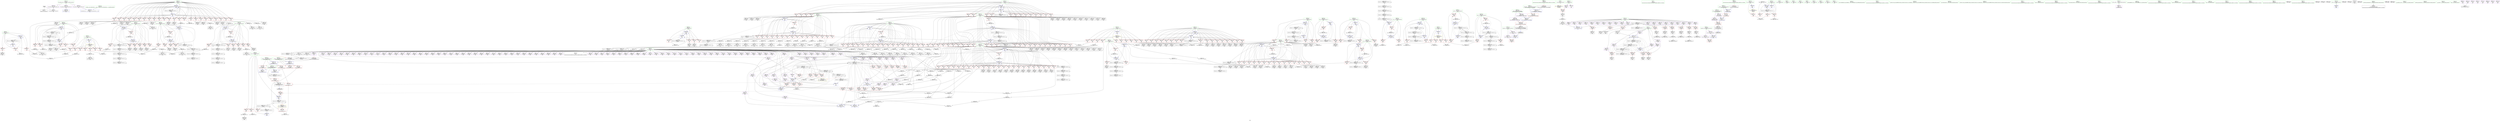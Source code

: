 digraph "SVFG" {
	label="SVFG";

	Node0x55c0f7c220e0 [shape=record,color=grey,label="{NodeID: 0\nNullPtr}"];
	Node0x55c0f7c220e0 -> Node0x55c0f7c2c490[style=solid];
	Node0x55c0f7c220e0 -> Node0x55c0f7cb1b90[style=solid];
	Node0x55c0f7ccde80 [shape=record,color=grey,label="{NodeID: 941\n222 = cmp(219, 221, )\n}"];
	Node0x55c0f7cad800 [shape=record,color=red,label="{NodeID: 609\n643\<--117\n\<--xx273\nmain\n}"];
	Node0x55c0f7cad800 -> Node0x55c0f7ca4e30[style=solid];
	Node0x55c0f7c954c0 [shape=record,color=red,label="{NodeID: 443\n748\<--89\n\<--x\nmain\n}"];
	Node0x55c0f7c954c0 -> Node0x55c0f7c91e50[style=solid];
	Node0x55c0f7c98a10 [shape=record,color=purple,label="{NodeID: 277\n441\<--24\narrayidx149\<--d\nmain\n}"];
	Node0x55c0f7c2f170 [shape=record,color=black,label="{NodeID: 111\n356\<--355\nidxprom95\<--add94\nmain\n}"];
	Node0x55c0f7d0f810 [shape=record,color=black,label="{NodeID: 1052\nMR_50V_2 = PHI(MR_50V_3, MR_50V_1, )\npts\{120 \}\n}"];
	Node0x55c0f7d0f810 -> Node0x55c0f7d06710[style=dashed];
	Node0x55c0f7d0f810 -> Node0x55c0f7d0f810[style=dashed];
	Node0x55c0f7ca2a30 [shape=record,color=grey,label="{NodeID: 886\n869 = Binary(868, 199, )\n}"];
	Node0x55c0f7ca2a30 -> Node0x55c0f7ccdb80[style=solid];
	Node0x55c0f7cb3350 [shape=record,color=blue,label="{NodeID: 720\n107\<--416\nzz\<--inc133\nmain\n}"];
	Node0x55c0f7cb3350 -> Node0x55c0f7caa670[style=dashed];
	Node0x55c0f7cb3350 -> Node0x55c0f7caa740[style=dashed];
	Node0x55c0f7cb3350 -> Node0x55c0f7cb3350[style=dashed];
	Node0x55c0f7cb3350 -> Node0x55c0f7cf6500[style=dashed];
	Node0x55c0f7caab50 [shape=record,color=red,label="{NodeID: 554\n587\<--109\n\<--xx196\nmain\n}"];
	Node0x55c0f7caab50 -> Node0x55c0f7c90860[style=solid];
	Node0x55c0f7c92810 [shape=record,color=purple,label="{NodeID: 388\n1103\<--1098\n_M_mask\<--retval\n_ZSt11setiosflagsSt13_Ios_Fmtflags\n}"];
	Node0x55c0f7c92810 -> Node0x55c0f7cb5090[style=solid];
	Node0x55c0f7c8e900 [shape=record,color=black,label="{NodeID: 222\n932\<--931\nidxprom460\<--\nmain\n}"];
	Node0x55c0f7c32eb0 [shape=record,color=green,label="{NodeID: 56\n109\<--110\nxx196\<--xx196_field_insensitive\nmain\n}"];
	Node0x55c0f7c32eb0 -> Node0x55c0f7caa810[style=solid];
	Node0x55c0f7c32eb0 -> Node0x55c0f7caa8e0[style=solid];
	Node0x55c0f7c32eb0 -> Node0x55c0f7caa9b0[style=solid];
	Node0x55c0f7c32eb0 -> Node0x55c0f7caaa80[style=solid];
	Node0x55c0f7c32eb0 -> Node0x55c0f7caab50[style=solid];
	Node0x55c0f7c32eb0 -> Node0x55c0f7cb34f0[style=solid];
	Node0x55c0f7c32eb0 -> Node0x55c0f7cb3690[style=solid];
	Node0x55c0f7cbf970 [shape=record,color=grey,label="{NodeID: 831\n956 = Binary(954, 955, )\n}"];
	Node0x55c0f7cbf970 -> Node0x55c0f7cc03f0[style=solid];
	Node0x55c0f7cb0580 [shape=record,color=red,label="{NodeID: 665\n780\<--779\n\<--arrayidx364\nmain\n}"];
	Node0x55c0f7cb0580 -> Node0x55c0f7ca4530[style=solid];
	Node0x55c0f7ca7ea0 [shape=record,color=red,label="{NodeID: 499\n951\<--95\n\<--r\nmain\n}"];
	Node0x55c0f7ca7ea0 -> Node0x55c0f7c8ec40[style=solid];
	Node0x55c0f7c9b790 [shape=record,color=purple,label="{NodeID: 333\n788\<--24\narrayidx369\<--d\nmain\n}"];
	Node0x55c0f7c91080 [shape=record,color=black,label="{NodeID: 167\n675\<--674\nidxprom299\<--\nmain\n}"];
	Node0x55c0f7c31d70 [shape=record,color=green,label="{NodeID: 1\n7\<--1\n__dso_handle\<--dummyObj\nGlob }"];
	Node0x55c0f7cce000 [shape=record,color=grey,label="{NodeID: 942\n489 = cmp(486, 488, )\n}"];
	Node0x55c0f7cad8d0 [shape=record,color=red,label="{NodeID: 610\n655\<--117\n\<--xx273\nmain\n}"];
	Node0x55c0f7cad8d0 -> Node0x55c0f7cbe8f0[style=solid];
	Node0x55c0f7c95590 [shape=record,color=red,label="{NodeID: 444\n768\<--89\n\<--x\nmain\n}"];
	Node0x55c0f7c95590 -> Node0x55c0f7c92190[style=solid];
	Node0x55c0f7c98ae0 [shape=record,color=purple,label="{NodeID: 278\n444\<--24\narrayidx151\<--d\nmain\n}"];
	Node0x55c0f7c2f240 [shape=record,color=black,label="{NodeID: 112\n359\<--358\ntobool97\<--\nmain\n}"];
	Node0x55c0f7c2f240 -> Node0x55c0f7cc0570[style=solid];
	Node0x55c0f7d0fd10 [shape=record,color=black,label="{NodeID: 1053\nMR_52V_2 = PHI(MR_52V_3, MR_52V_1, )\npts\{122 \}\n}"];
	Node0x55c0f7d0fd10 -> Node0x55c0f7d06c10[style=dashed];
	Node0x55c0f7d0fd10 -> Node0x55c0f7d0fd10[style=dashed];
	Node0x55c0f7ca2bb0 [shape=record,color=grey,label="{NodeID: 887\n868 = Binary(866, 867, )\n}"];
	Node0x55c0f7ca2bb0 -> Node0x55c0f7ca2a30[style=solid];
	Node0x55c0f7cb3420 [shape=record,color=blue,label="{NodeID: 721\n481\<--466\narrayidx176\<--\nmain\n}"];
	Node0x55c0f7cb3420 -> Node0x55c0f7cafe30[style=dashed];
	Node0x55c0f7cb3420 -> Node0x55c0f7caff00[style=dashed];
	Node0x55c0f7cb3420 -> Node0x55c0f7caffd0[style=dashed];
	Node0x55c0f7cb3420 -> Node0x55c0f7cb3830[style=dashed];
	Node0x55c0f7cb3420 -> Node0x55c0f7cf9700[style=dashed];
	Node0x55c0f7cb3420 -> Node0x55c0f7d2de30[style=dashed];
	Node0x55c0f7caac20 [shape=record,color=red,label="{NodeID: 555\n535\<--111\n\<--zz198\nmain\n}"];
	Node0x55c0f7caac20 -> Node0x55c0f7ca3030[style=solid];
	Node0x55c0f7c928e0 [shape=record,color=purple,label="{NodeID: 389\n1106\<--1098\ncoerce.dive\<--retval\n_ZSt11setiosflagsSt13_Ios_Fmtflags\n}"];
	Node0x55c0f7c928e0 -> Node0x55c0f7cb0da0[style=solid];
	Node0x55c0f7c8e9d0 [shape=record,color=black,label="{NodeID: 223\n943\<--942\nidxprom467\<--\nmain\n}"];
	Node0x55c0f7c2fe50 [shape=record,color=green,label="{NodeID: 57\n111\<--112\nzz198\<--zz198_field_insensitive\nmain\n}"];
	Node0x55c0f7c2fe50 -> Node0x55c0f7caac20[style=solid];
	Node0x55c0f7c2fe50 -> Node0x55c0f7caacf0[style=solid];
	Node0x55c0f7c2fe50 -> Node0x55c0f7cb35c0[style=solid];
	Node0x55c0f7c2fe50 -> Node0x55c0f7cb3760[style=solid];
	Node0x55c0f7cbfaf0 [shape=record,color=grey,label="{NodeID: 832\n1028 = Binary(1027, 199, )\n}"];
	Node0x55c0f7cbfaf0 -> Node0x55c0f7c964f0[style=solid];
	Node0x55c0f7cb0650 [shape=record,color=red,label="{NodeID: 666\n824\<--823\n\<--arrayidx393\nmain\n}"];
	Node0x55c0f7cb0650 -> Node0x55c0f7c8d580[style=solid];
	Node0x55c0f7ca7f70 [shape=record,color=red,label="{NodeID: 500\n988\<--95\n\<--r\nmain\n}"];
	Node0x55c0f7ca7f70 -> Node0x55c0f7cc2370[style=solid];
	Node0x55c0f7c9b860 [shape=record,color=purple,label="{NodeID: 334\n791\<--24\narrayidx371\<--d\nmain\n}"];
	Node0x55c0f7c91150 [shape=record,color=black,label="{NodeID: 168\n679\<--678\nidxprom301\<--\nmain\n}"];
	Node0x55c0f7c31e00 [shape=record,color=green,label="{NodeID: 2\n9\<--1\n\<--dummyObj\nCan only get source location for instruction, argument, global var or function.}"];
	Node0x55c0f7cce180 [shape=record,color=grey,label="{NodeID: 943\n257 = cmp(256, 216, )\n}"];
	Node0x55c0f7cad9a0 [shape=record,color=red,label="{NodeID: 611\n665\<--117\n\<--xx273\nmain\n}"];
	Node0x55c0f7cad9a0 -> Node0x55c0f7c90e10[style=solid];
	Node0x55c0f7c95660 [shape=record,color=red,label="{NodeID: 445\n807\<--89\n\<--x\nmain\n}"];
	Node0x55c0f7c95660 -> Node0x55c0f7ca4230[style=solid];
	Node0x55c0f7c98bb0 [shape=record,color=purple,label="{NodeID: 279\n447\<--24\narrayidx153\<--d\nmain\n}"];
	Node0x55c0f7c2f310 [shape=record,color=black,label="{NodeID: 113\n373\<--372\nidxprom106\<--sub105\nmain\n}"];
	Node0x55c0f7d10210 [shape=record,color=black,label="{NodeID: 1054\nMR_54V_2 = PHI(MR_54V_3, MR_54V_1, )\npts\{124 \}\n}"];
	Node0x55c0f7d10210 -> Node0x55c0f7d07110[style=dashed];
	Node0x55c0f7d10210 -> Node0x55c0f7d10210[style=dashed];
	Node0x55c0f7ca2d30 [shape=record,color=grey,label="{NodeID: 888\n533 = Binary(532, 199, )\n}"];
	Node0x55c0f7ca2d30 -> Node0x55c0f7cb3690[style=solid];
	Node0x55c0f7cb34f0 [shape=record,color=blue,label="{NodeID: 722\n109\<--510\nxx196\<--add197\nmain\n}"];
	Node0x55c0f7cb34f0 -> Node0x55c0f7caa810[style=dashed];
	Node0x55c0f7cb34f0 -> Node0x55c0f7caa8e0[style=dashed];
	Node0x55c0f7cb34f0 -> Node0x55c0f7caa9b0[style=dashed];
	Node0x55c0f7cb34f0 -> Node0x55c0f7caaa80[style=dashed];
	Node0x55c0f7cb34f0 -> Node0x55c0f7caab50[style=dashed];
	Node0x55c0f7cb34f0 -> Node0x55c0f7cb3690[style=dashed];
	Node0x55c0f7cb34f0 -> Node0x55c0f7cf6a00[style=dashed];
	Node0x55c0f7caacf0 [shape=record,color=red,label="{NodeID: 556\n539\<--111\n\<--zz198\nmain\n}"];
	Node0x55c0f7caacf0 -> Node0x55c0f7ccda00[style=solid];
	Node0x55c0f7c929b0 [shape=record,color=purple,label="{NodeID: 390\n1116\<--1111\n_M_n\<--retval\n_ZSt12setprecisioni\n}"];
	Node0x55c0f7c929b0 -> Node0x55c0f7cb5230[style=solid];
	Node0x55c0f7c8eaa0 [shape=record,color=black,label="{NodeID: 224\n946\<--945\nidxprom469\<--\nmain\n}"];
	Node0x55c0f7c2ff20 [shape=record,color=green,label="{NodeID: 58\n113\<--114\nl1\<--l1_field_insensitive\nmain\n}"];
	Node0x55c0f7c2ff20 -> Node0x55c0f7caadc0[style=solid];
	Node0x55c0f7c2ff20 -> Node0x55c0f7caae90[style=solid];
	Node0x55c0f7c2ff20 -> Node0x55c0f7caaf60[style=solid];
	Node0x55c0f7c2ff20 -> Node0x55c0f7cab030[style=solid];
	Node0x55c0f7c2ff20 -> Node0x55c0f7cab100[style=solid];
	Node0x55c0f7c2ff20 -> Node0x55c0f7cab1d0[style=solid];
	Node0x55c0f7c2ff20 -> Node0x55c0f7cab2a0[style=solid];
	Node0x55c0f7c2ff20 -> Node0x55c0f7cab370[style=solid];
	Node0x55c0f7c2ff20 -> Node0x55c0f7cab440[style=solid];
	Node0x55c0f7c2ff20 -> Node0x55c0f7cab510[style=solid];
	Node0x55c0f7c2ff20 -> Node0x55c0f7cab5e0[style=solid];
	Node0x55c0f7c2ff20 -> Node0x55c0f7cab6b0[style=solid];
	Node0x55c0f7c2ff20 -> Node0x55c0f7cab780[style=solid];
	Node0x55c0f7c2ff20 -> Node0x55c0f7cab850[style=solid];
	Node0x55c0f7c2ff20 -> Node0x55c0f7cab920[style=solid];
	Node0x55c0f7c2ff20 -> Node0x55c0f7cab9f0[style=solid];
	Node0x55c0f7c2ff20 -> Node0x55c0f7cabac0[style=solid];
	Node0x55c0f7c2ff20 -> Node0x55c0f7cabb90[style=solid];
	Node0x55c0f7c2ff20 -> Node0x55c0f7cabc60[style=solid];
	Node0x55c0f7c2ff20 -> Node0x55c0f7cabd30[style=solid];
	Node0x55c0f7c2ff20 -> Node0x55c0f7cabe00[style=solid];
	Node0x55c0f7c2ff20 -> Node0x55c0f7cabed0[style=solid];
	Node0x55c0f7c2ff20 -> Node0x55c0f7cabfa0[style=solid];
	Node0x55c0f7c2ff20 -> Node0x55c0f7cac070[style=solid];
	Node0x55c0f7c2ff20 -> Node0x55c0f7cac140[style=solid];
	Node0x55c0f7c2ff20 -> Node0x55c0f7cac210[style=solid];
	Node0x55c0f7c2ff20 -> Node0x55c0f7cb3900[style=solid];
	Node0x55c0f7c2ff20 -> Node0x55c0f7cb4530[style=solid];
	Node0x55c0f7cbfc70 [shape=record,color=grey,label="{NodeID: 833\n1086 = Binary(1085, 199, )\n}"];
	Node0x55c0f7cbfc70 -> Node0x55c0f7cb4ef0[style=solid];
	Node0x55c0f7cb0720 [shape=record,color=red,label="{NodeID: 667\n851\<--850\n\<--arrayidx409\nmain\n}"];
	Node0x55c0f7cb0720 -> Node0x55c0f7ccdb80[style=solid];
	Node0x55c0f7ca8040 [shape=record,color=red,label="{NodeID: 501\n262\<--97\n\<--i47\nmain\n}"];
	Node0x55c0f7ca8040 -> Node0x55c0f7ccf680[style=solid];
	Node0x55c0f7c9b930 [shape=record,color=purple,label="{NodeID: 335\n794\<--24\narrayidx373\<--d\nmain\n}"];
	Node0x55c0f7c91220 [shape=record,color=black,label="{NodeID: 169\n682\<--681\nidxprom303\<--\nmain\n}"];
	Node0x55c0f7c31e90 [shape=record,color=green,label="{NodeID: 3\n28\<--1\n_ZSt4cout\<--dummyObj\nGlob }"];
	Node0x55c0f7cce300 [shape=record,color=grey,label="{NodeID: 944\n452 = cmp(438, 451, )\n}"];
	Node0x55c0f7cada70 [shape=record,color=red,label="{NodeID: 612\n716\<--117\n\<--xx273\nmain\n}"];
	Node0x55c0f7cada70 -> Node0x55c0f7c917d0[style=solid];
	Node0x55c0f7c95730 [shape=record,color=red,label="{NodeID: 446\n852\<--89\n\<--x\nmain\n}"];
	Node0x55c0f7c95730 -> Node0x55c0f7c8d990[style=solid];
	Node0x55c0f7c98c80 [shape=record,color=purple,label="{NodeID: 280\n450\<--24\narrayidx155\<--d\nmain\n}"];
	Node0x55c0f7c98c80 -> Node0x55c0f7cafa20[style=solid];
	Node0x55c0f7c2f3e0 [shape=record,color=black,label="{NodeID: 114\n376\<--375\ntobool108\<--\nmain\n}"];
	Node0x55c0f7d10710 [shape=record,color=black,label="{NodeID: 1055\nMR_56V_2 = PHI(MR_56V_4, MR_56V_1, )\npts\{126 \}\n}"];
	Node0x55c0f7d10710 -> Node0x55c0f7cb4940[style=dashed];
	Node0x55c0f7ca2eb0 [shape=record,color=grey,label="{NodeID: 889\n984 = Binary(983, 199, )\n}"];
	Node0x55c0f7ca2eb0 -> Node0x55c0f7cb4530[style=solid];
	Node0x55c0f7cb35c0 [shape=record,color=blue,label="{NodeID: 723\n111\<--199\nzz198\<--\nmain\n}"];
	Node0x55c0f7cb35c0 -> Node0x55c0f7caac20[style=dashed];
	Node0x55c0f7cb35c0 -> Node0x55c0f7caacf0[style=dashed];
	Node0x55c0f7cb35c0 -> Node0x55c0f7cb3760[style=dashed];
	Node0x55c0f7cb35c0 -> Node0x55c0f7cf6f00[style=dashed];
	Node0x55c0f7caadc0 [shape=record,color=red,label="{NodeID: 557\n609\<--113\n\<--l1\nmain\n}"];
	Node0x55c0f7caadc0 -> Node0x55c0f7ca5a30[style=solid];
	Node0x55c0f7c92a80 [shape=record,color=purple,label="{NodeID: 391\n1119\<--1111\ncoerce.dive\<--retval\n_ZSt12setprecisioni\n}"];
	Node0x55c0f7c92a80 -> Node0x55c0f7cb0f40[style=solid];
	Node0x55c0f7c8eb70 [shape=record,color=black,label="{NodeID: 225\n949\<--948\nidxprom471\<--\nmain\n}"];
	Node0x55c0f7c2fff0 [shape=record,color=green,label="{NodeID: 59\n115\<--116\nr1\<--r1_field_insensitive\nmain\n}"];
	Node0x55c0f7c2fff0 -> Node0x55c0f7cac2e0[style=solid];
	Node0x55c0f7c2fff0 -> Node0x55c0f7cac3b0[style=solid];
	Node0x55c0f7c2fff0 -> Node0x55c0f7cac480[style=solid];
	Node0x55c0f7c2fff0 -> Node0x55c0f7cac550[style=solid];
	Node0x55c0f7c2fff0 -> Node0x55c0f7cac620[style=solid];
	Node0x55c0f7c2fff0 -> Node0x55c0f7cac6f0[style=solid];
	Node0x55c0f7c2fff0 -> Node0x55c0f7cac7c0[style=solid];
	Node0x55c0f7c2fff0 -> Node0x55c0f7cac890[style=solid];
	Node0x55c0f7c2fff0 -> Node0x55c0f7cac960[style=solid];
	Node0x55c0f7c2fff0 -> Node0x55c0f7caca30[style=solid];
	Node0x55c0f7c2fff0 -> Node0x55c0f7cacb00[style=solid];
	Node0x55c0f7c2fff0 -> Node0x55c0f7cacbd0[style=solid];
	Node0x55c0f7c2fff0 -> Node0x55c0f7cacca0[style=solid];
	Node0x55c0f7c2fff0 -> Node0x55c0f7cacd70[style=solid];
	Node0x55c0f7c2fff0 -> Node0x55c0f7cace40[style=solid];
	Node0x55c0f7c2fff0 -> Node0x55c0f7cacf10[style=solid];
	Node0x55c0f7c2fff0 -> Node0x55c0f7cacfe0[style=solid];
	Node0x55c0f7c2fff0 -> Node0x55c0f7cad0b0[style=solid];
	Node0x55c0f7c2fff0 -> Node0x55c0f7cad180[style=solid];
	Node0x55c0f7c2fff0 -> Node0x55c0f7cad250[style=solid];
	Node0x55c0f7c2fff0 -> Node0x55c0f7cad320[style=solid];
	Node0x55c0f7c2fff0 -> Node0x55c0f7cad3f0[style=solid];
	Node0x55c0f7c2fff0 -> Node0x55c0f7cad4c0[style=solid];
	Node0x55c0f7c2fff0 -> Node0x55c0f7cad590[style=solid];
	Node0x55c0f7c2fff0 -> Node0x55c0f7cad660[style=solid];
	Node0x55c0f7c2fff0 -> Node0x55c0f7cb39d0[style=solid];
	Node0x55c0f7c2fff0 -> Node0x55c0f7cb4460[style=solid];
	Node0x55c0f7cbfdf0 [shape=record,color=grey,label="{NodeID: 834\n765 = Binary(764, 199, )\n}"];
	Node0x55c0f7cbfdf0 -> Node0x55c0f7ca6030[style=solid];
	Node0x55c0f7cb07f0 [shape=record,color=red,label="{NodeID: 668\n864\<--863\n\<--arrayidx417\nmain\n}"];
	Node0x55c0f7cb07f0 -> Node0x55c0f7ca25b0[style=solid];
	Node0x55c0f7ca8110 [shape=record,color=red,label="{NodeID: 502\n269\<--97\n\<--i47\nmain\n}"];
	Node0x55c0f7ca8110 -> Node0x55c0f7c2d080[style=solid];
	Node0x55c0f7c9ba00 [shape=record,color=purple,label="{NodeID: 336\n797\<--24\narrayidx375\<--d\nmain\n}"];
	Node0x55c0f7c9ba00 -> Node0x55c0f7cb3eb0[style=solid];
	Node0x55c0f7c912f0 [shape=record,color=black,label="{NodeID: 170\n685\<--684\nidxprom305\<--\nmain\n}"];
	Node0x55c0f7c31f20 [shape=record,color=green,label="{NodeID: 4\n29\<--1\n.str\<--dummyObj\nGlob }"];
	Node0x55c0f7cce480 [shape=record,color=grey,label="{NodeID: 945\n242 = cmp(239, 241, )\n}"];
	Node0x55c0f7cadb40 [shape=record,color=red,label="{NodeID: 613\n735\<--117\n\<--xx273\nmain\n}"];
	Node0x55c0f7cadb40 -> Node0x55c0f7c91b10[style=solid];
	Node0x55c0f7c95800 [shape=record,color=red,label="{NodeID: 447\n872\<--89\n\<--x\nmain\n}"];
	Node0x55c0f7c95800 -> Node0x55c0f7c8dcd0[style=solid];
	Node0x55c0f7c98d50 [shape=record,color=purple,label="{NodeID: 281\n456\<--24\narrayidx159\<--d\nmain\n}"];
	Node0x55c0f7c2f4b0 [shape=record,color=black,label="{NodeID: 115\n380\<--379\nidxprom111\<--add110\nmain\n}"];
	Node0x55c0f7d10c10 [shape=record,color=black,label="{NodeID: 1056\nMR_58V_2 = PHI(MR_58V_3, MR_58V_1, )\npts\{128 \}\n}"];
	Node0x55c0f7d10c10 -> Node0x55c0f7cb4a10[style=dashed];
	Node0x55c0f7d10c10 -> Node0x55c0f7d10c10[style=dashed];
	Node0x55c0f7ca3030 [shape=record,color=grey,label="{NodeID: 890\n536 = Binary(535, 199, )\n}"];
	Node0x55c0f7ca3030 -> Node0x55c0f7cb3760[style=solid];
	Node0x55c0f7cb3690 [shape=record,color=blue,label="{NodeID: 724\n109\<--533\nxx196\<--inc212\nmain\n}"];
	Node0x55c0f7cb3690 -> Node0x55c0f7caa810[style=dashed];
	Node0x55c0f7cb3690 -> Node0x55c0f7caa8e0[style=dashed];
	Node0x55c0f7cb3690 -> Node0x55c0f7caa9b0[style=dashed];
	Node0x55c0f7cb3690 -> Node0x55c0f7caaa80[style=dashed];
	Node0x55c0f7cb3690 -> Node0x55c0f7caab50[style=dashed];
	Node0x55c0f7cb3690 -> Node0x55c0f7cb3690[style=dashed];
	Node0x55c0f7cb3690 -> Node0x55c0f7cf6a00[style=dashed];
	Node0x55c0f7caae90 [shape=record,color=red,label="{NodeID: 558\n613\<--113\n\<--l1\nmain\n}"];
	Node0x55c0f7caae90 -> Node0x55c0f7cb39d0[style=solid];
	Node0x55c0f7c92b50 [shape=record,color=red,label="{NodeID: 392\n169\<--8\n\<--n\nmain\n}"];
	Node0x55c0f7c92b50 -> Node0x55c0f7ccef00[style=solid];
	Node0x55c0f7c8ec40 [shape=record,color=black,label="{NodeID: 226\n952\<--951\nidxprom473\<--\nmain\n}"];
	Node0x55c0f7c300c0 [shape=record,color=green,label="{NodeID: 60\n117\<--118\nxx273\<--xx273_field_insensitive\nmain\n}"];
	Node0x55c0f7c300c0 -> Node0x55c0f7cad730[style=solid];
	Node0x55c0f7c300c0 -> Node0x55c0f7cad800[style=solid];
	Node0x55c0f7c300c0 -> Node0x55c0f7cad8d0[style=solid];
	Node0x55c0f7c300c0 -> Node0x55c0f7cad9a0[style=solid];
	Node0x55c0f7c300c0 -> Node0x55c0f7cada70[style=solid];
	Node0x55c0f7c300c0 -> Node0x55c0f7cadb40[style=solid];
	Node0x55c0f7c300c0 -> Node0x55c0f7cadc10[style=solid];
	Node0x55c0f7c300c0 -> Node0x55c0f7cb3aa0[style=solid];
	Node0x55c0f7c300c0 -> Node0x55c0f7cb3c40[style=solid];
	Node0x55c0f7cbff70 [shape=record,color=grey,label="{NodeID: 835\n764 = Binary(762, 763, )\n}"];
	Node0x55c0f7cbff70 -> Node0x55c0f7cbfdf0[style=solid];
	Node0x55c0f7cb08c0 [shape=record,color=red,label="{NodeID: 669\n884\<--883\n\<--arrayidx430\nmain\n}"];
	Node0x55c0f7cb08c0 -> Node0x55c0f7cc3ff0[style=solid];
	Node0x55c0f7ca81e0 [shape=record,color=red,label="{NodeID: 503\n274\<--97\n\<--i47\nmain\n}"];
	Node0x55c0f7ca81e0 -> Node0x55c0f7c2d2f0[style=solid];
	Node0x55c0f7c9bad0 [shape=record,color=purple,label="{NodeID: 337\n841\<--24\narrayidx403\<--d\nmain\n}"];
	Node0x55c0f7c913c0 [shape=record,color=black,label="{NodeID: 171\n688\<--687\nidxprom307\<--\nmain\n}"];
	Node0x55c0f7c240e0 [shape=record,color=green,label="{NodeID: 5\n31\<--1\n.str.1\<--dummyObj\nGlob }"];
	Node0x55c0f7cce600 [shape=record,color=grey,label="{NodeID: 946\n234 = cmp(232, 233, )\n}"];
	Node0x55c0f7cadc10 [shape=record,color=red,label="{NodeID: 614\n786\<--117\n\<--xx273\nmain\n}"];
	Node0x55c0f7cadc10 -> Node0x55c0f7c8d0a0[style=solid];
	Node0x55c0f7c958d0 [shape=record,color=red,label="{NodeID: 448\n922\<--89\n\<--x\nmain\n}"];
	Node0x55c0f7c958d0 -> Node0x55c0f7c8e690[style=solid];
	Node0x55c0f7c98e20 [shape=record,color=purple,label="{NodeID: 282\n459\<--24\narrayidx161\<--d\nmain\n}"];
	Node0x55c0f7c2f580 [shape=record,color=black,label="{NodeID: 116\n384\<--383\nidxprom114\<--sub113\nmain\n}"];
	Node0x55c0f7d11110 [shape=record,color=black,label="{NodeID: 1057\nMR_60V_2 = PHI(MR_60V_3, MR_60V_1, )\npts\{130 \}\n}"];
	Node0x55c0f7d11110 -> Node0x55c0f7d2c030[style=dashed];
	Node0x55c0f7ca31b0 [shape=record,color=grey,label="{NodeID: 891\n471 = Binary(470, 199, )\n}"];
	Node0x55c0f7ca31b0 -> Node0x55c0f7c8f5b0[style=solid];
	Node0x55c0f7cb3760 [shape=record,color=blue,label="{NodeID: 725\n111\<--536\nzz198\<--inc213\nmain\n}"];
	Node0x55c0f7cb3760 -> Node0x55c0f7caac20[style=dashed];
	Node0x55c0f7cb3760 -> Node0x55c0f7caacf0[style=dashed];
	Node0x55c0f7cb3760 -> Node0x55c0f7cb3760[style=dashed];
	Node0x55c0f7cb3760 -> Node0x55c0f7cf6f00[style=dashed];
	Node0x55c0f7caaf60 [shape=record,color=red,label="{NodeID: 559\n620\<--113\n\<--l1\nmain\n}"];
	Node0x55c0f7caaf60 -> Node0x55c0f7cce900[style=solid];
	Node0x55c0f7c92c20 [shape=record,color=red,label="{NodeID: 393\n220\<--8\n\<--n\nmain\n}"];
	Node0x55c0f7c92c20 -> Node0x55c0f7ca3ab0[style=solid];
	Node0x55c0f7c8ed10 [shape=record,color=black,label="{NodeID: 227\n961\<--960\nidxprom478\<--\nmain\n}"];
	Node0x55c0f7c30190 [shape=record,color=green,label="{NodeID: 61\n119\<--120\nzz275\<--zz275_field_insensitive\nmain\n}"];
	Node0x55c0f7c30190 -> Node0x55c0f7cadce0[style=solid];
	Node0x55c0f7c30190 -> Node0x55c0f7caddb0[style=solid];
	Node0x55c0f7c30190 -> Node0x55c0f7cade80[style=solid];
	Node0x55c0f7c30190 -> Node0x55c0f7cb3b70[style=solid];
	Node0x55c0f7c30190 -> Node0x55c0f7cb3d10[style=solid];
	Node0x55c0f7cc00f0 [shape=record,color=grey,label="{NodeID: 836\n762 = Binary(760, 761, )\n}"];
	Node0x55c0f7cc00f0 -> Node0x55c0f7cbff70[style=solid];
	Node0x55c0f7cb0990 [shape=record,color=red,label="{NodeID: 670\n921\<--920\n\<--arrayidx453\nmain\n}"];
	Node0x55c0f7cb0990 -> Node0x55c0f7ccc680[style=solid];
	Node0x55c0f7ca82b0 [shape=record,color=red,label="{NodeID: 504\n280\<--97\n\<--i47\nmain\n}"];
	Node0x55c0f7ca82b0 -> Node0x55c0f7ca46b0[style=solid];
	Node0x55c0f7c9bba0 [shape=record,color=purple,label="{NodeID: 338\n844\<--24\narrayidx405\<--d\nmain\n}"];
	Node0x55c0f7c91490 [shape=record,color=black,label="{NodeID: 172\n699\<--698\nidxprom314\<--\nmain\n}"];
	Node0x55c0f7c24170 [shape=record,color=green,label="{NodeID: 6\n33\<--1\n.str.2\<--dummyObj\nGlob }"];
	Node0x55c0f7cce780 [shape=record,color=grey,label="{NodeID: 947\n805 = cmp(803, 804, )\n}"];
	Node0x55c0f7cadce0 [shape=record,color=red,label="{NodeID: 615\n658\<--119\n\<--zz275\nmain\n}"];
	Node0x55c0f7cadce0 -> Node0x55c0f7cbebf0[style=solid];
	Node0x55c0f7c959a0 [shape=record,color=red,label="{NodeID: 449\n942\<--89\n\<--x\nmain\n}"];
	Node0x55c0f7c959a0 -> Node0x55c0f7c8e9d0[style=solid];
	Node0x55c0f7c98ef0 [shape=record,color=purple,label="{NodeID: 283\n462\<--24\narrayidx163\<--d\nmain\n}"];
	Node0x55c0f7c2f650 [shape=record,color=black,label="{NodeID: 117\n387\<--386\ntobool116\<--\nmain\n}"];
	Node0x55c0f7d11610 [shape=record,color=black,label="{NodeID: 1058\nMR_62V_2 = PHI(MR_62V_3, MR_62V_1, )\npts\{180000 \}\n}"];
	Node0x55c0f7d11610 -> Node0x55c0f7d21130[style=dashed];
	Node0x55c0f7ca3330 [shape=record,color=grey,label="{NodeID: 892\n595 = Binary(594, 199, )\n}"];
	Node0x55c0f7ca3330 -> Node0x55c0f7c90a00[style=solid];
	Node0x55c0f7cb3830 [shape=record,color=blue,label="{NodeID: 726\n601\<--586\narrayidx256\<--\nmain\n}"];
	Node0x55c0f7cb3830 -> Node0x55c0f7cf9700[style=dashed];
	Node0x55c0f7cb3830 -> Node0x55c0f7d2de30[style=dashed];
	Node0x55c0f7cab030 [shape=record,color=red,label="{NodeID: 560\n629\<--113\n\<--l1\nmain\n}"];
	Node0x55c0f7cab030 -> Node0x55c0f7ccf800[style=solid];
	Node0x55c0f7c92cf0 [shape=record,color=red,label="{NodeID: 394\n396\<--8\n\<--n\nmain\n}"];
	Node0x55c0f7c92cf0 -> Node0x55c0f7ca5bb0[style=solid];
	Node0x55c0f7c8ede0 [shape=record,color=black,label="{NodeID: 228\n964\<--963\nidxprom480\<--\nmain\n}"];
	Node0x55c0f7c30260 [shape=record,color=green,label="{NodeID: 62\n121\<--122\nxx382\<--xx382_field_insensitive\nmain\n}"];
	Node0x55c0f7c30260 -> Node0x55c0f7cadf50[style=solid];
	Node0x55c0f7c30260 -> Node0x55c0f7cae020[style=solid];
	Node0x55c0f7c30260 -> Node0x55c0f7cae0f0[style=solid];
	Node0x55c0f7c30260 -> Node0x55c0f7cae1c0[style=solid];
	Node0x55c0f7c30260 -> Node0x55c0f7cae290[style=solid];
	Node0x55c0f7c30260 -> Node0x55c0f7cae360[style=solid];
	Node0x55c0f7c30260 -> Node0x55c0f7cae430[style=solid];
	Node0x55c0f7c30260 -> Node0x55c0f7cb3f80[style=solid];
	Node0x55c0f7c30260 -> Node0x55c0f7cb4120[style=solid];
	Node0x55c0f7d00310 [shape=record,color=black,label="{NodeID: 1003\nMR_68V_4 = PHI(MR_68V_5, MR_68V_3, )\npts\{270000 \}\n|{|<s4>11}}"];
	Node0x55c0f7d00310 -> Node0x55c0f7cb0c00[style=dashed];
	Node0x55c0f7d00310 -> Node0x55c0f7d00310[style=dashed];
	Node0x55c0f7d00310 -> Node0x55c0f7d12010[style=dashed];
	Node0x55c0f7d00310 -> Node0x55c0f7d1f330[style=dashed];
	Node0x55c0f7d00310:s4 -> Node0x55c0f7d317f0[style=dashed,color=red];
	Node0x55c0f7cc0270 [shape=record,color=grey,label="{NodeID: 837\n979 = Binary(978, 199, )\n}"];
	Node0x55c0f7cc0270 -> Node0x55c0f7cb4460[style=solid];
	Node0x55c0f7cb0a60 [shape=record,color=red,label="{NodeID: 671\n934\<--933\n\<--arrayidx461\nmain\n}"];
	Node0x55c0f7cb0a60 -> Node0x55c0f7cc1770[style=solid];
	Node0x55c0f7ca8380 [shape=record,color=red,label="{NodeID: 505\n287\<--99\n\<--i61\nmain\n}"];
	Node0x55c0f7ca8380 -> Node0x55c0f7ccdd00[style=solid];
	Node0x55c0f7c9bc70 [shape=record,color=purple,label="{NodeID: 339\n847\<--24\narrayidx407\<--d\nmain\n}"];
	Node0x55c0f7c91560 [shape=record,color=black,label="{NodeID: 173\n702\<--701\nidxprom316\<--\nmain\n}"];
	Node0x55c0f7c24200 [shape=record,color=green,label="{NodeID: 7\n35\<--1\n.str.3\<--dummyObj\nGlob }"];
	Node0x55c0f7cce900 [shape=record,color=grey,label="{NodeID: 948\n622 = cmp(620, 621, )\n}"];
	Node0x55c0f7caddb0 [shape=record,color=red,label="{NodeID: 616\n662\<--119\n\<--zz275\nmain\n}"];
	Node0x55c0f7caddb0 -> Node0x55c0f7ca58b0[style=solid];
	Node0x55c0f7c95a70 [shape=record,color=red,label="{NodeID: 450\n1003\<--89\n\<--x\nmain\n}"];
	Node0x55c0f7c95a70 -> Node0x55c0f7cc06f0[style=solid];
	Node0x55c0f7c98fc0 [shape=record,color=purple,label="{NodeID: 284\n465\<--24\narrayidx165\<--d\nmain\n}"];
	Node0x55c0f7c98fc0 -> Node0x55c0f7cafaf0[style=solid];
	Node0x55c0f7c2f720 [shape=record,color=black,label="{NodeID: 118\n401\<--400\nidxprom124\<--add123\nmain\n}"];
	Node0x55c0f7d11b10 [shape=record,color=black,label="{NodeID: 1059\nMR_66V_2 = PHI(MR_66V_3, MR_66V_1, )\npts\{230000 \}\n}"];
	Node0x55c0f7d11b10 -> Node0x55c0f7d07610[style=dashed];
	Node0x55c0f7d11b10 -> Node0x55c0f7d11b10[style=dashed];
	Node0x55c0f7ca34b0 [shape=record,color=grey,label="{NodeID: 893\n204 = Binary(203, 199, )\n}"];
	Node0x55c0f7ca34b0 -> Node0x55c0f7cb2310[style=solid];
	Node0x55c0f7cb3900 [shape=record,color=blue,label="{NodeID: 727\n113\<--606\nl1\<--\nmain\n}"];
	Node0x55c0f7cb3900 -> Node0x55c0f7caadc0[style=dashed];
	Node0x55c0f7cb3900 -> Node0x55c0f7caae90[style=dashed];
	Node0x55c0f7cb3900 -> Node0x55c0f7caaf60[style=dashed];
	Node0x55c0f7cb3900 -> Node0x55c0f7cab030[style=dashed];
	Node0x55c0f7cb3900 -> Node0x55c0f7cab100[style=dashed];
	Node0x55c0f7cb3900 -> Node0x55c0f7cab1d0[style=dashed];
	Node0x55c0f7cb3900 -> Node0x55c0f7cab2a0[style=dashed];
	Node0x55c0f7cb3900 -> Node0x55c0f7cab370[style=dashed];
	Node0x55c0f7cb3900 -> Node0x55c0f7cab440[style=dashed];
	Node0x55c0f7cb3900 -> Node0x55c0f7cab510[style=dashed];
	Node0x55c0f7cb3900 -> Node0x55c0f7cab5e0[style=dashed];
	Node0x55c0f7cb3900 -> Node0x55c0f7cab6b0[style=dashed];
	Node0x55c0f7cb3900 -> Node0x55c0f7cab780[style=dashed];
	Node0x55c0f7cb3900 -> Node0x55c0f7cab850[style=dashed];
	Node0x55c0f7cb3900 -> Node0x55c0f7cab920[style=dashed];
	Node0x55c0f7cb3900 -> Node0x55c0f7cab9f0[style=dashed];
	Node0x55c0f7cb3900 -> Node0x55c0f7cabac0[style=dashed];
	Node0x55c0f7cb3900 -> Node0x55c0f7cabb90[style=dashed];
	Node0x55c0f7cb3900 -> Node0x55c0f7cabc60[style=dashed];
	Node0x55c0f7cb3900 -> Node0x55c0f7cabd30[style=dashed];
	Node0x55c0f7cb3900 -> Node0x55c0f7cabe00[style=dashed];
	Node0x55c0f7cb3900 -> Node0x55c0f7cabed0[style=dashed];
	Node0x55c0f7cb3900 -> Node0x55c0f7cabfa0[style=dashed];
	Node0x55c0f7cb3900 -> Node0x55c0f7cac070[style=dashed];
	Node0x55c0f7cb3900 -> Node0x55c0f7cac140[style=dashed];
	Node0x55c0f7cb3900 -> Node0x55c0f7cac210[style=dashed];
	Node0x55c0f7cb3900 -> Node0x55c0f7cb4530[style=dashed];
	Node0x55c0f7cb3900 -> Node0x55c0f7cf7400[style=dashed];
	Node0x55c0f7cab100 [shape=record,color=red,label="{NodeID: 561\n647\<--113\n\<--l1\nmain\n}"];
	Node0x55c0f7cab100 -> Node0x55c0f7c90c70[style=solid];
	Node0x55c0f7c92dc0 [shape=record,color=red,label="{NodeID: 395\n516\<--8\n\<--n\nmain\n}"];
	Node0x55c0f7c92dc0 -> Node0x55c0f7ccd880[style=solid];
	Node0x55c0f7c8eeb0 [shape=record,color=black,label="{NodeID: 229\n967\<--966\nidxprom482\<--\nmain\n}"];
	Node0x55c0f7c30330 [shape=record,color=green,label="{NodeID: 63\n123\<--124\nzz384\<--zz384_field_insensitive\nmain\n}"];
	Node0x55c0f7c30330 -> Node0x55c0f7cae500[style=solid];
	Node0x55c0f7c30330 -> Node0x55c0f7cae5d0[style=solid];
	Node0x55c0f7c30330 -> Node0x55c0f7cae6a0[style=solid];
	Node0x55c0f7c30330 -> Node0x55c0f7cb4050[style=solid];
	Node0x55c0f7c30330 -> Node0x55c0f7cb41f0[style=solid];
	Node0x55c0f7cc03f0 [shape=record,color=grey,label="{NodeID: 838\n958 = Binary(956, 957, )\n}"];
	Node0x55c0f7cc03f0 -> Node0x55c0f7cbf4f0[style=solid];
	Node0x55c0f7cb0b30 [shape=record,color=red,label="{NodeID: 672\n954\<--953\n\<--arrayidx474\nmain\n}"];
	Node0x55c0f7cb0b30 -> Node0x55c0f7cbf970[style=solid];
	Node0x55c0f7ca8450 [shape=record,color=red,label="{NodeID: 506\n291\<--99\n\<--i61\nmain\n}"];
	Node0x55c0f7ca8450 -> Node0x55c0f7c2d3c0[style=solid];
	Node0x55c0f7c9bd40 [shape=record,color=purple,label="{NodeID: 340\n850\<--24\narrayidx409\<--d\nmain\n}"];
	Node0x55c0f7c9bd40 -> Node0x55c0f7cb0720[style=solid];
	Node0x55c0f7c91630 [shape=record,color=black,label="{NodeID: 174\n705\<--704\nidxprom318\<--\nmain\n}"];
	Node0x55c0f7c24290 [shape=record,color=green,label="{NodeID: 8\n37\<--1\n.str.4\<--dummyObj\nGlob }"];
	Node0x55c0f7ccea80 [shape=record,color=grey,label="{NodeID: 949\n626 = cmp(624, 625, )\n}"];
	Node0x55c0f7cade80 [shape=record,color=red,label="{NodeID: 617\n731\<--119\n\<--zz275\nmain\n}"];
	Node0x55c0f7cade80 -> Node0x55c0f7ca5730[style=solid];
	Node0x55c0f7c95b40 [shape=record,color=red,label="{NodeID: 451\n226\<--91\n\<--y\nmain\n}"];
	Node0x55c0f7c95b40 -> Node0x55c0f7ca5eb0[style=solid];
	Node0x55c0f7c99090 [shape=record,color=purple,label="{NodeID: 285\n469\<--24\narrayidx167\<--d\nmain\n}"];
	Node0x55c0f7c2f7f0 [shape=record,color=black,label="{NodeID: 119\n405\<--404\nidxprom127\<--sub126\nmain\n}"];
	Node0x55c0f7d12010 [shape=record,color=black,label="{NodeID: 1060\nMR_68V_2 = PHI(MR_68V_4, MR_68V_1, )\npts\{270000 \}\n}"];
	Node0x55c0f7d12010 -> Node0x55c0f7cb23e0[style=dashed];
	Node0x55c0f7ca3630 [shape=record,color=grey,label="{NodeID: 894\n475 = Binary(474, 199, )\n}"];
	Node0x55c0f7ca3630 -> Node0x55c0f7c8f680[style=solid];
	Node0x55c0f7cb39d0 [shape=record,color=blue,label="{NodeID: 728\n115\<--613\nr1\<--\nmain\n}"];
	Node0x55c0f7cb39d0 -> Node0x55c0f7cac2e0[style=dashed];
	Node0x55c0f7cb39d0 -> Node0x55c0f7cac3b0[style=dashed];
	Node0x55c0f7cb39d0 -> Node0x55c0f7cac480[style=dashed];
	Node0x55c0f7cb39d0 -> Node0x55c0f7cac550[style=dashed];
	Node0x55c0f7cb39d0 -> Node0x55c0f7cac620[style=dashed];
	Node0x55c0f7cb39d0 -> Node0x55c0f7cac6f0[style=dashed];
	Node0x55c0f7cb39d0 -> Node0x55c0f7cac7c0[style=dashed];
	Node0x55c0f7cb39d0 -> Node0x55c0f7cac890[style=dashed];
	Node0x55c0f7cb39d0 -> Node0x55c0f7cac960[style=dashed];
	Node0x55c0f7cb39d0 -> Node0x55c0f7caca30[style=dashed];
	Node0x55c0f7cb39d0 -> Node0x55c0f7cacb00[style=dashed];
	Node0x55c0f7cb39d0 -> Node0x55c0f7cacbd0[style=dashed];
	Node0x55c0f7cb39d0 -> Node0x55c0f7cacca0[style=dashed];
	Node0x55c0f7cb39d0 -> Node0x55c0f7cacd70[style=dashed];
	Node0x55c0f7cb39d0 -> Node0x55c0f7cace40[style=dashed];
	Node0x55c0f7cb39d0 -> Node0x55c0f7cacf10[style=dashed];
	Node0x55c0f7cb39d0 -> Node0x55c0f7cacfe0[style=dashed];
	Node0x55c0f7cb39d0 -> Node0x55c0f7cad0b0[style=dashed];
	Node0x55c0f7cb39d0 -> Node0x55c0f7cad180[style=dashed];
	Node0x55c0f7cb39d0 -> Node0x55c0f7cad250[style=dashed];
	Node0x55c0f7cb39d0 -> Node0x55c0f7cad320[style=dashed];
	Node0x55c0f7cb39d0 -> Node0x55c0f7cad3f0[style=dashed];
	Node0x55c0f7cb39d0 -> Node0x55c0f7cad4c0[style=dashed];
	Node0x55c0f7cb39d0 -> Node0x55c0f7cad590[style=dashed];
	Node0x55c0f7cb39d0 -> Node0x55c0f7cad660[style=dashed];
	Node0x55c0f7cb39d0 -> Node0x55c0f7cb39d0[style=dashed];
	Node0x55c0f7cb39d0 -> Node0x55c0f7cb4460[style=dashed];
	Node0x55c0f7cb39d0 -> Node0x55c0f7cf7900[style=dashed];
	Node0x55c0f7cab1d0 [shape=record,color=red,label="{NodeID: 562\n668\<--113\n\<--l1\nmain\n}"];
	Node0x55c0f7cab1d0 -> Node0x55c0f7c90ee0[style=solid];
	Node0x55c0f7c92e90 [shape=record,color=red,label="{NodeID: 396\n640\<--8\n\<--n\nmain\n}"];
	Node0x55c0f7c92e90 -> Node0x55c0f7ccf380[style=solid];
	Node0x55c0f7c8ef80 [shape=record,color=black,label="{NodeID: 230\n970\<--969\nidxprom484\<--\nmain\n}"];
	Node0x55c0f7c30400 [shape=record,color=green,label="{NodeID: 64\n125\<--126\ny508\<--y508_field_insensitive\nmain\n}"];
	Node0x55c0f7c30400 -> Node0x55c0f7cae770[style=solid];
	Node0x55c0f7c30400 -> Node0x55c0f7cae840[style=solid];
	Node0x55c0f7c30400 -> Node0x55c0f7cae910[style=solid];
	Node0x55c0f7c30400 -> Node0x55c0f7cb4940[style=solid];
	Node0x55c0f7c30400 -> Node0x55c0f7cb4e20[style=solid];
	Node0x55c0f7d00d10 [shape=record,color=black,label="{NodeID: 1005\nMR_18V_6 = PHI(MR_18V_7, MR_18V_5, )\npts\{88 \}\n|{|<s4>11}}"];
	Node0x55c0f7d00d10 -> Node0x55c0f7cb0c00[style=dashed];
	Node0x55c0f7d00d10 -> Node0x55c0f7cb4bb0[style=dashed];
	Node0x55c0f7d00d10 -> Node0x55c0f7d00d10[style=dashed];
	Node0x55c0f7d00d10 -> Node0x55c0f7d2b130[style=dashed];
	Node0x55c0f7d00d10:s4 -> Node0x55c0f7d318d0[style=dashed,color=red];
	Node0x55c0f7cc0570 [shape=record,color=grey,label="{NodeID: 839\n360 = Binary(359, 328, )\n}"];
	Node0x55c0f7cc0570 -> Node0x55c0f7ca1320[style=solid];
	Node0x55c0f7cb0c00 [shape=record,color=red,label="{NodeID: 673\n1043\<--1040\n\<--call530\nmain\n}"];
	Node0x55c0f7cb0c00 -> Node0x55c0f7cb4bb0[style=solid];
	Node0x55c0f7ca8520 [shape=record,color=red,label="{NodeID: 507\n297\<--99\n\<--i61\nmain\n}"];
	Node0x55c0f7ca8520 -> Node0x55c0f7cbf670[style=solid];
	Node0x55c0f7c9be10 [shape=record,color=purple,label="{NodeID: 341\n854\<--24\narrayidx411\<--d\nmain\n}"];
	Node0x55c0f7c91700 [shape=record,color=black,label="{NodeID: 175\n708\<--707\nidxprom320\<--\nmain\n}"];
	Node0x55c0f7c22f70 [shape=record,color=green,label="{NodeID: 9\n39\<--1\n.str.5\<--dummyObj\nGlob }"];
	Node0x55c0f7ccec00 [shape=record,color=grey,label="{NodeID: 950\n179 = cmp(177, 178, )\n}"];
	Node0x55c0f7cadf50 [shape=record,color=red,label="{NodeID: 618\n812\<--121\n\<--xx382\nmain\n}"];
	Node0x55c0f7cadf50 -> Node0x55c0f7cc2f70[style=solid];
	Node0x55c0f7c95c10 [shape=record,color=red,label="{NodeID: 452\n247\<--91\n\<--y\nmain\n}"];
	Node0x55c0f7c95c10 -> Node0x55c0f7c2cd40[style=solid];
	Node0x55c0f7c99160 [shape=record,color=purple,label="{NodeID: 286\n473\<--24\narrayidx170\<--d\nmain\n}"];
	Node0x55c0f7c2f8c0 [shape=record,color=black,label="{NodeID: 120\n408\<--407\ntobool129\<--\nmain\n}"];
	Node0x55c0f7c2f8c0 -> Node0x55c0f7cbde30[style=solid];
	Node0x55c0f7ca37b0 [shape=record,color=grey,label="{NodeID: 895\n599 = Binary(598, 199, )\n}"];
	Node0x55c0f7ca37b0 -> Node0x55c0f7c90ad0[style=solid];
	Node0x55c0f7cb3aa0 [shape=record,color=blue,label="{NodeID: 729\n117\<--634\nxx273\<--add274\nmain\n}"];
	Node0x55c0f7cb3aa0 -> Node0x55c0f7cad730[style=dashed];
	Node0x55c0f7cb3aa0 -> Node0x55c0f7cad800[style=dashed];
	Node0x55c0f7cb3aa0 -> Node0x55c0f7cad8d0[style=dashed];
	Node0x55c0f7cb3aa0 -> Node0x55c0f7cad9a0[style=dashed];
	Node0x55c0f7cb3aa0 -> Node0x55c0f7cada70[style=dashed];
	Node0x55c0f7cb3aa0 -> Node0x55c0f7cadb40[style=dashed];
	Node0x55c0f7cb3aa0 -> Node0x55c0f7cadc10[style=dashed];
	Node0x55c0f7cb3aa0 -> Node0x55c0f7cb3c40[style=dashed];
	Node0x55c0f7cb3aa0 -> Node0x55c0f7d2ca30[style=dashed];
	Node0x55c0f7cab2a0 [shape=record,color=red,label="{NodeID: 563\n671\<--113\n\<--l1\nmain\n}"];
	Node0x55c0f7cab2a0 -> Node0x55c0f7c90fb0[style=solid];
	Node0x55c0f7c92f60 [shape=record,color=red,label="{NodeID: 397\n814\<--8\n\<--n\nmain\n}"];
	Node0x55c0f7c92f60 -> Node0x55c0f7ccce00[style=solid];
	Node0x55c0f7c964f0 [shape=record,color=black,label="{NodeID: 231\n1029\<--1028\nidxprom522\<--sub521\nmain\n}"];
	Node0x55c0f7c304d0 [shape=record,color=green,label="{NodeID: 65\n127\<--128\nl512\<--l512_field_insensitive\nmain\n}"];
	Node0x55c0f7c304d0 -> Node0x55c0f7cae9e0[style=solid];
	Node0x55c0f7c304d0 -> Node0x55c0f7caeab0[style=solid];
	Node0x55c0f7c304d0 -> Node0x55c0f7caeb80[style=solid];
	Node0x55c0f7c304d0 -> Node0x55c0f7caec50[style=solid];
	Node0x55c0f7c304d0 -> Node0x55c0f7cb4a10[style=solid];
	Node0x55c0f7c304d0 -> Node0x55c0f7cb4d50[style=solid];
	Node0x55c0f7cc06f0 [shape=record,color=grey,label="{NodeID: 840\n1004 = Binary(1003, 199, )\n}"];
	Node0x55c0f7cc06f0 -> Node0x55c0f7cb4870[style=solid];
	Node0x55c0f7cb0cd0 [shape=record,color=red,label="{NodeID: 674\n1104\<--1100\n\<--__mask.addr\n_ZSt11setiosflagsSt13_Ios_Fmtflags\n}"];
	Node0x55c0f7cb0cd0 -> Node0x55c0f7cb5090[style=solid];
	Node0x55c0f7ca85f0 [shape=record,color=red,label="{NodeID: 508\n306\<--101\n\<--ll\nmain\n}"];
	Node0x55c0f7ca85f0 -> Node0x55c0f7cc0ff0[style=solid];
	Node0x55c0f7c9bee0 [shape=record,color=purple,label="{NodeID: 342\n857\<--24\narrayidx413\<--d\nmain\n}"];
	Node0x55c0f7c917d0 [shape=record,color=black,label="{NodeID: 176\n717\<--716\nidxprom325\<--\nmain\n}"];
	Node0x55c0f7c23000 [shape=record,color=green,label="{NodeID: 10\n41\<--1\n.str.6\<--dummyObj\nGlob }"];
	Node0x55c0f7cced80 [shape=record,color=grey,label="{NodeID: 951\n186 = cmp(185, 187, )\n}"];
	Node0x55c0f7cced80 -> Node0x55c0f7c2ca00[style=solid];
	Node0x55c0f7cae020 [shape=record,color=red,label="{NodeID: 619\n817\<--121\n\<--xx382\nmain\n}"];
	Node0x55c0f7cae020 -> Node0x55c0f7ca40b0[style=solid];
	Node0x55c0f7c95ce0 [shape=record,color=red,label="{NodeID: 453\n301\<--91\n\<--y\nmain\n}"];
	Node0x55c0f7c95ce0 -> Node0x55c0f7cb2da0[style=solid];
	Node0x55c0f7c99230 [shape=record,color=purple,label="{NodeID: 287\n477\<--24\narrayidx173\<--d\nmain\n}"];
	Node0x55c0f7c2f990 [shape=record,color=black,label="{NodeID: 121\n424\<--423\nidxprom137\<--\nmain\n}"];
	Node0x55c0f7ca3930 [shape=record,color=grey,label="{NodeID: 896\n479 = Binary(478, 199, )\n}"];
	Node0x55c0f7ca3930 -> Node0x55c0f7c8f750[style=solid];
	Node0x55c0f7cb3b70 [shape=record,color=blue,label="{NodeID: 730\n119\<--199\nzz275\<--\nmain\n}"];
	Node0x55c0f7cb3b70 -> Node0x55c0f7cadce0[style=dashed];
	Node0x55c0f7cb3b70 -> Node0x55c0f7caddb0[style=dashed];
	Node0x55c0f7cb3b70 -> Node0x55c0f7cade80[style=dashed];
	Node0x55c0f7cb3b70 -> Node0x55c0f7cb3d10[style=dashed];
	Node0x55c0f7cb3b70 -> Node0x55c0f7d2cf30[style=dashed];
	Node0x55c0f7cab370 [shape=record,color=red,label="{NodeID: 564\n693\<--113\n\<--l1\nmain\n}"];
	Node0x55c0f7cab370 -> Node0x55c0f7cc30f0[style=solid];
	Node0x55c0f7c93030 [shape=record,color=red,label="{NodeID: 398\n1027\<--8\n\<--n\nmain\n}"];
	Node0x55c0f7c93030 -> Node0x55c0f7cbfaf0[style=solid];
	Node0x55c0f7c96580 [shape=record,color=black,label="{NodeID: 232\n1032\<--1031\nidxprom524\<--\nmain\n}"];
	Node0x55c0f7c305a0 [shape=record,color=green,label="{NodeID: 66\n129\<--130\nr516\<--r516_field_insensitive\nmain\n}"];
	Node0x55c0f7c305a0 -> Node0x55c0f7caed20[style=solid];
	Node0x55c0f7c305a0 -> Node0x55c0f7caedf0[style=solid];
	Node0x55c0f7c305a0 -> Node0x55c0f7caeec0[style=solid];
	Node0x55c0f7c305a0 -> Node0x55c0f7cb4ae0[style=solid];
	Node0x55c0f7c305a0 -> Node0x55c0f7cb4c80[style=solid];
	Node0x55c0f7cc0870 [shape=record,color=grey,label="{NodeID: 841\n692 = Binary(690, 691, )\n}"];
	Node0x55c0f7cc0870 -> Node0x55c0f7cc30f0[style=solid];
	Node0x55c0f7cb0da0 [shape=record,color=red,label="{NodeID: 675\n1107\<--1106\n\<--coerce.dive\n_ZSt11setiosflagsSt13_Ios_Fmtflags\n}"];
	Node0x55c0f7cb0da0 -> Node0x55c0f7c968c0[style=solid];
	Node0x55c0f7ca86c0 [shape=record,color=red,label="{NodeID: 509\n310\<--101\n\<--ll\nmain\n}"];
	Node0x55c0f7ca86c0 -> Node0x55c0f7cc0cf0[style=solid];
	Node0x55c0f7c9bfb0 [shape=record,color=purple,label="{NodeID: 343\n860\<--24\narrayidx415\<--d\nmain\n}"];
	Node0x55c0f7c918a0 [shape=record,color=black,label="{NodeID: 177\n720\<--719\nidxprom327\<--\nmain\n}"];
	Node0x55c0f7c230d0 [shape=record,color=green,label="{NodeID: 11\n43\<--1\n.str.7\<--dummyObj\nGlob }"];
	Node0x55c0f7ccef00 [shape=record,color=grey,label="{NodeID: 952\n170 = cmp(168, 169, )\n}"];
	Node0x55c0f7cae0f0 [shape=record,color=red,label="{NodeID: 620\n829\<--121\n\<--xx382\nmain\n}"];
	Node0x55c0f7cae0f0 -> Node0x55c0f7ca3db0[style=solid];
	Node0x55c0f7c95db0 [shape=record,color=red,label="{NodeID: 454\n303\<--91\n\<--y\nmain\n}"];
	Node0x55c0f7c95db0 -> Node0x55c0f7cb2e70[style=solid];
	Node0x55c0f7c99300 [shape=record,color=purple,label="{NodeID: 288\n481\<--24\narrayidx176\<--d\nmain\n}"];
	Node0x55c0f7c99300 -> Node0x55c0f7cb3420[style=solid];
	Node0x55c0f7c2fa60 [shape=record,color=black,label="{NodeID: 122\n428\<--427\nidxprom140\<--sub139\nmain\n}"];
	Node0x55c0f7ca3ab0 [shape=record,color=grey,label="{NodeID: 897\n221 = Binary(220, 199, )\n}"];
	Node0x55c0f7ca3ab0 -> Node0x55c0f7ccde80[style=solid];
	Node0x55c0f7cb3c40 [shape=record,color=blue,label="{NodeID: 731\n117\<--656\nxx273\<--inc288\nmain\n}"];
	Node0x55c0f7cb3c40 -> Node0x55c0f7cad730[style=dashed];
	Node0x55c0f7cb3c40 -> Node0x55c0f7cad800[style=dashed];
	Node0x55c0f7cb3c40 -> Node0x55c0f7cad8d0[style=dashed];
	Node0x55c0f7cb3c40 -> Node0x55c0f7cad9a0[style=dashed];
	Node0x55c0f7cb3c40 -> Node0x55c0f7cada70[style=dashed];
	Node0x55c0f7cb3c40 -> Node0x55c0f7cadb40[style=dashed];
	Node0x55c0f7cb3c40 -> Node0x55c0f7cadc10[style=dashed];
	Node0x55c0f7cb3c40 -> Node0x55c0f7cb3c40[style=dashed];
	Node0x55c0f7cb3c40 -> Node0x55c0f7d2ca30[style=dashed];
	Node0x55c0f7cab440 [shape=record,color=red,label="{NodeID: 565\n713\<--113\n\<--l1\nmain\n}"];
	Node0x55c0f7cab440 -> Node0x55c0f7cbed70[style=solid];
	Node0x55c0f7c93100 [shape=record,color=red,label="{NodeID: 399\n178\<--11\n\<--m\nmain\n}"];
	Node0x55c0f7c93100 -> Node0x55c0f7ccec00[style=solid];
	Node0x55c0f7c96650 [shape=record,color=black,label="{NodeID: 233\n1035\<--1034\nidxprom526\<--\nmain\n}"];
	Node0x55c0f7c30670 [shape=record,color=green,label="{NodeID: 67\n134\<--135\n_ZSt11setiosflagsSt13_Ios_Fmtflags\<--_ZSt11setiosflagsSt13_Ios_Fmtflags_field_insensitive\n}"];
	Node0x55c0f7cc09f0 [shape=record,color=grey,label="{NodeID: 842\n999 = Binary(998, 199, )\n}"];
	Node0x55c0f7cc09f0 -> Node0x55c0f7cb47a0[style=solid];
	Node0x55c0f7cb0e70 [shape=record,color=red,label="{NodeID: 676\n1117\<--1113\n\<--__n.addr\n_ZSt12setprecisioni\n}"];
	Node0x55c0f7cb0e70 -> Node0x55c0f7cb5230[style=solid];
	Node0x55c0f7ca8790 [shape=record,color=red,label="{NodeID: 510\n321\<--101\n\<--ll\nmain\n}"];
	Node0x55c0f7ca8790 -> Node0x55c0f7cc33f0[style=solid];
	Node0x55c0f7c9c080 [shape=record,color=purple,label="{NodeID: 344\n863\<--24\narrayidx417\<--d\nmain\n}"];
	Node0x55c0f7c9c080 -> Node0x55c0f7cb07f0[style=solid];
	Node0x55c0f7c91970 [shape=record,color=black,label="{NodeID: 178\n723\<--722\nidxprom329\<--\nmain\n}"];
	Node0x55c0f7c231a0 [shape=record,color=green,label="{NodeID: 12\n46\<--1\n\<--dummyObj\nCan only get source location for instruction, argument, global var or function.}"];
	Node0x55c0f7ccf080 [shape=record,color=grey,label="{NodeID: 953\n162 = cmp(160, 161, )\n}"];
	Node0x55c0f7cae1c0 [shape=record,color=red,label="{NodeID: 621\n839\<--121\n\<--xx382\nmain\n}"];
	Node0x55c0f7cae1c0 -> Node0x55c0f7c8d650[style=solid];
	Node0x55c0f7c95e80 [shape=record,color=red,label="{NodeID: 455\n442\<--91\n\<--y\nmain\n}"];
	Node0x55c0f7c95e80 -> Node0x55c0f7c2fda0[style=solid];
	Node0x55c0f7c993d0 [shape=record,color=purple,label="{NodeID: 289\n545\<--24\narrayidx218\<--d\nmain\n}"];
	Node0x55c0f7c2fb30 [shape=record,color=black,label="{NodeID: 123\n432\<--431\nidxprom143\<--sub142\nmain\n}"];
	Node0x55c0f7ca3c30 [shape=record,color=grey,label="{NodeID: 898\n591 = Binary(590, 199, )\n}"];
	Node0x55c0f7ca3c30 -> Node0x55c0f7c90930[style=solid];
	Node0x55c0f7cb3d10 [shape=record,color=blue,label="{NodeID: 732\n119\<--659\nzz275\<--inc289\nmain\n}"];
	Node0x55c0f7cb3d10 -> Node0x55c0f7cadce0[style=dashed];
	Node0x55c0f7cb3d10 -> Node0x55c0f7caddb0[style=dashed];
	Node0x55c0f7cb3d10 -> Node0x55c0f7cade80[style=dashed];
	Node0x55c0f7cb3d10 -> Node0x55c0f7cb3d10[style=dashed];
	Node0x55c0f7cb3d10 -> Node0x55c0f7d2cf30[style=dashed];
	Node0x55c0f7cab510 [shape=record,color=red,label="{NodeID: 566\n719\<--113\n\<--l1\nmain\n}"];
	Node0x55c0f7cab510 -> Node0x55c0f7c918a0[style=solid];
	Node0x55c0f7c931d0 [shape=record,color=red,label="{NodeID: 400\n227\<--11\n\<--m\nmain\n}"];
	Node0x55c0f7c931d0 -> Node0x55c0f7ca5eb0[style=solid];
	Node0x55c0f7c96720 [shape=record,color=black,label="{NodeID: 234\n1038\<--1037\nidxprom528\<--\nmain\n}"];
	Node0x55c0f7c30770 [shape=record,color=green,label="{NodeID: 68\n141\<--142\n_ZStlsIcSt11char_traitsIcEERSt13basic_ostreamIT_T0_ES6_St12_Setiosflags\<--_ZStlsIcSt11char_traitsIcEERSt13basic_ostreamIT_T0_ES6_St12_Setiosflags_field_insensitive\n}"];
	Node0x55c0f7cc0b70 [shape=record,color=grey,label="{NodeID: 843\n695 = Binary(694, 199, )\n}"];
	Node0x55c0f7cc0b70 -> Node0x55c0f7ccc380[style=solid];
	Node0x55c0f7cb0f40 [shape=record,color=red,label="{NodeID: 677\n1120\<--1119\n\<--coerce.dive\n_ZSt12setprecisioni\n}"];
	Node0x55c0f7cb0f40 -> Node0x55c0f7c96990[style=solid];
	Node0x55c0f7ca8860 [shape=record,color=red,label="{NodeID: 511\n332\<--101\n\<--ll\nmain\n}"];
	Node0x55c0f7ca8860 -> Node0x55c0f7cc1d70[style=solid];
	Node0x55c0f7c9c150 [shape=record,color=purple,label="{NodeID: 345\n874\<--24\narrayidx424\<--d\nmain\n}"];
	Node0x55c0f7c91a40 [shape=record,color=black,label="{NodeID: 179\n726\<--725\nidxprom331\<--\nmain\n}"];
	Node0x55c0f7c23270 [shape=record,color=green,label="{NodeID: 13\n133\<--1\n\<--dummyObj\nCan only get source location for instruction, argument, global var or function.|{<s0>3}}"];
	Node0x55c0f7c23270:s0 -> Node0x55c0f7d6d2b0[style=solid,color=red];
	Node0x55c0f7ccf200 [shape=record,color=grey,label="{NodeID: 954\n618 = cmp(616, 617, )\n}"];
	Node0x55c0f7cae290 [shape=record,color=red,label="{NodeID: 622\n890\<--121\n\<--xx382\nmain\n}"];
	Node0x55c0f7cae290 -> Node0x55c0f7c8e010[style=solid];
	Node0x55c0f7c95f50 [shape=record,color=red,label="{NodeID: 456\n457\<--91\n\<--y\nmain\n}"];
	Node0x55c0f7c95f50 -> Node0x55c0f7c8f270[style=solid];
	Node0x55c0f7c994a0 [shape=record,color=purple,label="{NodeID: 290\n549\<--24\narrayidx221\<--d\nmain\n}"];
	Node0x55c0f7c2fc00 [shape=record,color=black,label="{NodeID: 124\n436\<--435\nidxprom146\<--sub145\nmain\n}"];
	Node0x55c0f7ca3db0 [shape=record,color=grey,label="{NodeID: 899\n830 = Binary(829, 199, )\n}"];
	Node0x55c0f7ca3db0 -> Node0x55c0f7cb4120[style=solid];
	Node0x55c0f7cb3de0 [shape=record,color=blue,label="{NodeID: 733\n727\<--715\narrayidx332\<--add324\nmain\n}"];
	Node0x55c0f7cb3de0 -> Node0x55c0f7cb0720[style=dashed];
	Node0x55c0f7cb3de0 -> Node0x55c0f7cb07f0[style=dashed];
	Node0x55c0f7cb3de0 -> Node0x55c0f7cb08c0[style=dashed];
	Node0x55c0f7cb3de0 -> Node0x55c0f7cb0990[style=dashed];
	Node0x55c0f7cb3de0 -> Node0x55c0f7cb0a60[style=dashed];
	Node0x55c0f7cb3de0 -> Node0x55c0f7cb0b30[style=dashed];
	Node0x55c0f7cb3de0 -> Node0x55c0f7cb42c0[style=dashed];
	Node0x55c0f7cb3de0 -> Node0x55c0f7cb4390[style=dashed];
	Node0x55c0f7cb3de0 -> Node0x55c0f7d2de30[style=dashed];
	Node0x55c0f7cab5e0 [shape=record,color=red,label="{NodeID: 567\n722\<--113\n\<--l1\nmain\n}"];
	Node0x55c0f7cab5e0 -> Node0x55c0f7c91970[style=solid];
	Node0x55c0f7c932a0 [shape=record,color=red,label="{NodeID: 401\n233\<--11\n\<--m\nmain\n}"];
	Node0x55c0f7c932a0 -> Node0x55c0f7cce600[style=solid];
	Node0x55c0f7c967f0 [shape=record,color=black,label="{NodeID: 235\n1064\<--1063\n\<--cmp541\nmain\n}"];
	Node0x55c0f7c30870 [shape=record,color=green,label="{NodeID: 69\n145\<--146\n_ZSt12setprecisioni\<--_ZSt12setprecisioni_field_insensitive\n}"];
	Node0x55c0f7cc0cf0 [shape=record,color=grey,label="{NodeID: 844\n311 = Binary(310, 199, )\n}"];
	Node0x55c0f7cc0cf0 -> Node0x55c0f7c2d490[style=solid];
	Node0x55c0f7cb1010 [shape=record,color=red,label="{NodeID: 678\n1153\<--1133\n\<--retval\n_ZSt3minIiERKT_S2_S2_\n}"];
	Node0x55c0f7cb1010 -> Node0x55c0f7c96a60[style=solid];
	Node0x55c0f7ca8930 [shape=record,color=red,label="{NodeID: 512\n368\<--101\n\<--ll\nmain\n}"];
	Node0x55c0f7ca8930 -> Node0x55c0f7ccd280[style=solid];
	Node0x55c0f7c9c220 [shape=record,color=purple,label="{NodeID: 346\n877\<--24\narrayidx426\<--d\nmain\n}"];
	Node0x55c0f7c91b10 [shape=record,color=black,label="{NodeID: 180\n736\<--735\nidxprom336\<--\nmain\n}"];
	Node0x55c0f7c23340 [shape=record,color=green,label="{NodeID: 14\n144\<--1\n\<--dummyObj\nCan only get source location for instruction, argument, global var or function.|{<s0>5}}"];
	Node0x55c0f7c23340:s0 -> Node0x55c0f7d6d0e0[style=solid,color=red];
	Node0x55c0f7ccf380 [shape=record,color=grey,label="{NodeID: 955\n641 = cmp(639, 640, )\n}"];
	Node0x55c0f7cae360 [shape=record,color=red,label="{NodeID: 623\n909\<--121\n\<--xx382\nmain\n}"];
	Node0x55c0f7cae360 -> Node0x55c0f7c8e350[style=solid];
	Node0x55c0f7c96020 [shape=record,color=red,label="{NodeID: 457\n562\<--91\n\<--y\nmain\n}"];
	Node0x55c0f7c96020 -> Node0x55c0f7c902b0[style=solid];
	Node0x55c0f7c99570 [shape=record,color=purple,label="{NodeID: 291\n553\<--24\narrayidx224\<--d\nmain\n}"];
	Node0x55c0f7c2fcd0 [shape=record,color=black,label="{NodeID: 125\n440\<--439\nidxprom148\<--\nmain\n}"];
	Node0x55c0f7ca3f30 [shape=record,color=grey,label="{NodeID: 900\n488 = Binary(487, 199, )\n}"];
	Node0x55c0f7ca3f30 -> Node0x55c0f7cce000[style=solid];
	Node0x55c0f7cb3eb0 [shape=record,color=blue,label="{NodeID: 734\n797\<--785\narrayidx375\<--add367\nmain\n}"];
	Node0x55c0f7cb3eb0 -> Node0x55c0f7cb0720[style=dashed];
	Node0x55c0f7cb3eb0 -> Node0x55c0f7cb07f0[style=dashed];
	Node0x55c0f7cb3eb0 -> Node0x55c0f7cb08c0[style=dashed];
	Node0x55c0f7cb3eb0 -> Node0x55c0f7cb0990[style=dashed];
	Node0x55c0f7cb3eb0 -> Node0x55c0f7cb0a60[style=dashed];
	Node0x55c0f7cb3eb0 -> Node0x55c0f7cb0b30[style=dashed];
	Node0x55c0f7cb3eb0 -> Node0x55c0f7cb42c0[style=dashed];
	Node0x55c0f7cb3eb0 -> Node0x55c0f7cb4390[style=dashed];
	Node0x55c0f7cb3eb0 -> Node0x55c0f7d2de30[style=dashed];
	Node0x55c0f7cab6b0 [shape=record,color=red,label="{NodeID: 568\n738\<--113\n\<--l1\nmain\n}"];
	Node0x55c0f7cab6b0 -> Node0x55c0f7c91be0[style=solid];
	Node0x55c0f7c93370 [shape=record,color=red,label="{NodeID: 402\n240\<--11\n\<--m\nmain\n}"];
	Node0x55c0f7c93370 -> Node0x55c0f7ca43b0[style=solid];
	Node0x55c0f7c968c0 [shape=record,color=black,label="{NodeID: 236\n1096\<--1107\n_ZSt11setiosflagsSt13_Ios_Fmtflags_ret\<--\n_ZSt11setiosflagsSt13_Ios_Fmtflags\n|{<s0>3}}"];
	Node0x55c0f7c968c0:s0 -> Node0x55c0f7d6b2c0[style=solid,color=blue];
	Node0x55c0f7c30970 [shape=record,color=green,label="{NodeID: 70\n152\<--153\n_ZStlsIcSt11char_traitsIcEERSt13basic_ostreamIT_T0_ES6_St13_Setprecision\<--_ZStlsIcSt11char_traitsIcEERSt13basic_ostreamIT_T0_ES6_St13_Setprecision_field_insensitive\n}"];
	Node0x55c0f7cc0e70 [shape=record,color=grey,label="{NodeID: 845\n351 = Binary(350, 199, )\n}"];
	Node0x55c0f7cc0e70 -> Node0x55c0f7c2f0a0[style=solid];
	Node0x55c0f7cb10e0 [shape=record,color=red,label="{NodeID: 679\n1143\<--1135\n\<--__a.addr\n_ZSt3minIiERKT_S2_S2_\n}"];
	Node0x55c0f7cb10e0 -> Node0x55c0f7cb14f0[style=solid];
	Node0x55c0f7ca8a00 [shape=record,color=red,label="{NodeID: 513\n371\<--101\n\<--ll\nmain\n}"];
	Node0x55c0f7ca8a00 -> Node0x55c0f7cc3570[style=solid];
	Node0x55c0f7c9c2f0 [shape=record,color=purple,label="{NodeID: 347\n880\<--24\narrayidx428\<--d\nmain\n}"];
	Node0x55c0f7c91be0 [shape=record,color=black,label="{NodeID: 181\n739\<--738\nidxprom338\<--\nmain\n}"];
	Node0x55c0f7c23440 [shape=record,color=green,label="{NodeID: 15\n187\<--1\n\<--dummyObj\nCan only get source location for instruction, argument, global var or function.}"];
	Node0x55c0f7ccf500 [shape=record,color=grey,label="{NodeID: 956\n421 = cmp(419, 420, )\n}"];
	Node0x55c0f7cae430 [shape=record,color=red,label="{NodeID: 624\n960\<--121\n\<--xx382\nmain\n}"];
	Node0x55c0f7cae430 -> Node0x55c0f7c8ed10[style=solid];
	Node0x55c0f7c960f0 [shape=record,color=red,label="{NodeID: 458\n577\<--91\n\<--y\nmain\n}"];
	Node0x55c0f7c960f0 -> Node0x55c0f7c905f0[style=solid];
	Node0x55c0f7c99640 [shape=record,color=purple,label="{NodeID: 292\n557\<--24\narrayidx227\<--d\nmain\n}"];
	Node0x55c0f7c99640 -> Node0x55c0f7cafe30[style=solid];
	Node0x55c0f7c2fda0 [shape=record,color=black,label="{NodeID: 126\n443\<--442\nidxprom150\<--\nmain\n}"];
	Node0x55c0f7ca40b0 [shape=record,color=grey,label="{NodeID: 901\n818 = Binary(817, 199, )\n}"];
	Node0x55c0f7ca40b0 -> Node0x55c0f7c8d3e0[style=solid];
	Node0x55c0f7cb3f80 [shape=record,color=blue,label="{NodeID: 735\n121\<--808\nxx382\<--add383\nmain\n}"];
	Node0x55c0f7cb3f80 -> Node0x55c0f7cadf50[style=dashed];
	Node0x55c0f7cb3f80 -> Node0x55c0f7cae020[style=dashed];
	Node0x55c0f7cb3f80 -> Node0x55c0f7cae0f0[style=dashed];
	Node0x55c0f7cb3f80 -> Node0x55c0f7cae1c0[style=dashed];
	Node0x55c0f7cb3f80 -> Node0x55c0f7cae290[style=dashed];
	Node0x55c0f7cb3f80 -> Node0x55c0f7cae360[style=dashed];
	Node0x55c0f7cb3f80 -> Node0x55c0f7cae430[style=dashed];
	Node0x55c0f7cb3f80 -> Node0x55c0f7cb4120[style=dashed];
	Node0x55c0f7cb3f80 -> Node0x55c0f7d2d430[style=dashed];
	Node0x55c0f7cab780 [shape=record,color=red,label="{NodeID: 569\n741\<--113\n\<--l1\nmain\n}"];
	Node0x55c0f7cab780 -> Node0x55c0f7c91cb0[style=solid];
	Node0x55c0f7c93440 [shape=record,color=red,label="{NodeID: 403\n263\<--11\n\<--m\nmain\n}"];
	Node0x55c0f7c93440 -> Node0x55c0f7ccf680[style=solid];
	Node0x55c0f7c96990 [shape=record,color=black,label="{NodeID: 237\n1109\<--1120\n_ZSt12setprecisioni_ret\<--\n_ZSt12setprecisioni\n|{<s0>5}}"];
	Node0x55c0f7c96990:s0 -> Node0x55c0f7d6c790[style=solid,color=blue];
	Node0x55c0f7c30a70 [shape=record,color=green,label="{NodeID: 71\n156\<--157\nscanf\<--scanf_field_insensitive\n}"];
	Node0x55c0f7cc0ff0 [shape=record,color=grey,label="{NodeID: 846\n307 = Binary(306, 199, )\n}"];
	Node0x55c0f7cc0ff0 -> Node0x55c0f7ccc500[style=solid];
	Node0x55c0f7cb11b0 [shape=record,color=red,label="{NodeID: 680\n1150\<--1135\n\<--__a.addr\n_ZSt3minIiERKT_S2_S2_\n}"];
	Node0x55c0f7cb11b0 -> Node0x55c0f7cb5570[style=solid];
	Node0x55c0f7ca8ad0 [shape=record,color=red,label="{NodeID: 514\n382\<--101\n\<--ll\nmain\n}"];
	Node0x55c0f7ca8ad0 -> Node0x55c0f7cbf1f0[style=solid];
	Node0x55c0f7c9c3c0 [shape=record,color=purple,label="{NodeID: 348\n883\<--24\narrayidx430\<--d\nmain\n}"];
	Node0x55c0f7c9c3c0 -> Node0x55c0f7cb08c0[style=solid];
	Node0x55c0f7c91cb0 [shape=record,color=black,label="{NodeID: 182\n742\<--741\nidxprom340\<--\nmain\n}"];
	Node0x55c0f7c23540 [shape=record,color=green,label="{NodeID: 16\n199\<--1\n\<--dummyObj\nCan only get source location for instruction, argument, global var or function.}"];
	Node0x55c0f7ccf680 [shape=record,color=grey,label="{NodeID: 957\n264 = cmp(262, 263, )\n}"];
	Node0x55c0f7cae500 [shape=record,color=red,label="{NodeID: 625\n832\<--123\n\<--zz384\nmain\n}"];
	Node0x55c0f7cae500 -> Node0x55c0f7cc2670[style=solid];
	Node0x55c0f7c961c0 [shape=record,color=red,label="{NodeID: 459\n681\<--91\n\<--y\nmain\n}"];
	Node0x55c0f7c961c0 -> Node0x55c0f7c91220[style=solid];
	Node0x55c0f7c99710 [shape=record,color=purple,label="{NodeID: 293\n561\<--24\narrayidx229\<--d\nmain\n}"];
	Node0x55c0f7c8f0c0 [shape=record,color=black,label="{NodeID: 127\n446\<--445\nidxprom152\<--\nmain\n}"];
	Node0x55c0f7ca4230 [shape=record,color=grey,label="{NodeID: 902\n808 = Binary(807, 199, )\n}"];
	Node0x55c0f7ca4230 -> Node0x55c0f7cb3f80[style=solid];
	Node0x55c0f7cb4050 [shape=record,color=blue,label="{NodeID: 736\n123\<--199\nzz384\<--\nmain\n}"];
	Node0x55c0f7cb4050 -> Node0x55c0f7cae500[style=dashed];
	Node0x55c0f7cb4050 -> Node0x55c0f7cae5d0[style=dashed];
	Node0x55c0f7cb4050 -> Node0x55c0f7cae6a0[style=dashed];
	Node0x55c0f7cb4050 -> Node0x55c0f7cb41f0[style=dashed];
	Node0x55c0f7cb4050 -> Node0x55c0f7d2d930[style=dashed];
	Node0x55c0f7cab850 [shape=record,color=red,label="{NodeID: 570\n744\<--113\n\<--l1\nmain\n}"];
	Node0x55c0f7cab850 -> Node0x55c0f7c91d80[style=solid];
	Node0x55c0f7c93510 [shape=record,color=red,label="{NodeID: 404\n340\<--11\n\<--m\nmain\n}"];
	Node0x55c0f7c93510 -> Node0x55c0f7ccc800[style=solid];
	Node0x55c0f7c96a60 [shape=record,color=black,label="{NodeID: 238\n1130\<--1153\n_ZSt3minIiERKT_S2_S2__ret\<--\n_ZSt3minIiERKT_S2_S2_\n|{<s0>11}}"];
	Node0x55c0f7c96a60:s0 -> Node0x55c0f7d6cc00[style=solid,color=blue];
	Node0x55c0f7d30dc0 [shape=record,color=yellow,style=double,label="{NodeID: 1179\n64V_1 = ENCHI(MR_64V_0)\npts\{210000 \}\nFun[main]}"];
	Node0x55c0f7d30dc0 -> Node0x55c0f7caf130[style=dashed];
	Node0x55c0f7c2b9e0 [shape=record,color=green,label="{NodeID: 72\n211\<--212\nllvm.memset.p0i8.i64\<--llvm.memset.p0i8.i64_field_insensitive\n}"];
	Node0x55c0f7cc1170 [shape=record,color=grey,label="{NodeID: 847\n344 = Binary(343, 199, )\n}"];
	Node0x55c0f7cc1170 -> Node0x55c0f7c2ef00[style=solid];
	Node0x55c0f7cb1280 [shape=record,color=red,label="{NodeID: 681\n1141\<--1137\n\<--__b.addr\n_ZSt3minIiERKT_S2_S2_\n}"];
	Node0x55c0f7cb1280 -> Node0x55c0f7cb1420[style=solid];
	Node0x55c0f7ca8ba0 [shape=record,color=red,label="{NodeID: 515\n403\<--101\n\<--ll\nmain\n}"];
	Node0x55c0f7ca8ba0 -> Node0x55c0f7cc2df0[style=solid];
	Node0x55c0f7c9c490 [shape=record,color=purple,label="{NodeID: 349\n892\<--24\narrayidx435\<--d\nmain\n}"];
	Node0x55c0f7c91d80 [shape=record,color=black,label="{NodeID: 183\n745\<--744\nidxprom342\<--\nmain\n}"];
	Node0x55c0f7c23640 [shape=record,color=green,label="{NodeID: 17\n208\<--1\n\<--dummyObj\nCan only get source location for instruction, argument, global var or function.}"];
	Node0x55c0f7ccf800 [shape=record,color=grey,label="{NodeID: 958\n631 = cmp(629, 630, )\n}"];
	Node0x55c0f7cae5d0 [shape=record,color=red,label="{NodeID: 626\n836\<--123\n\<--zz384\nmain\n}"];
	Node0x55c0f7cae5d0 -> Node0x55c0f7cccb00[style=solid];
	Node0x55c0f7c96290 [shape=record,color=red,label="{NodeID: 460\n701\<--91\n\<--y\nmain\n}"];
	Node0x55c0f7c96290 -> Node0x55c0f7c91560[style=solid];
	Node0x55c0f7c997e0 [shape=record,color=purple,label="{NodeID: 294\n564\<--24\narrayidx231\<--d\nmain\n}"];
	Node0x55c0f7c8f150 [shape=record,color=black,label="{NodeID: 128\n449\<--448\nidxprom154\<--\nmain\n}"];
	Node0x55c0f7ca43b0 [shape=record,color=grey,label="{NodeID: 903\n241 = Binary(240, 199, )\n}"];
	Node0x55c0f7ca43b0 -> Node0x55c0f7cce480[style=solid];
	Node0x55c0f7cb4120 [shape=record,color=blue,label="{NodeID: 737\n121\<--830\nxx382\<--inc397\nmain\n}"];
	Node0x55c0f7cb4120 -> Node0x55c0f7cadf50[style=dashed];
	Node0x55c0f7cb4120 -> Node0x55c0f7cae020[style=dashed];
	Node0x55c0f7cb4120 -> Node0x55c0f7cae0f0[style=dashed];
	Node0x55c0f7cb4120 -> Node0x55c0f7cae1c0[style=dashed];
	Node0x55c0f7cb4120 -> Node0x55c0f7cae290[style=dashed];
	Node0x55c0f7cb4120 -> Node0x55c0f7cae360[style=dashed];
	Node0x55c0f7cb4120 -> Node0x55c0f7cae430[style=dashed];
	Node0x55c0f7cb4120 -> Node0x55c0f7cb4120[style=dashed];
	Node0x55c0f7cb4120 -> Node0x55c0f7d2d430[style=dashed];
	Node0x55c0f7cab920 [shape=record,color=red,label="{NodeID: 571\n763\<--113\n\<--l1\nmain\n}"];
	Node0x55c0f7cab920 -> Node0x55c0f7cbff70[style=solid];
	Node0x55c0f7c935e0 [shape=record,color=red,label="{NodeID: 405\n487\<--11\n\<--m\nmain\n}"];
	Node0x55c0f7c935e0 -> Node0x55c0f7ca3f30[style=solid];
	Node0x55c0f7c96b30 [shape=record,color=purple,label="{NodeID: 239\n56\<--4\n\<--_ZStL8__ioinit\n__cxx_global_var_init\n}"];
	Node0x55c0f7c2bae0 [shape=record,color=green,label="{NodeID: 73\n1041\<--1042\n_ZSt3minIiERKT_S2_S2_\<--_ZSt3minIiERKT_S2_S2__field_insensitive\n}"];
	Node0x55c0f7cc12f0 [shape=record,color=grey,label="{NodeID: 848\n939 = Binary(938, 199, )\n}"];
	Node0x55c0f7cc12f0 -> Node0x55c0f7ccc680[style=solid];
	Node0x55c0f7cb1350 [shape=record,color=red,label="{NodeID: 682\n1147\<--1137\n\<--__b.addr\n_ZSt3minIiERKT_S2_S2_\n}"];
	Node0x55c0f7cb1350 -> Node0x55c0f7cb54a0[style=solid];
	Node0x55c0f7ca8c70 [shape=record,color=red,label="{NodeID: 516\n426\<--101\n\<--ll\nmain\n}"];
	Node0x55c0f7ca8c70 -> Node0x55c0f7ca5130[style=solid];
	Node0x55c0f7c9c560 [shape=record,color=purple,label="{NodeID: 350\n895\<--24\narrayidx437\<--d\nmain\n}"];
	Node0x55c0f7c91e50 [shape=record,color=black,label="{NodeID: 184\n749\<--748\nidxprom344\<--\nmain\n}"];
	Node0x55c0f7c23740 [shape=record,color=green,label="{NodeID: 18\n209\<--1\n\<--dummyObj\nCan only get source location for instruction, argument, global var or function.}"];
	Node0x55c0f7cae6a0 [shape=record,color=red,label="{NodeID: 627\n905\<--123\n\<--zz384\nmain\n}"];
	Node0x55c0f7cae6a0 -> Node0x55c0f7cccf80[style=solid];
	Node0x55c0f7c96360 [shape=record,color=red,label="{NodeID: 461\n751\<--91\n\<--y\nmain\n}"];
	Node0x55c0f7c96360 -> Node0x55c0f7c91f20[style=solid];
	Node0x55c0f7c998b0 [shape=record,color=purple,label="{NodeID: 295\n567\<--24\narrayidx233\<--d\nmain\n}"];
	Node0x55c0f7c8f1e0 [shape=record,color=black,label="{NodeID: 129\n455\<--454\nidxprom158\<--\nmain\n}"];
	Node0x55c0f7ca4530 [shape=record,color=grey,label="{NodeID: 904\n782 = Binary(780, 781, )\n}"];
	Node0x55c0f7ca4530 -> Node0x55c0f7ca49b0[style=solid];
	Node0x55c0f7cb41f0 [shape=record,color=blue,label="{NodeID: 738\n123\<--833\nzz384\<--inc398\nmain\n}"];
	Node0x55c0f7cb41f0 -> Node0x55c0f7cae500[style=dashed];
	Node0x55c0f7cb41f0 -> Node0x55c0f7cae5d0[style=dashed];
	Node0x55c0f7cb41f0 -> Node0x55c0f7cae6a0[style=dashed];
	Node0x55c0f7cb41f0 -> Node0x55c0f7cb41f0[style=dashed];
	Node0x55c0f7cb41f0 -> Node0x55c0f7d2d930[style=dashed];
	Node0x55c0f7cab9f0 [shape=record,color=red,label="{NodeID: 572\n783\<--113\n\<--l1\nmain\n}"];
	Node0x55c0f7cab9f0 -> Node0x55c0f7ca49b0[style=solid];
	Node0x55c0f7c936b0 [shape=record,color=red,label="{NodeID: 406\n1010\<--11\n\<--m\nmain\n}"];
	Node0x55c0f7c936b0 -> Node0x55c0f7ccd100[style=solid];
	Node0x55c0f7c96c00 [shape=record,color=purple,label="{NodeID: 240\n190\<--17\narrayidx19\<--a\nmain\n}"];
	Node0x55c0f7c2bbe0 [shape=record,color=green,label="{NodeID: 74\n1070\<--1071\nprintf\<--printf_field_insensitive\n}"];
	Node0x55c0f7cc1470 [shape=record,color=grey,label="{NodeID: 849\n1052 = Binary(1051, 199, )\n}"];
	Node0x55c0f7cc1470 -> Node0x55c0f7cb4d50[style=solid];
	Node0x55c0f7cb1420 [shape=record,color=red,label="{NodeID: 683\n1142\<--1141\n\<--\n_ZSt3minIiERKT_S2_S2_\n}"];
	Node0x55c0f7cb1420 -> Node0x55c0f7ccd700[style=solid];
	Node0x55c0f7ca8d40 [shape=record,color=red,label="{NodeID: 517\n430\<--101\n\<--ll\nmain\n}"];
	Node0x55c0f7ca8d40 -> Node0x55c0f7ca5430[style=solid];
	Node0x55c0f7c9c630 [shape=record,color=purple,label="{NodeID: 351\n898\<--24\narrayidx439\<--d\nmain\n}"];
	Node0x55c0f7c91f20 [shape=record,color=black,label="{NodeID: 185\n752\<--751\nidxprom346\<--\nmain\n}"];
	Node0x55c0f7c23840 [shape=record,color=green,label="{NodeID: 19\n210\<--1\n\<--dummyObj\nCan only get source location for instruction, argument, global var or function.}"];
	Node0x55c0f7cae770 [shape=record,color=red,label="{NodeID: 628\n1009\<--125\n\<--y508\nmain\n}"];
	Node0x55c0f7cae770 -> Node0x55c0f7ccd100[style=solid];
	Node0x55c0f7c96430 [shape=record,color=red,label="{NodeID: 462\n771\<--91\n\<--y\nmain\n}"];
	Node0x55c0f7c96430 -> Node0x55c0f7c92260[style=solid];
	Node0x55c0f7c99980 [shape=record,color=purple,label="{NodeID: 296\n570\<--24\narrayidx235\<--d\nmain\n}"];
	Node0x55c0f7c99980 -> Node0x55c0f7caff00[style=solid];
	Node0x55c0f7c8f270 [shape=record,color=black,label="{NodeID: 130\n458\<--457\nidxprom160\<--\nmain\n}"];
	Node0x55c0f7ca46b0 [shape=record,color=grey,label="{NodeID: 905\n281 = Binary(280, 199, )\n}"];
	Node0x55c0f7ca46b0 -> Node0x55c0f7cb2a60[style=solid];
	Node0x55c0f7cb42c0 [shape=record,color=blue,label="{NodeID: 739\n901\<--889\narrayidx441\<--add433\nmain\n}"];
	Node0x55c0f7cb42c0 -> Node0x55c0f7d2de30[style=dashed];
	Node0x55c0f7cabac0 [shape=record,color=red,label="{NodeID: 573\n789\<--113\n\<--l1\nmain\n}"];
	Node0x55c0f7cabac0 -> Node0x55c0f7c8d170[style=solid];
	Node0x55c0f7c93780 [shape=record,color=red,label="{NodeID: 407\n1016\<--11\n\<--m\nmain\n}"];
	Node0x55c0f7c93780 -> Node0x55c0f7ccd580[style=solid];
	Node0x55c0f7c96cd0 [shape=record,color=purple,label="{NodeID: 241\n193\<--17\narrayidx21\<--a\nmain\n}"];
	Node0x55c0f7c96cd0 -> Node0x55c0f7cb2170[style=solid];
	Node0x55c0f7c2bce0 [shape=record,color=green,label="{NodeID: 75\n1077\<--1078\nputs\<--puts_field_insensitive\n}"];
	Node0x55c0f7cc15f0 [shape=record,color=grey,label="{NodeID: 850\n1047 = Binary(1046, 199, )\n}"];
	Node0x55c0f7cc15f0 -> Node0x55c0f7cb4c80[style=solid];
	Node0x55c0f7cb14f0 [shape=record,color=red,label="{NodeID: 684\n1144\<--1143\n\<--\n_ZSt3minIiERKT_S2_S2_\n}"];
	Node0x55c0f7cb14f0 -> Node0x55c0f7ccd700[style=solid];
	Node0x55c0f7ca8e10 [shape=record,color=red,label="{NodeID: 518\n434\<--101\n\<--ll\nmain\n}"];
	Node0x55c0f7ca8e10 -> Node0x55c0f7cc2c70[style=solid];
	Node0x55c0f7c9c700 [shape=record,color=purple,label="{NodeID: 352\n901\<--24\narrayidx441\<--d\nmain\n}"];
	Node0x55c0f7c9c700 -> Node0x55c0f7cb42c0[style=solid];
	Node0x55c0f7c91ff0 [shape=record,color=black,label="{NodeID: 186\n755\<--754\nidxprom348\<--\nmain\n}"];
	Node0x55c0f7c23940 [shape=record,color=green,label="{NodeID: 20\n216\<--1\n\<--dummyObj\nCan only get source location for instruction, argument, global var or function.}"];
	Node0x55c0f7cae840 [shape=record,color=red,label="{NodeID: 629\n1031\<--125\n\<--y508\nmain\n}"];
	Node0x55c0f7cae840 -> Node0x55c0f7c96580[style=solid];
	Node0x55c0f7ca6160 [shape=record,color=red,label="{NodeID: 463\n855\<--91\n\<--y\nmain\n}"];
	Node0x55c0f7ca6160 -> Node0x55c0f7c8da60[style=solid];
	Node0x55c0f7c99a50 [shape=record,color=purple,label="{NodeID: 297\n576\<--24\narrayidx239\<--d\nmain\n}"];
	Node0x55c0f7c8f340 [shape=record,color=black,label="{NodeID: 131\n461\<--460\nidxprom162\<--\nmain\n}"];
	Node0x55c0f7ca4830 [shape=record,color=grey,label="{NodeID: 906\n198 = Binary(197, 199, )\n}"];
	Node0x55c0f7ca4830 -> Node0x55c0f7cb2240[style=solid];
	Node0x55c0f7cb4390 [shape=record,color=blue,label="{NodeID: 740\n971\<--959\narrayidx485\<--add477\nmain\n}"];
	Node0x55c0f7cb4390 -> Node0x55c0f7d2de30[style=dashed];
	Node0x55c0f7cabb90 [shape=record,color=red,label="{NodeID: 574\n792\<--113\n\<--l1\nmain\n}"];
	Node0x55c0f7cabb90 -> Node0x55c0f7c8d240[style=solid];
	Node0x55c0f7c93850 [shape=record,color=red,label="{NodeID: 408\n1023\<--11\n\<--m\nmain\n}"];
	Node0x55c0f7c93850 -> Node0x55c0f7cc3870[style=solid];
	Node0x55c0f7c96da0 [shape=record,color=purple,label="{NodeID: 242\n268\<--17\narrayidx52\<--a\nmain\n}"];
	Node0x55c0f7c2bde0 [shape=record,color=green,label="{NodeID: 76\n1098\<--1099\nretval\<--retval_field_insensitive\n_ZSt11setiosflagsSt13_Ios_Fmtflags\n}"];
	Node0x55c0f7c2bde0 -> Node0x55c0f7c92810[style=solid];
	Node0x55c0f7c2bde0 -> Node0x55c0f7c928e0[style=solid];
	Node0x55c0f7cc1770 [shape=record,color=grey,label="{NodeID: 851\n936 = Binary(934, 935, )\n}"];
	Node0x55c0f7cc1770 -> Node0x55c0f7cc18f0[style=solid];
	Node0x55c0f7cb15c0 [shape=record,color=blue,label="{NodeID: 685\n8\<--9\nn\<--\nGlob }"];
	Node0x55c0f7cb15c0 -> Node0x55c0f7d2e830[style=dashed];
	Node0x55c0f7ca8ee0 [shape=record,color=red,label="{NodeID: 519\n470\<--101\n\<--ll\nmain\n}"];
	Node0x55c0f7ca8ee0 -> Node0x55c0f7ca31b0[style=solid];
	Node0x55c0f7c9c7d0 [shape=record,color=purple,label="{NodeID: 353\n911\<--24\narrayidx447\<--d\nmain\n}"];
	Node0x55c0f7c920c0 [shape=record,color=black,label="{NodeID: 187\n758\<--757\nidxprom350\<--\nmain\n}"];
	Node0x55c0f7c23a40 [shape=record,color=green,label="{NodeID: 21\n295\<--1\n\<--dummyObj\nCan only get source location for instruction, argument, global var or function.}"];
	Node0x55c0f7cae910 [shape=record,color=red,label="{NodeID: 630\n1056\<--125\n\<--y508\nmain\n}"];
	Node0x55c0f7cae910 -> Node0x55c0f7cc21f0[style=solid];
	Node0x55c0f7ca6230 [shape=record,color=red,label="{NodeID: 464\n875\<--91\n\<--y\nmain\n}"];
	Node0x55c0f7ca6230 -> Node0x55c0f7c8dda0[style=solid];
	Node0x55c0f7c99b20 [shape=record,color=purple,label="{NodeID: 298\n579\<--24\narrayidx241\<--d\nmain\n}"];
	Node0x55c0f7c8f410 [shape=record,color=black,label="{NodeID: 132\n464\<--463\nidxprom164\<--\nmain\n}"];
	Node0x55c0f7ca49b0 [shape=record,color=grey,label="{NodeID: 907\n784 = Binary(782, 783, )\n}"];
	Node0x55c0f7ca49b0 -> Node0x55c0f7ca4b30[style=solid];
	Node0x55c0f7cb4460 [shape=record,color=blue,label="{NodeID: 741\n115\<--979\nr1\<--inc491\nmain\n}"];
	Node0x55c0f7cb4460 -> Node0x55c0f7cac2e0[style=dashed];
	Node0x55c0f7cb4460 -> Node0x55c0f7cac3b0[style=dashed];
	Node0x55c0f7cb4460 -> Node0x55c0f7cac480[style=dashed];
	Node0x55c0f7cb4460 -> Node0x55c0f7cac550[style=dashed];
	Node0x55c0f7cb4460 -> Node0x55c0f7cac620[style=dashed];
	Node0x55c0f7cb4460 -> Node0x55c0f7cac6f0[style=dashed];
	Node0x55c0f7cb4460 -> Node0x55c0f7cac7c0[style=dashed];
	Node0x55c0f7cb4460 -> Node0x55c0f7cac890[style=dashed];
	Node0x55c0f7cb4460 -> Node0x55c0f7cac960[style=dashed];
	Node0x55c0f7cb4460 -> Node0x55c0f7caca30[style=dashed];
	Node0x55c0f7cb4460 -> Node0x55c0f7cacb00[style=dashed];
	Node0x55c0f7cb4460 -> Node0x55c0f7cacbd0[style=dashed];
	Node0x55c0f7cb4460 -> Node0x55c0f7cacca0[style=dashed];
	Node0x55c0f7cb4460 -> Node0x55c0f7cacd70[style=dashed];
	Node0x55c0f7cb4460 -> Node0x55c0f7cace40[style=dashed];
	Node0x55c0f7cb4460 -> Node0x55c0f7cacf10[style=dashed];
	Node0x55c0f7cb4460 -> Node0x55c0f7cacfe0[style=dashed];
	Node0x55c0f7cb4460 -> Node0x55c0f7cad0b0[style=dashed];
	Node0x55c0f7cb4460 -> Node0x55c0f7cad180[style=dashed];
	Node0x55c0f7cb4460 -> Node0x55c0f7cad250[style=dashed];
	Node0x55c0f7cb4460 -> Node0x55c0f7cad320[style=dashed];
	Node0x55c0f7cb4460 -> Node0x55c0f7cad3f0[style=dashed];
	Node0x55c0f7cb4460 -> Node0x55c0f7cad4c0[style=dashed];
	Node0x55c0f7cb4460 -> Node0x55c0f7cad590[style=dashed];
	Node0x55c0f7cb4460 -> Node0x55c0f7cad660[style=dashed];
	Node0x55c0f7cb4460 -> Node0x55c0f7cb39d0[style=dashed];
	Node0x55c0f7cb4460 -> Node0x55c0f7cb4460[style=dashed];
	Node0x55c0f7cb4460 -> Node0x55c0f7cf7900[style=dashed];
	Node0x55c0f7cabc60 [shape=record,color=red,label="{NodeID: 575\n795\<--113\n\<--l1\nmain\n}"];
	Node0x55c0f7cabc60 -> Node0x55c0f7c8d310[style=solid];
	Node0x55c0f7c93920 [shape=record,color=red,label="{NodeID: 409\n420\<--13\n\<--f\nmain\n}"];
	Node0x55c0f7c93920 -> Node0x55c0f7ccf500[style=solid];
	Node0x55c0f7c96e70 [shape=record,color=purple,label="{NodeID: 243\n271\<--17\narrayidx54\<--a\nmain\n}"];
	Node0x55c0f7c96e70 -> Node0x55c0f7caf2d0[style=solid];
	Node0x55c0f7c2beb0 [shape=record,color=green,label="{NodeID: 77\n1100\<--1101\n__mask.addr\<--__mask.addr_field_insensitive\n_ZSt11setiosflagsSt13_Ios_Fmtflags\n}"];
	Node0x55c0f7c2beb0 -> Node0x55c0f7cb0cd0[style=solid];
	Node0x55c0f7c2beb0 -> Node0x55c0f7cb4fc0[style=solid];
	Node0x55c0f7cc18f0 [shape=record,color=grey,label="{NodeID: 852\n938 = Binary(936, 937, )\n}"];
	Node0x55c0f7cc18f0 -> Node0x55c0f7cc12f0[style=solid];
	Node0x55c0f7cb1690 [shape=record,color=blue,label="{NodeID: 686\n11\<--9\nm\<--\nGlob }"];
	Node0x55c0f7cb1690 -> Node0x55c0f7d2f350[style=dashed];
	Node0x55c0f7ca8fb0 [shape=record,color=red,label="{NodeID: 520\n474\<--101\n\<--ll\nmain\n}"];
	Node0x55c0f7ca8fb0 -> Node0x55c0f7ca3630[style=solid];
	Node0x55c0f7c9c8a0 [shape=record,color=purple,label="{NodeID: 354\n914\<--24\narrayidx449\<--d\nmain\n}"];
	Node0x55c0f7c92190 [shape=record,color=black,label="{NodeID: 188\n769\<--768\nidxprom357\<--\nmain\n}"];
	Node0x55c0f7c23b40 [shape=record,color=green,label="{NodeID: 22\n328\<--1\n\<--dummyObj\nCan only get source location for instruction, argument, global var or function.}"];
	Node0x55c0f7cae9e0 [shape=record,color=red,label="{NodeID: 631\n1015\<--127\n\<--l512\nmain\n}"];
	Node0x55c0f7cae9e0 -> Node0x55c0f7ccd580[style=solid];
	Node0x55c0f7ca6300 [shape=record,color=red,label="{NodeID: 465\n925\<--91\n\<--y\nmain\n}"];
	Node0x55c0f7ca6300 -> Node0x55c0f7c8e760[style=solid];
	Node0x55c0f7c99bf0 [shape=record,color=purple,label="{NodeID: 299\n582\<--24\narrayidx243\<--d\nmain\n}"];
	Node0x55c0f7d6b1f0 [shape=record,color=black,label="{NodeID: 1240\n165 = PHI()\n}"];
	Node0x55c0f7c8f4e0 [shape=record,color=black,label="{NodeID: 133\n468\<--467\nidxprom166\<--\nmain\n}"];
	Node0x55c0f7ca4b30 [shape=record,color=grey,label="{NodeID: 908\n785 = Binary(784, 199, )\n}"];
	Node0x55c0f7ca4b30 -> Node0x55c0f7cb3eb0[style=solid];
	Node0x55c0f7cb4530 [shape=record,color=blue,label="{NodeID: 742\n113\<--984\nl1\<--inc494\nmain\n}"];
	Node0x55c0f7cb4530 -> Node0x55c0f7caadc0[style=dashed];
	Node0x55c0f7cb4530 -> Node0x55c0f7caae90[style=dashed];
	Node0x55c0f7cb4530 -> Node0x55c0f7caaf60[style=dashed];
	Node0x55c0f7cb4530 -> Node0x55c0f7cab030[style=dashed];
	Node0x55c0f7cb4530 -> Node0x55c0f7cab100[style=dashed];
	Node0x55c0f7cb4530 -> Node0x55c0f7cab1d0[style=dashed];
	Node0x55c0f7cb4530 -> Node0x55c0f7cab2a0[style=dashed];
	Node0x55c0f7cb4530 -> Node0x55c0f7cab370[style=dashed];
	Node0x55c0f7cb4530 -> Node0x55c0f7cab440[style=dashed];
	Node0x55c0f7cb4530 -> Node0x55c0f7cab510[style=dashed];
	Node0x55c0f7cb4530 -> Node0x55c0f7cab5e0[style=dashed];
	Node0x55c0f7cb4530 -> Node0x55c0f7cab6b0[style=dashed];
	Node0x55c0f7cb4530 -> Node0x55c0f7cab780[style=dashed];
	Node0x55c0f7cb4530 -> Node0x55c0f7cab850[style=dashed];
	Node0x55c0f7cb4530 -> Node0x55c0f7cab920[style=dashed];
	Node0x55c0f7cb4530 -> Node0x55c0f7cab9f0[style=dashed];
	Node0x55c0f7cb4530 -> Node0x55c0f7cabac0[style=dashed];
	Node0x55c0f7cb4530 -> Node0x55c0f7cabb90[style=dashed];
	Node0x55c0f7cb4530 -> Node0x55c0f7cabc60[style=dashed];
	Node0x55c0f7cb4530 -> Node0x55c0f7cabd30[style=dashed];
	Node0x55c0f7cb4530 -> Node0x55c0f7cabe00[style=dashed];
	Node0x55c0f7cb4530 -> Node0x55c0f7cabed0[style=dashed];
	Node0x55c0f7cb4530 -> Node0x55c0f7cabfa0[style=dashed];
	Node0x55c0f7cb4530 -> Node0x55c0f7cac070[style=dashed];
	Node0x55c0f7cb4530 -> Node0x55c0f7cac140[style=dashed];
	Node0x55c0f7cb4530 -> Node0x55c0f7cac210[style=dashed];
	Node0x55c0f7cb4530 -> Node0x55c0f7cb4530[style=dashed];
	Node0x55c0f7cb4530 -> Node0x55c0f7cf7400[style=dashed];
	Node0x55c0f7cabd30 [shape=record,color=red,label="{NodeID: 576\n845\<--113\n\<--l1\nmain\n}"];
	Node0x55c0f7cabd30 -> Node0x55c0f7c8d7f0[style=solid];
	Node0x55c0f7c939f0 [shape=record,color=red,label="{NodeID: 410\n540\<--13\n\<--f\nmain\n}"];
	Node0x55c0f7c939f0 -> Node0x55c0f7ccda00[style=solid];
	Node0x55c0f7c96f40 [shape=record,color=purple,label="{NodeID: 244\n320\<--17\narrayidx77\<--a\nmain\n}"];
	Node0x55c0f7c2bf80 [shape=record,color=green,label="{NodeID: 78\n1111\<--1112\nretval\<--retval_field_insensitive\n_ZSt12setprecisioni\n}"];
	Node0x55c0f7c2bf80 -> Node0x55c0f7c929b0[style=solid];
	Node0x55c0f7c2bf80 -> Node0x55c0f7c92a80[style=solid];
	Node0x55c0f7cc1a70 [shape=record,color=grey,label="{NodeID: 853\n339 = Binary(338, 199, )\n}"];
	Node0x55c0f7cc1a70 -> Node0x55c0f7ccc800[style=solid];
	Node0x55c0f7cb1790 [shape=record,color=blue,label="{NodeID: 687\n13\<--9\nf\<--\nGlob }"];
	Node0x55c0f7cb1790 -> Node0x55c0f7d2f430[style=dashed];
	Node0x55c0f7ca9080 [shape=record,color=red,label="{NodeID: 521\n478\<--101\n\<--ll\nmain\n}"];
	Node0x55c0f7ca9080 -> Node0x55c0f7ca3930[style=solid];
	Node0x55c0f7c9c970 [shape=record,color=purple,label="{NodeID: 355\n917\<--24\narrayidx451\<--d\nmain\n}"];
	Node0x55c0f7c92260 [shape=record,color=black,label="{NodeID: 189\n772\<--771\nidxprom359\<--\nmain\n}"];
	Node0x55c0f7c23c40 [shape=record,color=green,label="{NodeID: 23\n334\<--1\n\<--dummyObj\nCan only get source location for instruction, argument, global var or function.}"];
	Node0x55c0f7caeab0 [shape=record,color=red,label="{NodeID: 632\n1019\<--127\n\<--l512\nmain\n}"];
	Node0x55c0f7caeab0 -> Node0x55c0f7cb4ae0[style=solid];
	Node0x55c0f7ca63d0 [shape=record,color=red,label="{NodeID: 466\n945\<--91\n\<--y\nmain\n}"];
	Node0x55c0f7ca63d0 -> Node0x55c0f7c8eaa0[style=solid];
	Node0x55c0f7c99cc0 [shape=record,color=purple,label="{NodeID: 300\n585\<--24\narrayidx245\<--d\nmain\n}"];
	Node0x55c0f7c99cc0 -> Node0x55c0f7caffd0[style=solid];
	Node0x55c0f7d6b2c0 [shape=record,color=black,label="{NodeID: 1241\n132 = PHI(1096, )\n}"];
	Node0x55c0f7d6b2c0 -> Node0x55c0f7cb1d60[style=solid];
	Node0x55c0f7c8f5b0 [shape=record,color=black,label="{NodeID: 134\n472\<--471\nidxprom169\<--sub168\nmain\n}"];
	Node0x55c0f7ca4cb0 [shape=record,color=grey,label="{NodeID: 909\n416 = Binary(415, 199, )\n}"];
	Node0x55c0f7ca4cb0 -> Node0x55c0f7cb3350[style=solid];
	Node0x55c0f7cb4600 [shape=record,color=blue,label="{NodeID: 743\n95\<--989\nr\<--inc497\nmain\n}"];
	Node0x55c0f7cb4600 -> Node0x55c0f7ca7340[style=dashed];
	Node0x55c0f7cb4600 -> Node0x55c0f7ca7410[style=dashed];
	Node0x55c0f7cb4600 -> Node0x55c0f7ca74e0[style=dashed];
	Node0x55c0f7cb4600 -> Node0x55c0f7ca75b0[style=dashed];
	Node0x55c0f7cb4600 -> Node0x55c0f7ca7680[style=dashed];
	Node0x55c0f7cb4600 -> Node0x55c0f7ca7750[style=dashed];
	Node0x55c0f7cb4600 -> Node0x55c0f7ca7820[style=dashed];
	Node0x55c0f7cb4600 -> Node0x55c0f7ca78f0[style=dashed];
	Node0x55c0f7cb4600 -> Node0x55c0f7ca79c0[style=dashed];
	Node0x55c0f7cb4600 -> Node0x55c0f7ca7a90[style=dashed];
	Node0x55c0f7cb4600 -> Node0x55c0f7ca7b60[style=dashed];
	Node0x55c0f7cb4600 -> Node0x55c0f7ca7c30[style=dashed];
	Node0x55c0f7cb4600 -> Node0x55c0f7ca7d00[style=dashed];
	Node0x55c0f7cb4600 -> Node0x55c0f7ca7dd0[style=dashed];
	Node0x55c0f7cb4600 -> Node0x55c0f7ca7ea0[style=dashed];
	Node0x55c0f7cb4600 -> Node0x55c0f7ca7f70[style=dashed];
	Node0x55c0f7cb4600 -> Node0x55c0f7cb4600[style=dashed];
	Node0x55c0f7cb4600 -> Node0x55c0f7cfab00[style=dashed];
	Node0x55c0f7cabe00 [shape=record,color=red,label="{NodeID: 577\n867\<--113\n\<--l1\nmain\n}"];
	Node0x55c0f7cabe00 -> Node0x55c0f7ca2bb0[style=solid];
	Node0x55c0f7c93ac0 [shape=record,color=red,label="{NodeID: 411\n732\<--13\n\<--f\nmain\n}"];
	Node0x55c0f7c93ac0 -> Node0x55c0f7ca5730[style=solid];
	Node0x55c0f7c97010 [shape=record,color=purple,label="{NodeID: 245\n324\<--17\narrayidx80\<--a\nmain\n}"];
	Node0x55c0f7c97010 -> Node0x55c0f7caf470[style=solid];
	Node0x55c0f7c2c050 [shape=record,color=green,label="{NodeID: 79\n1113\<--1114\n__n.addr\<--__n.addr_field_insensitive\n_ZSt12setprecisioni\n}"];
	Node0x55c0f7c2c050 -> Node0x55c0f7cb0e70[style=solid];
	Node0x55c0f7c2c050 -> Node0x55c0f7cb5160[style=solid];
	Node0x55c0f7cc1bf0 [shape=record,color=grey,label="{NodeID: 854\n1061 = Binary(1060, 199, )\n}"];
	Node0x55c0f7cb1890 [shape=record,color=blue,label="{NodeID: 688\n15\<--9\nqq\<--\nGlob }"];
	Node0x55c0f7cb1890 -> Node0x55c0f7d2f510[style=dashed];
	Node0x55c0f7ca9150 [shape=record,color=red,label="{NodeID: 522\n606\<--101\n\<--ll\nmain\n}"];
	Node0x55c0f7ca9150 -> Node0x55c0f7cb3900[style=solid];
	Node0x55c0f7c9ca40 [shape=record,color=purple,label="{NodeID: 356\n920\<--24\narrayidx453\<--d\nmain\n}"];
	Node0x55c0f7c9ca40 -> Node0x55c0f7cb0990[style=solid];
	Node0x55c0f7c92330 [shape=record,color=black,label="{NodeID: 190\n775\<--774\nidxprom361\<--\nmain\n}"];
	Node0x55c0f7c2d810 [shape=record,color=green,label="{NodeID: 24\n4\<--6\n_ZStL8__ioinit\<--_ZStL8__ioinit_field_insensitive\nGlob }"];
	Node0x55c0f7c2d810 -> Node0x55c0f7c96b30[style=solid];
	Node0x55c0f7caeb80 [shape=record,color=red,label="{NodeID: 633\n1034\<--127\n\<--l512\nmain\n}"];
	Node0x55c0f7caeb80 -> Node0x55c0f7c96650[style=solid];
	Node0x55c0f7ca64a0 [shape=record,color=red,label="{NodeID: 467\n998\<--91\n\<--y\nmain\n}"];
	Node0x55c0f7ca64a0 -> Node0x55c0f7cc09f0[style=solid];
	Node0x55c0f7c99d90 [shape=record,color=purple,label="{NodeID: 301\n589\<--24\narrayidx247\<--d\nmain\n}"];
	Node0x55c0f7d6c6c0 [shape=record,color=black,label="{NodeID: 1242\n140 = PHI()\n}"];
	Node0x55c0f7c8f680 [shape=record,color=black,label="{NodeID: 135\n476\<--475\nidxprom172\<--sub171\nmain\n}"];
	Node0x55c0f7ca4e30 [shape=record,color=grey,label="{NodeID: 910\n644 = Binary(643, 199, )\n}"];
	Node0x55c0f7ca4e30 -> Node0x55c0f7c90ba0[style=solid];
	Node0x55c0f7cb46d0 [shape=record,color=blue,label="{NodeID: 744\n93\<--994\nl\<--inc500\nmain\n}"];
	Node0x55c0f7cb46d0 -> Node0x55c0f7ca6570[style=dashed];
	Node0x55c0f7cb46d0 -> Node0x55c0f7ca6640[style=dashed];
	Node0x55c0f7cb46d0 -> Node0x55c0f7ca6710[style=dashed];
	Node0x55c0f7cb46d0 -> Node0x55c0f7ca67e0[style=dashed];
	Node0x55c0f7cb46d0 -> Node0x55c0f7ca68b0[style=dashed];
	Node0x55c0f7cb46d0 -> Node0x55c0f7ca6980[style=dashed];
	Node0x55c0f7cb46d0 -> Node0x55c0f7ca6a50[style=dashed];
	Node0x55c0f7cb46d0 -> Node0x55c0f7ca6b20[style=dashed];
	Node0x55c0f7cb46d0 -> Node0x55c0f7ca6bf0[style=dashed];
	Node0x55c0f7cb46d0 -> Node0x55c0f7ca6cc0[style=dashed];
	Node0x55c0f7cb46d0 -> Node0x55c0f7ca6d90[style=dashed];
	Node0x55c0f7cb46d0 -> Node0x55c0f7ca6e60[style=dashed];
	Node0x55c0f7cb46d0 -> Node0x55c0f7ca6f30[style=dashed];
	Node0x55c0f7cb46d0 -> Node0x55c0f7ca7000[style=dashed];
	Node0x55c0f7cb46d0 -> Node0x55c0f7ca70d0[style=dashed];
	Node0x55c0f7cb46d0 -> Node0x55c0f7ca71a0[style=dashed];
	Node0x55c0f7cb46d0 -> Node0x55c0f7ca7270[style=dashed];
	Node0x55c0f7cb46d0 -> Node0x55c0f7cb2720[style=dashed];
	Node0x55c0f7cb46d0 -> Node0x55c0f7cb46d0[style=dashed];
	Node0x55c0f7cb46d0 -> Node0x55c0f7cf20f0[style=dashed];
	Node0x55c0f7cabed0 [shape=record,color=red,label="{NodeID: 578\n887\<--113\n\<--l1\nmain\n}"];
	Node0x55c0f7cabed0 -> Node0x55c0f7cc3cf0[style=solid];
	Node0x55c0f7c93b90 [shape=record,color=red,label="{NodeID: 412\n906\<--13\n\<--f\nmain\n}"];
	Node0x55c0f7c93b90 -> Node0x55c0f7cccf80[style=solid];
	Node0x55c0f7c970e0 [shape=record,color=purple,label="{NodeID: 246\n353\<--17\narrayidx93\<--a\nmain\n}"];
	Node0x55c0f7c2c120 [shape=record,color=green,label="{NodeID: 80\n1133\<--1134\nretval\<--retval_field_insensitive\n_ZSt3minIiERKT_S2_S2_\n}"];
	Node0x55c0f7c2c120 -> Node0x55c0f7cb1010[style=solid];
	Node0x55c0f7c2c120 -> Node0x55c0f7cb54a0[style=solid];
	Node0x55c0f7c2c120 -> Node0x55c0f7cb5570[style=solid];
	Node0x55c0f7d05d10 [shape=record,color=black,label="{NodeID: 1021\nMR_46V_4 = PHI(MR_46V_5, MR_46V_3, )\npts\{116 \}\n}"];
	Node0x55c0f7d05d10 -> Node0x55c0f7d05d10[style=dashed];
	Node0x55c0f7d05d10 -> Node0x55c0f7d0ee10[style=dashed];
	Node0x55c0f7d05d10 -> Node0x55c0f7d1d530[style=dashed];
	Node0x55c0f7cc1d70 [shape=record,color=grey,label="{NodeID: 855\n333 = Binary(332, 334, )\n}"];
	Node0x55c0f7cc1d70 -> Node0x55c0f7cb2f40[style=solid];
	Node0x55c0f7cb1990 [shape=record,color=blue,label="{NodeID: 689\n1164\<--46\nllvm.global_ctors_0\<--\nGlob }"];
	Node0x55c0f7ca9220 [shape=record,color=red,label="{NodeID: 523\n621\<--101\n\<--ll\nmain\n}"];
	Node0x55c0f7ca9220 -> Node0x55c0f7cce900[style=solid];
	Node0x55c0f7c9cb10 [shape=record,color=purple,label="{NodeID: 357\n924\<--24\narrayidx455\<--d\nmain\n}"];
	Node0x55c0f7c92400 [shape=record,color=black,label="{NodeID: 191\n778\<--777\nidxprom363\<--\nmain\n}"];
	Node0x55c0f7c2d8e0 [shape=record,color=green,label="{NodeID: 25\n8\<--10\nn\<--n_field_insensitive\nGlob }"];
	Node0x55c0f7c2d8e0 -> Node0x55c0f7c92b50[style=solid];
	Node0x55c0f7c2d8e0 -> Node0x55c0f7c92c20[style=solid];
	Node0x55c0f7c2d8e0 -> Node0x55c0f7c92cf0[style=solid];
	Node0x55c0f7c2d8e0 -> Node0x55c0f7c92dc0[style=solid];
	Node0x55c0f7c2d8e0 -> Node0x55c0f7c92e90[style=solid];
	Node0x55c0f7c2d8e0 -> Node0x55c0f7c92f60[style=solid];
	Node0x55c0f7c2d8e0 -> Node0x55c0f7c93030[style=solid];
	Node0x55c0f7c2d8e0 -> Node0x55c0f7cb15c0[style=solid];
	Node0x55c0f7caec50 [shape=record,color=red,label="{NodeID: 634\n1051\<--127\n\<--l512\nmain\n}"];
	Node0x55c0f7caec50 -> Node0x55c0f7cc1470[style=solid];
	Node0x55c0f7ca6570 [shape=record,color=red,label="{NodeID: 468\n232\<--93\n\<--l\nmain\n}"];
	Node0x55c0f7ca6570 -> Node0x55c0f7cce600[style=solid];
	Node0x55c0f7c99e60 [shape=record,color=purple,label="{NodeID: 302\n593\<--24\narrayidx250\<--d\nmain\n}"];
	Node0x55c0f7d6c790 [shape=record,color=black,label="{NodeID: 1243\n143 = PHI(1109, )\n}"];
	Node0x55c0f7d6c790 -> Node0x55c0f7cb1e30[style=solid];
	Node0x55c0f7c8f750 [shape=record,color=black,label="{NodeID: 136\n480\<--479\nidxprom175\<--sub174\nmain\n}"];
	Node0x55c0f7ca4fb0 [shape=record,color=grey,label="{NodeID: 911\n634 = Binary(633, 199, )\n}"];
	Node0x55c0f7ca4fb0 -> Node0x55c0f7cb3aa0[style=solid];
	Node0x55c0f7cb47a0 [shape=record,color=blue,label="{NodeID: 745\n91\<--999\ny\<--inc503\nmain\n}"];
	Node0x55c0f7cb47a0 -> Node0x55c0f7c95b40[style=dashed];
	Node0x55c0f7cb47a0 -> Node0x55c0f7c95c10[style=dashed];
	Node0x55c0f7cb47a0 -> Node0x55c0f7c95ce0[style=dashed];
	Node0x55c0f7cb47a0 -> Node0x55c0f7c95db0[style=dashed];
	Node0x55c0f7cb47a0 -> Node0x55c0f7c95e80[style=dashed];
	Node0x55c0f7cb47a0 -> Node0x55c0f7c95f50[style=dashed];
	Node0x55c0f7cb47a0 -> Node0x55c0f7c96020[style=dashed];
	Node0x55c0f7cb47a0 -> Node0x55c0f7c960f0[style=dashed];
	Node0x55c0f7cb47a0 -> Node0x55c0f7c961c0[style=dashed];
	Node0x55c0f7cb47a0 -> Node0x55c0f7c96290[style=dashed];
	Node0x55c0f7cb47a0 -> Node0x55c0f7c96360[style=dashed];
	Node0x55c0f7cb47a0 -> Node0x55c0f7c96430[style=dashed];
	Node0x55c0f7cb47a0 -> Node0x55c0f7ca6160[style=dashed];
	Node0x55c0f7cb47a0 -> Node0x55c0f7ca6230[style=dashed];
	Node0x55c0f7cb47a0 -> Node0x55c0f7ca6300[style=dashed];
	Node0x55c0f7cb47a0 -> Node0x55c0f7ca63d0[style=dashed];
	Node0x55c0f7cb47a0 -> Node0x55c0f7ca64a0[style=dashed];
	Node0x55c0f7cb47a0 -> Node0x55c0f7cb2650[style=dashed];
	Node0x55c0f7cb47a0 -> Node0x55c0f7cb47a0[style=dashed];
	Node0x55c0f7cb47a0 -> Node0x55c0f7d0b210[style=dashed];
	Node0x55c0f7cabfa0 [shape=record,color=red,label="{NodeID: 579\n896\<--113\n\<--l1\nmain\n}"];
	Node0x55c0f7cabfa0 -> Node0x55c0f7c8e1b0[style=solid];
	Node0x55c0f7c93c60 [shape=record,color=red,label="{NodeID: 413\n161\<--15\n\<--qq\nmain\n}"];
	Node0x55c0f7c93c60 -> Node0x55c0f7ccf080[style=solid];
	Node0x55c0f7c971b0 [shape=record,color=purple,label="{NodeID: 247\n357\<--17\narrayidx96\<--a\nmain\n}"];
	Node0x55c0f7c971b0 -> Node0x55c0f7caf610[style=solid];
	Node0x55c0f7c2c1f0 [shape=record,color=green,label="{NodeID: 81\n1135\<--1136\n__a.addr\<--__a.addr_field_insensitive\n_ZSt3minIiERKT_S2_S2_\n}"];
	Node0x55c0f7c2c1f0 -> Node0x55c0f7cb10e0[style=solid];
	Node0x55c0f7c2c1f0 -> Node0x55c0f7cb11b0[style=solid];
	Node0x55c0f7c2c1f0 -> Node0x55c0f7cb5300[style=solid];
	Node0x55c0f7d06210 [shape=record,color=black,label="{NodeID: 1022\nMR_48V_4 = PHI(MR_48V_5, MR_48V_3, )\npts\{118 \}\n}"];
	Node0x55c0f7d06210 -> Node0x55c0f7d06210[style=dashed];
	Node0x55c0f7d06210 -> Node0x55c0f7d0f310[style=dashed];
	Node0x55c0f7d06210 -> Node0x55c0f7d1da30[style=dashed];
	Node0x55c0f7cc1ef0 [shape=record,color=grey,label="{NodeID: 856\n327 = Binary(326, 328, )\n}"];
	Node0x55c0f7cc1ef0 -> Node0x55c0f7ca1900[style=solid];
	Node0x55c0f7cb1a90 [shape=record,color=blue,label="{NodeID: 690\n1165\<--47\nllvm.global_ctors_1\<--_GLOBAL__sub_I_ZhukovDmitry_1_1.cpp\nGlob }"];
	Node0x55c0f7ca92f0 [shape=record,color=red,label="{NodeID: 524\n630\<--101\n\<--ll\nmain\n}"];
	Node0x55c0f7ca92f0 -> Node0x55c0f7ccf800[style=solid];
	Node0x55c0f7c9cbe0 [shape=record,color=purple,label="{NodeID: 358\n927\<--24\narrayidx457\<--d\nmain\n}"];
	Node0x55c0f7c8d0a0 [shape=record,color=black,label="{NodeID: 192\n787\<--786\nidxprom368\<--\nmain\n}"];
	Node0x55c0f7c2d9e0 [shape=record,color=green,label="{NodeID: 26\n11\<--12\nm\<--m_field_insensitive\nGlob }"];
	Node0x55c0f7c2d9e0 -> Node0x55c0f7c93100[style=solid];
	Node0x55c0f7c2d9e0 -> Node0x55c0f7c931d0[style=solid];
	Node0x55c0f7c2d9e0 -> Node0x55c0f7c932a0[style=solid];
	Node0x55c0f7c2d9e0 -> Node0x55c0f7c93370[style=solid];
	Node0x55c0f7c2d9e0 -> Node0x55c0f7c93440[style=solid];
	Node0x55c0f7c2d9e0 -> Node0x55c0f7c93510[style=solid];
	Node0x55c0f7c2d9e0 -> Node0x55c0f7c935e0[style=solid];
	Node0x55c0f7c2d9e0 -> Node0x55c0f7c936b0[style=solid];
	Node0x55c0f7c2d9e0 -> Node0x55c0f7c93780[style=solid];
	Node0x55c0f7c2d9e0 -> Node0x55c0f7c93850[style=solid];
	Node0x55c0f7c2d9e0 -> Node0x55c0f7cb1690[style=solid];
	Node0x55c0f7caed20 [shape=record,color=red,label="{NodeID: 635\n1022\<--129\n\<--r516\nmain\n}"];
	Node0x55c0f7caed20 -> Node0x55c0f7ccd400[style=solid];
	Node0x55c0f7ca6640 [shape=record,color=red,label="{NodeID: 469\n236\<--93\n\<--l\nmain\n}"];
	Node0x55c0f7ca6640 -> Node0x55c0f7cb27f0[style=solid];
	Node0x55c0f7c99f30 [shape=record,color=purple,label="{NodeID: 303\n597\<--24\narrayidx253\<--d\nmain\n}"];
	Node0x55c0f7d6c8c0 [shape=record,color=black,label="{NodeID: 1244\n57 = PHI()\n}"];
	Node0x55c0f7c8f820 [shape=record,color=black,label="{NodeID: 137\n493\<--492\nidxprom184\<--add183\nmain\n}"];
	Node0x55c0f7ca5130 [shape=record,color=grey,label="{NodeID: 912\n427 = Binary(426, 199, )\n}"];
	Node0x55c0f7ca5130 -> Node0x55c0f7c2fa60[style=solid];
	Node0x55c0f7cb4870 [shape=record,color=blue,label="{NodeID: 746\n89\<--1004\nx\<--inc506\nmain\n}"];
	Node0x55c0f7cb4870 -> Node0x55c0f7c947c0[style=dashed];
	Node0x55c0f7cb4870 -> Node0x55c0f7c94890[style=dashed];
	Node0x55c0f7cb4870 -> Node0x55c0f7c94960[style=dashed];
	Node0x55c0f7cb4870 -> Node0x55c0f7c94a30[style=dashed];
	Node0x55c0f7cb4870 -> Node0x55c0f7c94b00[style=dashed];
	Node0x55c0f7cb4870 -> Node0x55c0f7c94bd0[style=dashed];
	Node0x55c0f7cb4870 -> Node0x55c0f7c94ca0[style=dashed];
	Node0x55c0f7cb4870 -> Node0x55c0f7c94d70[style=dashed];
	Node0x55c0f7cb4870 -> Node0x55c0f7c94e40[style=dashed];
	Node0x55c0f7cb4870 -> Node0x55c0f7c94f10[style=dashed];
	Node0x55c0f7cb4870 -> Node0x55c0f7c94fe0[style=dashed];
	Node0x55c0f7cb4870 -> Node0x55c0f7c950b0[style=dashed];
	Node0x55c0f7cb4870 -> Node0x55c0f7c95180[style=dashed];
	Node0x55c0f7cb4870 -> Node0x55c0f7c95250[style=dashed];
	Node0x55c0f7cb4870 -> Node0x55c0f7c95320[style=dashed];
	Node0x55c0f7cb4870 -> Node0x55c0f7c953f0[style=dashed];
	Node0x55c0f7cb4870 -> Node0x55c0f7c954c0[style=dashed];
	Node0x55c0f7cb4870 -> Node0x55c0f7c95590[style=dashed];
	Node0x55c0f7cb4870 -> Node0x55c0f7c95660[style=dashed];
	Node0x55c0f7cb4870 -> Node0x55c0f7c95730[style=dashed];
	Node0x55c0f7cb4870 -> Node0x55c0f7c95800[style=dashed];
	Node0x55c0f7cb4870 -> Node0x55c0f7c958d0[style=dashed];
	Node0x55c0f7cb4870 -> Node0x55c0f7c959a0[style=dashed];
	Node0x55c0f7cb4870 -> Node0x55c0f7c95a70[style=dashed];
	Node0x55c0f7cb4870 -> Node0x55c0f7cb4870[style=dashed];
	Node0x55c0f7cb4870 -> Node0x55c0f7d0ad10[style=dashed];
	Node0x55c0f7cac070 [shape=record,color=red,label="{NodeID: 580\n937\<--113\n\<--l1\nmain\n}"];
	Node0x55c0f7cac070 -> Node0x55c0f7cc18f0[style=solid];
	Node0x55c0f7c93d30 [shape=record,color=red,label="{NodeID: 414\n160\<--81\n\<--ii\nmain\n}"];
	Node0x55c0f7c93d30 -> Node0x55c0f7ccf080[style=solid];
	Node0x55c0f7c97280 [shape=record,color=purple,label="{NodeID: 248\n381\<--17\narrayidx112\<--a\nmain\n}"];
	Node0x55c0f7c2c2c0 [shape=record,color=green,label="{NodeID: 82\n1137\<--1138\n__b.addr\<--__b.addr_field_insensitive\n_ZSt3minIiERKT_S2_S2_\n}"];
	Node0x55c0f7c2c2c0 -> Node0x55c0f7cb1280[style=solid];
	Node0x55c0f7c2c2c0 -> Node0x55c0f7cb1350[style=solid];
	Node0x55c0f7c2c2c0 -> Node0x55c0f7cb53d0[style=solid];
	Node0x55c0f7d06710 [shape=record,color=black,label="{NodeID: 1023\nMR_50V_4 = PHI(MR_50V_5, MR_50V_3, )\npts\{120 \}\n}"];
	Node0x55c0f7d06710 -> Node0x55c0f7d06710[style=dashed];
	Node0x55c0f7d06710 -> Node0x55c0f7d0f810[style=dashed];
	Node0x55c0f7d06710 -> Node0x55c0f7d1df30[style=dashed];
	Node0x55c0f7cc2070 [shape=record,color=grey,label="{NodeID: 857\n994 = Binary(993, 199, )\n}"];
	Node0x55c0f7cc2070 -> Node0x55c0f7cb46d0[style=solid];
	Node0x55c0f7cb1b90 [shape=record,color=blue, style = dotted,label="{NodeID: 691\n1166\<--3\nllvm.global_ctors_2\<--dummyVal\nGlob }"];
	Node0x55c0f7ca93c0 [shape=record,color=red,label="{NodeID: 525\n338\<--103\n\<--rr\nmain\n}"];
	Node0x55c0f7ca93c0 -> Node0x55c0f7cc1a70[style=solid];
	Node0x55c0f7c9ccb0 [shape=record,color=purple,label="{NodeID: 359\n930\<--24\narrayidx459\<--d\nmain\n}"];
	Node0x55c0f7c8d170 [shape=record,color=black,label="{NodeID: 193\n790\<--789\nidxprom370\<--\nmain\n}"];
	Node0x55c0f7c2dae0 [shape=record,color=green,label="{NodeID: 27\n13\<--14\nf\<--f_field_insensitive\nGlob }"];
	Node0x55c0f7c2dae0 -> Node0x55c0f7c93920[style=solid];
	Node0x55c0f7c2dae0 -> Node0x55c0f7c939f0[style=solid];
	Node0x55c0f7c2dae0 -> Node0x55c0f7c93ac0[style=solid];
	Node0x55c0f7c2dae0 -> Node0x55c0f7c93b90[style=solid];
	Node0x55c0f7c2dae0 -> Node0x55c0f7cb1790[style=solid];
	Node0x55c0f7cf4c00 [shape=record,color=black,label="{NodeID: 968\nMR_28V_7 = PHI(MR_28V_9, MR_28V_6, )\npts\{98 \}\n}"];
	Node0x55c0f7cf4c00 -> Node0x55c0f7cb28c0[style=dashed];
	Node0x55c0f7cf4c00 -> Node0x55c0f7cf4c00[style=dashed];
	Node0x55c0f7cf4c00 -> Node0x55c0f7d1a830[style=dashed];
	Node0x55c0f7caedf0 [shape=record,color=red,label="{NodeID: 636\n1037\<--129\n\<--r516\nmain\n}"];
	Node0x55c0f7caedf0 -> Node0x55c0f7c96720[style=solid];
	Node0x55c0f7ca6710 [shape=record,color=red,label="{NodeID: 470\n250\<--93\n\<--l\nmain\n}"];
	Node0x55c0f7ca6710 -> Node0x55c0f7c2ce10[style=solid];
	Node0x55c0f7c9a000 [shape=record,color=purple,label="{NodeID: 304\n601\<--24\narrayidx256\<--d\nmain\n}"];
	Node0x55c0f7c9a000 -> Node0x55c0f7cb3830[style=solid];
	Node0x55c0f7d6c990 [shape=record,color=black,label="{NodeID: 1245\n151 = PHI()\n}"];
	Node0x55c0f7c8f8f0 [shape=record,color=black,label="{NodeID: 138\n496\<--495\ntobool186\<--\nmain\n}"];
	Node0x55c0f7d17f10 [shape=record,color=black,label="{NodeID: 1079\nMR_83V_3 = PHI(MR_83V_4, MR_83V_2, )\npts\{1134 \}\n}"];
	Node0x55c0f7d17f10 -> Node0x55c0f7cb1010[style=dashed];
	Node0x55c0f7ca52b0 [shape=record,color=grey,label="{NodeID: 913\n413 = Binary(412, 199, )\n}"];
	Node0x55c0f7ca52b0 -> Node0x55c0f7cb3280[style=solid];
	Node0x55c0f7cb4940 [shape=record,color=blue,label="{NodeID: 747\n125\<--9\ny508\<--\nmain\n}"];
	Node0x55c0f7cb4940 -> Node0x55c0f7cae770[style=dashed];
	Node0x55c0f7cb4940 -> Node0x55c0f7cae840[style=dashed];
	Node0x55c0f7cb4940 -> Node0x55c0f7cae910[style=dashed];
	Node0x55c0f7cb4940 -> Node0x55c0f7cb4e20[style=dashed];
	Node0x55c0f7cb4940 -> Node0x55c0f7d10710[style=dashed];
	Node0x55c0f7cac140 [shape=record,color=red,label="{NodeID: 581\n957\<--113\n\<--l1\nmain\n}"];
	Node0x55c0f7cac140 -> Node0x55c0f7cc03f0[style=solid];
	Node0x55c0f7c93e00 [shape=record,color=red,label="{NodeID: 415\n1060\<--81\n\<--ii\nmain\n}"];
	Node0x55c0f7c93e00 -> Node0x55c0f7cc1bf0[style=solid];
	Node0x55c0f7c97350 [shape=record,color=purple,label="{NodeID: 249\n385\<--17\narrayidx115\<--a\nmain\n}"];
	Node0x55c0f7c97350 -> Node0x55c0f7caf7b0[style=solid];
	Node0x55c0f7d317f0 [shape=record,color=yellow,style=double,label="{NodeID: 1190\n68V_1 = ENCHI(MR_68V_0)\npts\{270000 \}\nFun[_ZSt3minIiERKT_S2_S2_]}"];
	Node0x55c0f7d317f0 -> Node0x55c0f7cb1420[style=dashed];
	Node0x55c0f7c2c390 [shape=record,color=green,label="{NodeID: 83\n47\<--1160\n_GLOBAL__sub_I_ZhukovDmitry_1_1.cpp\<--_GLOBAL__sub_I_ZhukovDmitry_1_1.cpp_field_insensitive\n}"];
	Node0x55c0f7c2c390 -> Node0x55c0f7cb1a90[style=solid];
	Node0x55c0f7d06c10 [shape=record,color=black,label="{NodeID: 1024\nMR_52V_4 = PHI(MR_52V_5, MR_52V_3, )\npts\{122 \}\n}"];
	Node0x55c0f7d06c10 -> Node0x55c0f7d06c10[style=dashed];
	Node0x55c0f7d06c10 -> Node0x55c0f7d0fd10[style=dashed];
	Node0x55c0f7d06c10 -> Node0x55c0f7d1e430[style=dashed];
	Node0x55c0f7cc21f0 [shape=record,color=grey,label="{NodeID: 858\n1057 = Binary(1056, 199, )\n}"];
	Node0x55c0f7cc21f0 -> Node0x55c0f7cb4e20[style=solid];
	Node0x55c0f7cb1c90 [shape=record,color=blue,label="{NodeID: 692\n75\<--9\nretval\<--\nmain\n}"];
	Node0x55c0f7ca9490 [shape=record,color=red,label="{NodeID: 526\n343\<--103\n\<--rr\nmain\n}"];
	Node0x55c0f7ca9490 -> Node0x55c0f7cc1170[style=solid];
	Node0x55c0f7c9cd80 [shape=record,color=purple,label="{NodeID: 360\n933\<--24\narrayidx461\<--d\nmain\n}"];
	Node0x55c0f7c9cd80 -> Node0x55c0f7cb0a60[style=solid];
	Node0x55c0f7c8d240 [shape=record,color=black,label="{NodeID: 194\n793\<--792\nidxprom372\<--\nmain\n}"];
	Node0x55c0f7c2dbe0 [shape=record,color=green,label="{NodeID: 28\n15\<--16\nqq\<--qq_field_insensitive\nGlob }"];
	Node0x55c0f7c2dbe0 -> Node0x55c0f7c93c60[style=solid];
	Node0x55c0f7c2dbe0 -> Node0x55c0f7cb1890[style=solid];
	Node0x55c0f7cf5100 [shape=record,color=black,label="{NodeID: 969\nMR_30V_7 = PHI(MR_30V_9, MR_30V_6, )\npts\{100 \}\n}"];
	Node0x55c0f7cf5100 -> Node0x55c0f7cb2b30[style=dashed];
	Node0x55c0f7cf5100 -> Node0x55c0f7cf5100[style=dashed];
	Node0x55c0f7cf5100 -> Node0x55c0f7d1ad30[style=dashed];
	Node0x55c0f7caeec0 [shape=record,color=red,label="{NodeID: 637\n1046\<--129\n\<--r516\nmain\n}"];
	Node0x55c0f7caeec0 -> Node0x55c0f7cc15f0[style=solid];
	Node0x55c0f7ca67e0 [shape=record,color=red,label="{NodeID: 471\n284\<--93\n\<--l\nmain\n}"];
	Node0x55c0f7ca67e0 -> Node0x55c0f7cb2b30[style=solid];
	Node0x55c0f7c9a0d0 [shape=record,color=purple,label="{NodeID: 305\n667\<--24\narrayidx294\<--d\nmain\n}"];
	Node0x55c0f7d6ca60 [shape=record,color=black,label="{NodeID: 1246\n155 = PHI()\n}"];
	Node0x55c0f7c8f9c0 [shape=record,color=black,label="{NodeID: 139\n500\<--499\nidxprom189\<--add188\nmain\n}"];
	Node0x55c0f7ca5430 [shape=record,color=grey,label="{NodeID: 914\n431 = Binary(430, 199, )\n}"];
	Node0x55c0f7ca5430 -> Node0x55c0f7c2fb30[style=solid];
	Node0x55c0f7cb4a10 [shape=record,color=blue,label="{NodeID: 748\n127\<--9\nl512\<--\nmain\n}"];
	Node0x55c0f7cb4a10 -> Node0x55c0f7cae9e0[style=dashed];
	Node0x55c0f7cb4a10 -> Node0x55c0f7caeab0[style=dashed];
	Node0x55c0f7cb4a10 -> Node0x55c0f7caeb80[style=dashed];
	Node0x55c0f7cb4a10 -> Node0x55c0f7caec50[style=dashed];
	Node0x55c0f7cb4a10 -> Node0x55c0f7cb4a10[style=dashed];
	Node0x55c0f7cb4a10 -> Node0x55c0f7cb4d50[style=dashed];
	Node0x55c0f7cb4a10 -> Node0x55c0f7d10c10[style=dashed];
	Node0x55c0f7cac210 [shape=record,color=red,label="{NodeID: 582\n983\<--113\n\<--l1\nmain\n}"];
	Node0x55c0f7cac210 -> Node0x55c0f7ca2eb0[style=solid];
	Node0x55c0f7c93ed0 [shape=record,color=red,label="{NodeID: 416\n1085\<--81\n\<--ii\nmain\n}"];
	Node0x55c0f7c93ed0 -> Node0x55c0f7cbfc70[style=solid];
	Node0x55c0f7c97420 [shape=record,color=purple,label="{NodeID: 250\n402\<--17\narrayidx125\<--a\nmain\n}"];
	Node0x55c0f7d318d0 [shape=record,color=yellow,style=double,label="{NodeID: 1191\n18V_1 = ENCHI(MR_18V_0)\npts\{88 \}\nFun[_ZSt3minIiERKT_S2_S2_]}"];
	Node0x55c0f7d318d0 -> Node0x55c0f7cb14f0[style=dashed];
	Node0x55c0f7c2c490 [shape=record,color=black,label="{NodeID: 84\n2\<--3\ndummyVal\<--dummyVal\n}"];
	Node0x55c0f7d07110 [shape=record,color=black,label="{NodeID: 1025\nMR_54V_4 = PHI(MR_54V_5, MR_54V_3, )\npts\{124 \}\n}"];
	Node0x55c0f7d07110 -> Node0x55c0f7d07110[style=dashed];
	Node0x55c0f7d07110 -> Node0x55c0f7d10210[style=dashed];
	Node0x55c0f7d07110 -> Node0x55c0f7d1e930[style=dashed];
	Node0x55c0f7cc2370 [shape=record,color=grey,label="{NodeID: 859\n989 = Binary(988, 199, )\n}"];
	Node0x55c0f7cc2370 -> Node0x55c0f7cb4600[style=solid];
	Node0x55c0f7cb1d60 [shape=record,color=blue,label="{NodeID: 693\n136\<--132\ncoerce.dive\<--call\nmain\n}"];
	Node0x55c0f7cb1d60 -> Node0x55c0f7caef90[style=dashed];
	Node0x55c0f7ca9560 [shape=record,color=red,label="{NodeID: 527\n354\<--103\n\<--rr\nmain\n}"];
	Node0x55c0f7ca9560 -> Node0x55c0f7cbf7f0[style=solid];
	Node0x55c0f7c9ce50 [shape=record,color=purple,label="{NodeID: 361\n944\<--24\narrayidx468\<--d\nmain\n}"];
	Node0x55c0f7c8d310 [shape=record,color=black,label="{NodeID: 195\n796\<--795\nidxprom374\<--\nmain\n}"];
	Node0x55c0f7c2dce0 [shape=record,color=green,label="{NodeID: 29\n17\<--18\na\<--a_field_insensitive\nGlob }"];
	Node0x55c0f7c2dce0 -> Node0x55c0f7c96c00[style=solid];
	Node0x55c0f7c2dce0 -> Node0x55c0f7c96cd0[style=solid];
	Node0x55c0f7c2dce0 -> Node0x55c0f7c96da0[style=solid];
	Node0x55c0f7c2dce0 -> Node0x55c0f7c96e70[style=solid];
	Node0x55c0f7c2dce0 -> Node0x55c0f7c96f40[style=solid];
	Node0x55c0f7c2dce0 -> Node0x55c0f7c97010[style=solid];
	Node0x55c0f7c2dce0 -> Node0x55c0f7c970e0[style=solid];
	Node0x55c0f7c2dce0 -> Node0x55c0f7c971b0[style=solid];
	Node0x55c0f7c2dce0 -> Node0x55c0f7c97280[style=solid];
	Node0x55c0f7c2dce0 -> Node0x55c0f7c97350[style=solid];
	Node0x55c0f7c2dce0 -> Node0x55c0f7c97420[style=solid];
	Node0x55c0f7c2dce0 -> Node0x55c0f7c974f0[style=solid];
	Node0x55c0f7c2dce0 -> Node0x55c0f7c975c0[style=solid];
	Node0x55c0f7c2dce0 -> Node0x55c0f7c97690[style=solid];
	Node0x55c0f7c2dce0 -> Node0x55c0f7c97760[style=solid];
	Node0x55c0f7c2dce0 -> Node0x55c0f7c97830[style=solid];
	Node0x55c0f7c2dce0 -> Node0x55c0f7c97900[style=solid];
	Node0x55c0f7c2dce0 -> Node0x55c0f7c979d0[style=solid];
	Node0x55c0f7c2dce0 -> Node0x55c0f7c97aa0[style=solid];
	Node0x55c0f7c2dce0 -> Node0x55c0f7c97b70[style=solid];
	Node0x55c0f7cf5600 [shape=record,color=black,label="{NodeID: 970\nMR_32V_7 = PHI(MR_32V_9, MR_32V_6, )\npts\{102 \}\n}"];
	Node0x55c0f7cf5600 -> Node0x55c0f7cb2da0[style=dashed];
	Node0x55c0f7cf5600 -> Node0x55c0f7cf5600[style=dashed];
	Node0x55c0f7cf5600 -> Node0x55c0f7d1b230[style=dashed];
	Node0x55c0f7caef90 [shape=record,color=red,label="{NodeID: 638\n139\<--138\n\<--coerce.dive1\nmain\n}"];
	Node0x55c0f7ca68b0 [shape=record,color=red,label="{NodeID: 472\n445\<--93\n\<--l\nmain\n}"];
	Node0x55c0f7ca68b0 -> Node0x55c0f7c8f0c0[style=solid];
	Node0x55c0f7c9a1a0 [shape=record,color=purple,label="{NodeID: 306\n670\<--24\narrayidx296\<--d\nmain\n}"];
	Node0x55c0f7d6cb30 [shape=record,color=black,label="{NodeID: 1247\n174 = PHI()\n}"];
	Node0x55c0f7c8fa90 [shape=record,color=black,label="{NodeID: 140\n504\<--503\nidxprom192\<--add191\nmain\n}"];
	Node0x55c0f7ca55b0 [shape=record,color=grey,label="{NodeID: 915\n639 = Binary(638, 199, )\n}"];
	Node0x55c0f7ca55b0 -> Node0x55c0f7ccf380[style=solid];
	Node0x55c0f7cb4ae0 [shape=record,color=blue,label="{NodeID: 749\n129\<--1019\nr516\<--\nmain\n}"];
	Node0x55c0f7cb4ae0 -> Node0x55c0f7caed20[style=dashed];
	Node0x55c0f7cb4ae0 -> Node0x55c0f7caedf0[style=dashed];
	Node0x55c0f7cb4ae0 -> Node0x55c0f7caeec0[style=dashed];
	Node0x55c0f7cb4ae0 -> Node0x55c0f7cb4ae0[style=dashed];
	Node0x55c0f7cb4ae0 -> Node0x55c0f7cb4c80[style=dashed];
	Node0x55c0f7cb4ae0 -> Node0x55c0f7d2c030[style=dashed];
	Node0x55c0f7cac2e0 [shape=record,color=red,label="{NodeID: 583\n616\<--115\n\<--r1\nmain\n}"];
	Node0x55c0f7cac2e0 -> Node0x55c0f7ccf200[style=solid];
	Node0x55c0f7c93fa0 [shape=record,color=red,label="{NodeID: 417\n168\<--83\n\<--i\nmain\n}"];
	Node0x55c0f7c93fa0 -> Node0x55c0f7ccef00[style=solid];
	Node0x55c0f7c974f0 [shape=record,color=purple,label="{NodeID: 251\n406\<--17\narrayidx128\<--a\nmain\n}"];
	Node0x55c0f7c974f0 -> Node0x55c0f7caf880[style=solid];
	Node0x55c0f7c2c590 [shape=record,color=black,label="{NodeID: 85\n74\<--9\nmain_ret\<--\nmain\n}"];
	Node0x55c0f7d07610 [shape=record,color=black,label="{NodeID: 1026\nMR_66V_4 = PHI(MR_66V_5, MR_66V_3, )\npts\{230000 \}\n}"];
	Node0x55c0f7d07610 -> Node0x55c0f7d07610[style=dashed];
	Node0x55c0f7d07610 -> Node0x55c0f7d11b10[style=dashed];
	Node0x55c0f7d07610 -> Node0x55c0f7d1ee30[style=dashed];
	Node0x55c0f7cc24f0 [shape=record,color=grey,label="{NodeID: 860\n492 = Binary(491, 199, )\n}"];
	Node0x55c0f7cc24f0 -> Node0x55c0f7c8f820[style=solid];
	Node0x55c0f7cb1e30 [shape=record,color=blue,label="{NodeID: 694\n147\<--143\ncoerce.dive5\<--call4\nmain\n}"];
	Node0x55c0f7cb1e30 -> Node0x55c0f7caf060[style=dashed];
	Node0x55c0f7ca9630 [shape=record,color=red,label="{NodeID: 528\n364\<--103\n\<--rr\nmain\n}"];
	Node0x55c0f7ca9630 -> Node0x55c0f7cc39f0[style=solid];
	Node0x55c0f7c9cf20 [shape=record,color=purple,label="{NodeID: 362\n947\<--24\narrayidx470\<--d\nmain\n}"];
	Node0x55c0f7c8d3e0 [shape=record,color=black,label="{NodeID: 196\n819\<--818\nidxprom390\<--add389\nmain\n}"];
	Node0x55c0f7d2b130 [shape=record,color=black,label="{NodeID: 1137\nMR_18V_4 = PHI(MR_18V_5, MR_18V_3, )\npts\{88 \}\n}"];
	Node0x55c0f7d2b130 -> Node0x55c0f7c94550[style=dashed];
	Node0x55c0f7d2b130 -> Node0x55c0f7c94620[style=dashed];
	Node0x55c0f7d2b130 -> Node0x55c0f7c946f0[style=dashed];
	Node0x55c0f7d2b130 -> Node0x55c0f7d00d10[style=dashed];
	Node0x55c0f7d2b130 -> Node0x55c0f7d0a810[style=dashed];
	Node0x55c0f7d2b130 -> Node0x55c0f7d2b130[style=dashed];
	Node0x55c0f7c2dde0 [shape=record,color=green,label="{NodeID: 30\n19\<--21\ns\<--s_field_insensitive\nGlob }"];
	Node0x55c0f7c2dde0 -> Node0x55c0f7c97c40[style=solid];
	Node0x55c0f7c2dde0 -> Node0x55c0f7c97d10[style=solid];
	Node0x55c0f7cf5b00 [shape=record,color=black,label="{NodeID: 971\nMR_34V_7 = PHI(MR_34V_9, MR_34V_6, )\npts\{104 \}\n}"];
	Node0x55c0f7cf5b00 -> Node0x55c0f7cb2e70[style=dashed];
	Node0x55c0f7cf5b00 -> Node0x55c0f7cf5b00[style=dashed];
	Node0x55c0f7cf5b00 -> Node0x55c0f7d1b730[style=dashed];
	Node0x55c0f7caf060 [shape=record,color=red,label="{NodeID: 639\n150\<--149\n\<--coerce.dive6\nmain\n}"];
	Node0x55c0f7ca6980 [shape=record,color=red,label="{NodeID: 473\n460\<--93\n\<--l\nmain\n}"];
	Node0x55c0f7ca6980 -> Node0x55c0f7c8f340[style=solid];
	Node0x55c0f7c9a270 [shape=record,color=purple,label="{NodeID: 307\n673\<--24\narrayidx298\<--d\nmain\n}"];
	Node0x55c0f7d6cc00 [shape=record,color=black,label="{NodeID: 1248\n1040 = PHI(1130, )\n}"];
	Node0x55c0f7d6cc00 -> Node0x55c0f7cb0c00[style=solid];
	Node0x55c0f7c8fb60 [shape=record,color=black,label="{NodeID: 141\n507\<--506\ntobool194\<--\nmain\n}"];
	Node0x55c0f7ca5730 [shape=record,color=grey,label="{NodeID: 916\n733 = cmp(731, 732, )\n}"];
	Node0x55c0f7cb4bb0 [shape=record,color=blue,label="{NodeID: 750\n87\<--1043\nans\<--\nmain\n}"];
	Node0x55c0f7cb4bb0 -> Node0x55c0f7d00d10[style=dashed];
	Node0x55c0f7cac3b0 [shape=record,color=red,label="{NodeID: 584\n624\<--115\n\<--r1\nmain\n}"];
	Node0x55c0f7cac3b0 -> Node0x55c0f7ccea80[style=solid];
	Node0x55c0f7c94070 [shape=record,color=red,label="{NodeID: 418\n188\<--83\n\<--i\nmain\n}"];
	Node0x55c0f7c94070 -> Node0x55c0f7c2cad0[style=solid];
	Node0x55c0f7c975c0 [shape=record,color=purple,label="{NodeID: 252\n501\<--17\narrayidx190\<--a\nmain\n}"];
	Node0x55c0f7c2c660 [shape=record,color=black,label="{NodeID: 86\n26\<--24\n\<--d\nCan only get source location for instruction, argument, global var or function.}"];
	Node0x55c0f7cc2670 [shape=record,color=grey,label="{NodeID: 861\n833 = Binary(832, 199, )\n}"];
	Node0x55c0f7cc2670 -> Node0x55c0f7cb41f0[style=solid];
	Node0x55c0f7cb1f00 [shape=record,color=blue,label="{NodeID: 695\n81\<--9\nii\<--\nmain\n}"];
	Node0x55c0f7cb1f00 -> Node0x55c0f7d09910[style=dashed];
	Node0x55c0f7ca9700 [shape=record,color=red,label="{NodeID: 529\n486\<--103\n\<--rr\nmain\n}"];
	Node0x55c0f7ca9700 -> Node0x55c0f7cce000[style=solid];
	Node0x55c0f7c9cff0 [shape=record,color=purple,label="{NodeID: 363\n950\<--24\narrayidx472\<--d\nmain\n}"];
	Node0x55c0f7c8d4b0 [shape=record,color=black,label="{NodeID: 197\n822\<--821\nidxprom392\<--\nmain\n}"];
	Node0x55c0f7c2dee0 [shape=record,color=green,label="{NodeID: 31\n22\<--23\nb\<--b_field_insensitive\nGlob }"];
	Node0x55c0f7c2dee0 -> Node0x55c0f7c97de0[style=solid];
	Node0x55c0f7c2dee0 -> Node0x55c0f7c97eb0[style=solid];
	Node0x55c0f7c2dee0 -> Node0x55c0f7c97f80[style=solid];
	Node0x55c0f7c2dee0 -> Node0x55c0f7c98050[style=solid];
	Node0x55c0f7c2dee0 -> Node0x55c0f7c98120[style=solid];
	Node0x55c0f7c2dee0 -> Node0x55c0f7c981f0[style=solid];
	Node0x55c0f7cf6000 [shape=record,color=black,label="{NodeID: 972\nMR_36V_7 = PHI(MR_36V_11, MR_36V_6, )\npts\{106 \}\n}"];
	Node0x55c0f7cf6000 -> Node0x55c0f7cb30e0[style=dashed];
	Node0x55c0f7cf6000 -> Node0x55c0f7cf6000[style=dashed];
	Node0x55c0f7cf6000 -> Node0x55c0f7d1bc30[style=dashed];
	Node0x55c0f7caf130 [shape=record,color=red,label="{NodeID: 640\n184\<--183\n\<--arrayidx\nmain\n}"];
	Node0x55c0f7caf130 -> Node0x55c0f7c2c930[style=solid];
	Node0x55c0f7ca6a50 [shape=record,color=red,label="{NodeID: 474\n565\<--93\n\<--l\nmain\n}"];
	Node0x55c0f7ca6a50 -> Node0x55c0f7c90380[style=solid];
	Node0x55c0f7c9a340 [shape=record,color=purple,label="{NodeID: 308\n676\<--24\narrayidx300\<--d\nmain\n}"];
	Node0x55c0f7c9a340 -> Node0x55c0f7cb0170[style=solid];
	Node0x55c0f7d6ce70 [shape=record,color=black,label="{NodeID: 1249\n1069 = PHI()\n}"];
	Node0x55c0f7c8fc30 [shape=record,color=black,label="{NodeID: 142\n521\<--520\nidxprom204\<--add203\nmain\n}"];
	Node0x55c0f7cfab00 [shape=record,color=black,label="{NodeID: 1083\nMR_26V_5 = PHI(MR_26V_7, MR_26V_4, )\npts\{96 \}\n}"];
	Node0x55c0f7cfab00 -> Node0x55c0f7cb27f0[style=dashed];
	Node0x55c0f7cfab00 -> Node0x55c0f7cf21e0[style=dashed];
	Node0x55c0f7cfab00 -> Node0x55c0f7cfab00[style=dashed];
	Node0x55c0f7ca58b0 [shape=record,color=grey,label="{NodeID: 917\n663 = cmp(662, 199, )\n}"];
	Node0x55c0f7cb4c80 [shape=record,color=blue,label="{NodeID: 751\n129\<--1047\nr516\<--inc532\nmain\n}"];
	Node0x55c0f7cb4c80 -> Node0x55c0f7caed20[style=dashed];
	Node0x55c0f7cb4c80 -> Node0x55c0f7caedf0[style=dashed];
	Node0x55c0f7cb4c80 -> Node0x55c0f7caeec0[style=dashed];
	Node0x55c0f7cb4c80 -> Node0x55c0f7cb4ae0[style=dashed];
	Node0x55c0f7cb4c80 -> Node0x55c0f7cb4c80[style=dashed];
	Node0x55c0f7cb4c80 -> Node0x55c0f7d2c030[style=dashed];
	Node0x55c0f7cac480 [shape=record,color=red,label="{NodeID: 585\n674\<--115\n\<--r1\nmain\n}"];
	Node0x55c0f7cac480 -> Node0x55c0f7c91080[style=solid];
	Node0x55c0f7c94140 [shape=record,color=red,label="{NodeID: 419\n203\<--83\n\<--i\nmain\n}"];
	Node0x55c0f7c94140 -> Node0x55c0f7ca34b0[style=solid];
	Node0x55c0f7c97690 [shape=record,color=purple,label="{NodeID: 253\n505\<--17\narrayidx193\<--a\nmain\n}"];
	Node0x55c0f7c97690 -> Node0x55c0f7cafc90[style=solid];
	Node0x55c0f7c2c760 [shape=record,color=black,label="{NodeID: 87\n58\<--59\n\<--_ZNSt8ios_base4InitD1Ev\nCan only get source location for instruction, argument, global var or function.}"];
	Node0x55c0f7cc27f0 [shape=record,color=grey,label="{NodeID: 862\n499 = Binary(498, 199, )\n}"];
	Node0x55c0f7cc27f0 -> Node0x55c0f7c8f9c0[style=solid];
	Node0x55c0f7cb1fd0 [shape=record,color=blue,label="{NodeID: 696\n83\<--9\ni\<--\nmain\n}"];
	Node0x55c0f7cb1fd0 -> Node0x55c0f7c93fa0[style=dashed];
	Node0x55c0f7cb1fd0 -> Node0x55c0f7c94070[style=dashed];
	Node0x55c0f7cb1fd0 -> Node0x55c0f7c94140[style=dashed];
	Node0x55c0f7cb1fd0 -> Node0x55c0f7cb2310[style=dashed];
	Node0x55c0f7cb1fd0 -> Node0x55c0f7d09e10[style=dashed];
	Node0x55c0f7ca97d0 [shape=record,color=red,label="{NodeID: 530\n491\<--103\n\<--rr\nmain\n}"];
	Node0x55c0f7ca97d0 -> Node0x55c0f7cc24f0[style=solid];
	Node0x55c0f7c9d0c0 [shape=record,color=purple,label="{NodeID: 364\n953\<--24\narrayidx474\<--d\nmain\n}"];
	Node0x55c0f7c9d0c0 -> Node0x55c0f7cb0b30[style=solid];
	Node0x55c0f7c8d580 [shape=record,color=black,label="{NodeID: 198\n825\<--824\ntobool394\<--\nmain\n}"];
	Node0x55c0f7c8d580 -> Node0x55c0f7ca1ee0[style=solid];
	Node0x55c0f7c2dfe0 [shape=record,color=green,label="{NodeID: 32\n24\<--27\nd\<--d_field_insensitive\nGlob }"];
	Node0x55c0f7c2dfe0 -> Node0x55c0f7c2c660[style=solid];
	Node0x55c0f7c2dfe0 -> Node0x55c0f7c982c0[style=solid];
	Node0x55c0f7c2dfe0 -> Node0x55c0f7c98390[style=solid];
	Node0x55c0f7c2dfe0 -> Node0x55c0f7c98460[style=solid];
	Node0x55c0f7c2dfe0 -> Node0x55c0f7c98530[style=solid];
	Node0x55c0f7c2dfe0 -> Node0x55c0f7c98600[style=solid];
	Node0x55c0f7c2dfe0 -> Node0x55c0f7c986d0[style=solid];
	Node0x55c0f7c2dfe0 -> Node0x55c0f7c987a0[style=solid];
	Node0x55c0f7c2dfe0 -> Node0x55c0f7c98870[style=solid];
	Node0x55c0f7c2dfe0 -> Node0x55c0f7c98940[style=solid];
	Node0x55c0f7c2dfe0 -> Node0x55c0f7c98a10[style=solid];
	Node0x55c0f7c2dfe0 -> Node0x55c0f7c98ae0[style=solid];
	Node0x55c0f7c2dfe0 -> Node0x55c0f7c98bb0[style=solid];
	Node0x55c0f7c2dfe0 -> Node0x55c0f7c98c80[style=solid];
	Node0x55c0f7c2dfe0 -> Node0x55c0f7c98d50[style=solid];
	Node0x55c0f7c2dfe0 -> Node0x55c0f7c98e20[style=solid];
	Node0x55c0f7c2dfe0 -> Node0x55c0f7c98ef0[style=solid];
	Node0x55c0f7c2dfe0 -> Node0x55c0f7c98fc0[style=solid];
	Node0x55c0f7c2dfe0 -> Node0x55c0f7c99090[style=solid];
	Node0x55c0f7c2dfe0 -> Node0x55c0f7c99160[style=solid];
	Node0x55c0f7c2dfe0 -> Node0x55c0f7c99230[style=solid];
	Node0x55c0f7c2dfe0 -> Node0x55c0f7c99300[style=solid];
	Node0x55c0f7c2dfe0 -> Node0x55c0f7c993d0[style=solid];
	Node0x55c0f7c2dfe0 -> Node0x55c0f7c994a0[style=solid];
	Node0x55c0f7c2dfe0 -> Node0x55c0f7c99570[style=solid];
	Node0x55c0f7c2dfe0 -> Node0x55c0f7c99640[style=solid];
	Node0x55c0f7c2dfe0 -> Node0x55c0f7c99710[style=solid];
	Node0x55c0f7c2dfe0 -> Node0x55c0f7c997e0[style=solid];
	Node0x55c0f7c2dfe0 -> Node0x55c0f7c998b0[style=solid];
	Node0x55c0f7c2dfe0 -> Node0x55c0f7c99980[style=solid];
	Node0x55c0f7c2dfe0 -> Node0x55c0f7c99a50[style=solid];
	Node0x55c0f7c2dfe0 -> Node0x55c0f7c99b20[style=solid];
	Node0x55c0f7c2dfe0 -> Node0x55c0f7c99bf0[style=solid];
	Node0x55c0f7c2dfe0 -> Node0x55c0f7c99cc0[style=solid];
	Node0x55c0f7c2dfe0 -> Node0x55c0f7c99d90[style=solid];
	Node0x55c0f7c2dfe0 -> Node0x55c0f7c99e60[style=solid];
	Node0x55c0f7c2dfe0 -> Node0x55c0f7c99f30[style=solid];
	Node0x55c0f7c2dfe0 -> Node0x55c0f7c9a000[style=solid];
	Node0x55c0f7c2dfe0 -> Node0x55c0f7c9a0d0[style=solid];
	Node0x55c0f7c2dfe0 -> Node0x55c0f7c9a1a0[style=solid];
	Node0x55c0f7c2dfe0 -> Node0x55c0f7c9a270[style=solid];
	Node0x55c0f7c2dfe0 -> Node0x55c0f7c9a340[style=solid];
	Node0x55c0f7c2dfe0 -> Node0x55c0f7c9a410[style=solid];
	Node0x55c0f7c2dfe0 -> Node0x55c0f7c9a4e0[style=solid];
	Node0x55c0f7c2dfe0 -> Node0x55c0f7c9a5b0[style=solid];
	Node0x55c0f7c2dfe0 -> Node0x55c0f7c9a680[style=solid];
	Node0x55c0f7c2dfe0 -> Node0x55c0f7c9a750[style=solid];
	Node0x55c0f7c2dfe0 -> Node0x55c0f7c9a820[style=solid];
	Node0x55c0f7c2dfe0 -> Node0x55c0f7c9a8f0[style=solid];
	Node0x55c0f7c2dfe0 -> Node0x55c0f7c9a9c0[style=solid];
	Node0x55c0f7c2dfe0 -> Node0x55c0f7c9aa90[style=solid];
	Node0x55c0f7c2dfe0 -> Node0x55c0f7c9ab60[style=solid];
	Node0x55c0f7c2dfe0 -> Node0x55c0f7c9ac30[style=solid];
	Node0x55c0f7c2dfe0 -> Node0x55c0f7c9ad00[style=solid];
	Node0x55c0f7c2dfe0 -> Node0x55c0f7c9add0[style=solid];
	Node0x55c0f7c2dfe0 -> Node0x55c0f7c9aea0[style=solid];
	Node0x55c0f7c2dfe0 -> Node0x55c0f7c9af70[style=solid];
	Node0x55c0f7c2dfe0 -> Node0x55c0f7c9b040[style=solid];
	Node0x55c0f7c2dfe0 -> Node0x55c0f7c9b110[style=solid];
	Node0x55c0f7c2dfe0 -> Node0x55c0f7c9b1e0[style=solid];
	Node0x55c0f7c2dfe0 -> Node0x55c0f7c9b2b0[style=solid];
	Node0x55c0f7c2dfe0 -> Node0x55c0f7c9b380[style=solid];
	Node0x55c0f7c2dfe0 -> Node0x55c0f7c9b450[style=solid];
	Node0x55c0f7c2dfe0 -> Node0x55c0f7c9b520[style=solid];
	Node0x55c0f7c2dfe0 -> Node0x55c0f7c9b5f0[style=solid];
	Node0x55c0f7c2dfe0 -> Node0x55c0f7c9b6c0[style=solid];
	Node0x55c0f7c2dfe0 -> Node0x55c0f7c9b790[style=solid];
	Node0x55c0f7c2dfe0 -> Node0x55c0f7c9b860[style=solid];
	Node0x55c0f7c2dfe0 -> Node0x55c0f7c9b930[style=solid];
	Node0x55c0f7c2dfe0 -> Node0x55c0f7c9ba00[style=solid];
	Node0x55c0f7c2dfe0 -> Node0x55c0f7c9bad0[style=solid];
	Node0x55c0f7c2dfe0 -> Node0x55c0f7c9bba0[style=solid];
	Node0x55c0f7c2dfe0 -> Node0x55c0f7c9bc70[style=solid];
	Node0x55c0f7c2dfe0 -> Node0x55c0f7c9bd40[style=solid];
	Node0x55c0f7c2dfe0 -> Node0x55c0f7c9be10[style=solid];
	Node0x55c0f7c2dfe0 -> Node0x55c0f7c9bee0[style=solid];
	Node0x55c0f7c2dfe0 -> Node0x55c0f7c9bfb0[style=solid];
	Node0x55c0f7c2dfe0 -> Node0x55c0f7c9c080[style=solid];
	Node0x55c0f7c2dfe0 -> Node0x55c0f7c9c150[style=solid];
	Node0x55c0f7c2dfe0 -> Node0x55c0f7c9c220[style=solid];
	Node0x55c0f7c2dfe0 -> Node0x55c0f7c9c2f0[style=solid];
	Node0x55c0f7c2dfe0 -> Node0x55c0f7c9c3c0[style=solid];
	Node0x55c0f7c2dfe0 -> Node0x55c0f7c9c490[style=solid];
	Node0x55c0f7c2dfe0 -> Node0x55c0f7c9c560[style=solid];
	Node0x55c0f7c2dfe0 -> Node0x55c0f7c9c630[style=solid];
	Node0x55c0f7c2dfe0 -> Node0x55c0f7c9c700[style=solid];
	Node0x55c0f7c2dfe0 -> Node0x55c0f7c9c7d0[style=solid];
	Node0x55c0f7c2dfe0 -> Node0x55c0f7c9c8a0[style=solid];
	Node0x55c0f7c2dfe0 -> Node0x55c0f7c9c970[style=solid];
	Node0x55c0f7c2dfe0 -> Node0x55c0f7c9ca40[style=solid];
	Node0x55c0f7c2dfe0 -> Node0x55c0f7c9cb10[style=solid];
	Node0x55c0f7c2dfe0 -> Node0x55c0f7c9cbe0[style=solid];
	Node0x55c0f7c2dfe0 -> Node0x55c0f7c9ccb0[style=solid];
	Node0x55c0f7c2dfe0 -> Node0x55c0f7c9cd80[style=solid];
	Node0x55c0f7c2dfe0 -> Node0x55c0f7c9ce50[style=solid];
	Node0x55c0f7c2dfe0 -> Node0x55c0f7c9cf20[style=solid];
	Node0x55c0f7c2dfe0 -> Node0x55c0f7c9cff0[style=solid];
	Node0x55c0f7c2dfe0 -> Node0x55c0f7c9d0c0[style=solid];
	Node0x55c0f7c2dfe0 -> Node0x55c0f7c9d190[style=solid];
	Node0x55c0f7c2dfe0 -> Node0x55c0f7c9d260[style=solid];
	Node0x55c0f7c2dfe0 -> Node0x55c0f7c9d330[style=solid];
	Node0x55c0f7c2dfe0 -> Node0x55c0f7c9d400[style=solid];
	Node0x55c0f7c2dfe0 -> Node0x55c0f7c9d4d0[style=solid];
	Node0x55c0f7c2dfe0 -> Node0x55c0f7c9d5a0[style=solid];
	Node0x55c0f7c2dfe0 -> Node0x55c0f7c9d670[style=solid];
	Node0x55c0f7c2dfe0 -> Node0x55c0f7c9d740[style=solid];
	Node0x55c0f7cf6500 [shape=record,color=black,label="{NodeID: 973\nMR_38V_7 = PHI(MR_38V_11, MR_38V_6, )\npts\{108 \}\n}"];
	Node0x55c0f7cf6500 -> Node0x55c0f7cb31b0[style=dashed];
	Node0x55c0f7cf6500 -> Node0x55c0f7cf6500[style=dashed];
	Node0x55c0f7cf6500 -> Node0x55c0f7d1c130[style=dashed];
	Node0x55c0f7caf200 [shape=record,color=red,label="{NodeID: 641\n256\<--255\n\<--arrayidx45\nmain\n}"];
	Node0x55c0f7caf200 -> Node0x55c0f7cce180[style=solid];
	Node0x55c0f7ca6b20 [shape=record,color=red,label="{NodeID: 475\n580\<--93\n\<--l\nmain\n}"];
	Node0x55c0f7ca6b20 -> Node0x55c0f7c906c0[style=solid];
	Node0x55c0f7c9a410 [shape=record,color=purple,label="{NodeID: 309\n680\<--24\narrayidx302\<--d\nmain\n}"];
	Node0x55c0f7d6cf40 [shape=record,color=black,label="{NodeID: 1250\n1076 = PHI()\n}"];
	Node0x55c0f7c8fd00 [shape=record,color=black,label="{NodeID: 143\n525\<--524\nidxprom207\<--add206\nmain\n}"];
	Node0x55c0f7d1a830 [shape=record,color=black,label="{NodeID: 1084\nMR_28V_5 = PHI(MR_28V_6, MR_28V_4, )\npts\{98 \}\n}"];
	Node0x55c0f7d1a830 -> Node0x55c0f7cb28c0[style=dashed];
	Node0x55c0f7d1a830 -> Node0x55c0f7cf4c00[style=dashed];
	Node0x55c0f7d1a830 -> Node0x55c0f7cfb840[style=dashed];
	Node0x55c0f7d1a830 -> Node0x55c0f7d1a830[style=dashed];
	Node0x55c0f7ca5a30 [shape=record,color=grey,label="{NodeID: 918\n611 = cmp(609, 610, )\n}"];
	Node0x55c0f7cb4d50 [shape=record,color=blue,label="{NodeID: 752\n127\<--1052\nl512\<--inc535\nmain\n}"];
	Node0x55c0f7cb4d50 -> Node0x55c0f7cae9e0[style=dashed];
	Node0x55c0f7cb4d50 -> Node0x55c0f7caeab0[style=dashed];
	Node0x55c0f7cb4d50 -> Node0x55c0f7caeb80[style=dashed];
	Node0x55c0f7cb4d50 -> Node0x55c0f7caec50[style=dashed];
	Node0x55c0f7cb4d50 -> Node0x55c0f7cb4a10[style=dashed];
	Node0x55c0f7cb4d50 -> Node0x55c0f7cb4d50[style=dashed];
	Node0x55c0f7cb4d50 -> Node0x55c0f7d10c10[style=dashed];
	Node0x55c0f7cac550 [shape=record,color=red,label="{NodeID: 586\n691\<--115\n\<--r1\nmain\n}"];
	Node0x55c0f7cac550 -> Node0x55c0f7cc0870[style=solid];
	Node0x55c0f7c94210 [shape=record,color=red,label="{NodeID: 420\n177\<--85\n\<--j\nmain\n}"];
	Node0x55c0f7c94210 -> Node0x55c0f7ccec00[style=solid];
	Node0x55c0f7c97760 [shape=record,color=purple,label="{NodeID: 254\n522\<--17\narrayidx205\<--a\nmain\n}"];
	Node0x55c0f7c2c860 [shape=record,color=black,label="{NodeID: 88\n182\<--181\nidxprom\<--\nmain\n}"];
	Node0x55c0f7cc2970 [shape=record,color=grey,label="{NodeID: 863\n503 = Binary(502, 199, )\n}"];
	Node0x55c0f7cc2970 -> Node0x55c0f7c8fa90[style=solid];
	Node0x55c0f7cb20a0 [shape=record,color=blue,label="{NodeID: 697\n85\<--9\nj\<--\nmain\n}"];
	Node0x55c0f7cb20a0 -> Node0x55c0f7c94210[style=dashed];
	Node0x55c0f7cb20a0 -> Node0x55c0f7c942e0[style=dashed];
	Node0x55c0f7cb20a0 -> Node0x55c0f7c943b0[style=dashed];
	Node0x55c0f7cb20a0 -> Node0x55c0f7c94480[style=dashed];
	Node0x55c0f7cb20a0 -> Node0x55c0f7cb20a0[style=dashed];
	Node0x55c0f7cb20a0 -> Node0x55c0f7cb2240[style=dashed];
	Node0x55c0f7cb20a0 -> Node0x55c0f7d0a310[style=dashed];
	Node0x55c0f7ca98a0 [shape=record,color=red,label="{NodeID: 531\n502\<--103\n\<--rr\nmain\n}"];
	Node0x55c0f7ca98a0 -> Node0x55c0f7cc2970[style=solid];
	Node0x55c0f7c9d190 [shape=record,color=purple,label="{NodeID: 365\n962\<--24\narrayidx479\<--d\nmain\n}"];
	Node0x55c0f7c8d650 [shape=record,color=black,label="{NodeID: 199\n840\<--839\nidxprom402\<--\nmain\n}"];
	Node0x55c0f7d2c030 [shape=record,color=black,label="{NodeID: 1140\nMR_60V_3 = PHI(MR_60V_4, MR_60V_2, )\npts\{130 \}\n}"];
	Node0x55c0f7d2c030 -> Node0x55c0f7cb4ae0[style=dashed];
	Node0x55c0f7d2c030 -> Node0x55c0f7d11110[style=dashed];
	Node0x55c0f7d2c030 -> Node0x55c0f7d2c030[style=dashed];
	Node0x55c0f7c2e0e0 [shape=record,color=green,label="{NodeID: 33\n45\<--49\nllvm.global_ctors\<--llvm.global_ctors_field_insensitive\nGlob }"];
	Node0x55c0f7c2e0e0 -> Node0x55c0f7c9de90[style=solid];
	Node0x55c0f7c2e0e0 -> Node0x55c0f7c9df60[style=solid];
	Node0x55c0f7c2e0e0 -> Node0x55c0f7c9e030[style=solid];
	Node0x55c0f7cf6a00 [shape=record,color=black,label="{NodeID: 974\nMR_40V_7 = PHI(MR_40V_11, MR_40V_6, )\npts\{110 \}\n}"];
	Node0x55c0f7cf6a00 -> Node0x55c0f7cb34f0[style=dashed];
	Node0x55c0f7cf6a00 -> Node0x55c0f7cf6a00[style=dashed];
	Node0x55c0f7cf6a00 -> Node0x55c0f7d1c630[style=dashed];
	Node0x55c0f7caf2d0 [shape=record,color=red,label="{NodeID: 642\n272\<--271\n\<--arrayidx54\nmain\n}"];
	Node0x55c0f7caf2d0 -> Node0x55c0f7c2d150[style=solid];
	Node0x55c0f7caf2d0 -> Node0x55c0f7c2d220[style=solid];
	Node0x55c0f7ca6bf0 [shape=record,color=red,label="{NodeID: 476\n684\<--93\n\<--l\nmain\n}"];
	Node0x55c0f7ca6bf0 -> Node0x55c0f7c912f0[style=solid];
	Node0x55c0f7c9a4e0 [shape=record,color=purple,label="{NodeID: 310\n683\<--24\narrayidx304\<--d\nmain\n}"];
	Node0x55c0f7d6d010 [shape=record,color=black,label="{NodeID: 1251\n1082 = PHI()\n}"];
	Node0x55c0f7c8fdd0 [shape=record,color=black,label="{NodeID: 144\n528\<--527\ntobool209\<--\nmain\n}"];
	Node0x55c0f7c8fdd0 -> Node0x55c0f7cbe350[style=solid];
	Node0x55c0f7d1ad30 [shape=record,color=black,label="{NodeID: 1085\nMR_30V_5 = PHI(MR_30V_6, MR_30V_4, )\npts\{100 \}\n}"];
	Node0x55c0f7d1ad30 -> Node0x55c0f7cb2b30[style=dashed];
	Node0x55c0f7d1ad30 -> Node0x55c0f7cf5100[style=dashed];
	Node0x55c0f7d1ad30 -> Node0x55c0f7cfbd10[style=dashed];
	Node0x55c0f7d1ad30 -> Node0x55c0f7d1ad30[style=dashed];
	Node0x55c0f7ca5bb0 [shape=record,color=grey,label="{NodeID: 919\n397 = cmp(395, 396, )\n}"];
	Node0x55c0f7cb4e20 [shape=record,color=blue,label="{NodeID: 753\n125\<--1057\ny508\<--inc538\nmain\n}"];
	Node0x55c0f7cb4e20 -> Node0x55c0f7cae770[style=dashed];
	Node0x55c0f7cb4e20 -> Node0x55c0f7cae840[style=dashed];
	Node0x55c0f7cb4e20 -> Node0x55c0f7cae910[style=dashed];
	Node0x55c0f7cb4e20 -> Node0x55c0f7cb4e20[style=dashed];
	Node0x55c0f7cb4e20 -> Node0x55c0f7d10710[style=dashed];
	Node0x55c0f7cac620 [shape=record,color=red,label="{NodeID: 587\n711\<--115\n\<--r1\nmain\n}"];
	Node0x55c0f7cac620 -> Node0x55c0f7cbf070[style=solid];
	Node0x55c0f7c942e0 [shape=record,color=red,label="{NodeID: 421\n181\<--85\n\<--j\nmain\n}"];
	Node0x55c0f7c942e0 -> Node0x55c0f7c2c860[style=solid];
	Node0x55c0f7c97830 [shape=record,color=purple,label="{NodeID: 255\n526\<--17\narrayidx208\<--a\nmain\n}"];
	Node0x55c0f7c97830 -> Node0x55c0f7cafd60[style=solid];
	Node0x55c0f7c2c930 [shape=record,color=black,label="{NodeID: 89\n185\<--184\nconv\<--\nmain\n}"];
	Node0x55c0f7c2c930 -> Node0x55c0f7cced80[style=solid];
	Node0x55c0f7cc2af0 [shape=record,color=grey,label="{NodeID: 864\n400 = Binary(399, 199, )\n}"];
	Node0x55c0f7cc2af0 -> Node0x55c0f7c2f720[style=solid];
	Node0x55c0f7cb2170 [shape=record,color=blue,label="{NodeID: 698\n193\<--194\narrayidx21\<--frombool\nmain\n}"];
	Node0x55c0f7cb2170 -> Node0x55c0f7cb2170[style=dashed];
	Node0x55c0f7cb2170 -> Node0x55c0f7d21130[style=dashed];
	Node0x55c0f7ca9970 [shape=record,color=red,label="{NodeID: 532\n523\<--103\n\<--rr\nmain\n}"];
	Node0x55c0f7ca9970 -> Node0x55c0f7ca2730[style=solid];
	Node0x55c0f7c9d260 [shape=record,color=purple,label="{NodeID: 366\n965\<--24\narrayidx481\<--d\nmain\n}"];
	Node0x55c0f7c8d720 [shape=record,color=black,label="{NodeID: 200\n843\<--842\nidxprom404\<--\nmain\n}"];
	Node0x55c0f7c2e1e0 [shape=record,color=green,label="{NodeID: 34\n50\<--51\n__cxx_global_var_init\<--__cxx_global_var_init_field_insensitive\n}"];
	Node0x55c0f7cf6f00 [shape=record,color=black,label="{NodeID: 975\nMR_42V_7 = PHI(MR_42V_11, MR_42V_6, )\npts\{112 \}\n}"];
	Node0x55c0f7cf6f00 -> Node0x55c0f7cb35c0[style=dashed];
	Node0x55c0f7cf6f00 -> Node0x55c0f7cf6f00[style=dashed];
	Node0x55c0f7cf6f00 -> Node0x55c0f7d1cb30[style=dashed];
	Node0x55c0f7caf3a0 [shape=record,color=red,label="{NodeID: 643\n314\<--313\n\<--arrayidx74\nmain\n}"];
	Node0x55c0f7caf3a0 -> Node0x55c0f7c2d560[style=solid];
	Node0x55c0f7ca6cc0 [shape=record,color=red,label="{NodeID: 477\n704\<--93\n\<--l\nmain\n}"];
	Node0x55c0f7ca6cc0 -> Node0x55c0f7c91630[style=solid];
	Node0x55c0f7c9a5b0 [shape=record,color=purple,label="{NodeID: 311\n686\<--24\narrayidx306\<--d\nmain\n}"];
	Node0x55c0f7d6d0e0 [shape=record,color=black,label="{NodeID: 1252\n1110 = PHI(144, )\n0th arg _ZSt12setprecisioni }"];
	Node0x55c0f7d6d0e0 -> Node0x55c0f7cb5160[style=solid];
	Node0x55c0f7c8fea0 [shape=record,color=black,label="{NodeID: 145\n544\<--543\nidxprom217\<--\nmain\n}"];
	Node0x55c0f7d1b230 [shape=record,color=black,label="{NodeID: 1086\nMR_32V_5 = PHI(MR_32V_6, MR_32V_4, )\npts\{102 \}\n}"];
	Node0x55c0f7d1b230 -> Node0x55c0f7cb2da0[style=dashed];
	Node0x55c0f7d1b230 -> Node0x55c0f7cf5600[style=dashed];
	Node0x55c0f7d1b230 -> Node0x55c0f7cfc210[style=dashed];
	Node0x55c0f7d1b230 -> Node0x55c0f7d1b230[style=dashed];
	Node0x55c0f7ca5d30 [shape=record,color=grey,label="{NodeID: 920\n1073 = cmp(1072, 216, )\n}"];
	Node0x55c0f7cb4ef0 [shape=record,color=blue,label="{NodeID: 754\n81\<--1086\nii\<--inc550\nmain\n}"];
	Node0x55c0f7cb4ef0 -> Node0x55c0f7d09910[style=dashed];
	Node0x55c0f7cac6f0 [shape=record,color=red,label="{NodeID: 588\n725\<--115\n\<--r1\nmain\n}"];
	Node0x55c0f7cac6f0 -> Node0x55c0f7c91a40[style=solid];
	Node0x55c0f7c943b0 [shape=record,color=red,label="{NodeID: 422\n191\<--85\n\<--j\nmain\n}"];
	Node0x55c0f7c943b0 -> Node0x55c0f7c2cba0[style=solid];
	Node0x55c0f7c97900 [shape=record,color=purple,label="{NodeID: 256\n646\<--17\narrayidx282\<--a\nmain\n}"];
	Node0x55c0f7c2ca00 [shape=record,color=black,label="{NodeID: 90\n194\<--186\nfrombool\<--cmp17\nmain\n}"];
	Node0x55c0f7c2ca00 -> Node0x55c0f7cb2170[style=solid];
	Node0x55c0f7cc2c70 [shape=record,color=grey,label="{NodeID: 865\n435 = Binary(434, 199, )\n}"];
	Node0x55c0f7cc2c70 -> Node0x55c0f7c2fc00[style=solid];
	Node0x55c0f7cb2240 [shape=record,color=blue,label="{NodeID: 699\n85\<--198\nj\<--inc\nmain\n}"];
	Node0x55c0f7cb2240 -> Node0x55c0f7c94210[style=dashed];
	Node0x55c0f7cb2240 -> Node0x55c0f7c942e0[style=dashed];
	Node0x55c0f7cb2240 -> Node0x55c0f7c943b0[style=dashed];
	Node0x55c0f7cb2240 -> Node0x55c0f7c94480[style=dashed];
	Node0x55c0f7cb2240 -> Node0x55c0f7cb20a0[style=dashed];
	Node0x55c0f7cb2240 -> Node0x55c0f7cb2240[style=dashed];
	Node0x55c0f7cb2240 -> Node0x55c0f7d0a310[style=dashed];
	Node0x55c0f7ca9a40 [shape=record,color=red,label="{NodeID: 533\n546\<--103\n\<--rr\nmain\n}"];
	Node0x55c0f7ca9a40 -> Node0x55c0f7ca28b0[style=solid];
	Node0x55c0f7c9d330 [shape=record,color=purple,label="{NodeID: 367\n968\<--24\narrayidx483\<--d\nmain\n}"];
	Node0x55c0f7c8d7f0 [shape=record,color=black,label="{NodeID: 201\n846\<--845\nidxprom406\<--\nmain\n}"];
	Node0x55c0f7d2ca30 [shape=record,color=black,label="{NodeID: 1142\nMR_48V_9 = PHI(MR_48V_10, MR_48V_8, )\npts\{118 \}\n}"];
	Node0x55c0f7d2ca30 -> Node0x55c0f7cb3aa0[style=dashed];
	Node0x55c0f7d2ca30 -> Node0x55c0f7cf7e00[style=dashed];
	Node0x55c0f7d2ca30 -> Node0x55c0f7d2ca30[style=dashed];
	Node0x55c0f7c2e2e0 [shape=record,color=green,label="{NodeID: 35\n54\<--55\n_ZNSt8ios_base4InitC1Ev\<--_ZNSt8ios_base4InitC1Ev_field_insensitive\n}"];
	Node0x55c0f7cf7400 [shape=record,color=black,label="{NodeID: 976\nMR_44V_7 = PHI(MR_44V_9, MR_44V_6, )\npts\{114 \}\n}"];
	Node0x55c0f7cf7400 -> Node0x55c0f7cb3900[style=dashed];
	Node0x55c0f7cf7400 -> Node0x55c0f7cf7400[style=dashed];
	Node0x55c0f7cf7400 -> Node0x55c0f7d1d030[style=dashed];
	Node0x55c0f7caf470 [shape=record,color=red,label="{NodeID: 644\n325\<--324\n\<--arrayidx80\nmain\n}"];
	Node0x55c0f7caf470 -> Node0x55c0f7c2ee30[style=solid];
	Node0x55c0f7ca6d90 [shape=record,color=red,label="{NodeID: 478\n754\<--93\n\<--l\nmain\n}"];
	Node0x55c0f7ca6d90 -> Node0x55c0f7c91ff0[style=solid];
	Node0x55c0f7c9a680 [shape=record,color=purple,label="{NodeID: 312\n689\<--24\narrayidx308\<--d\nmain\n}"];
	Node0x55c0f7c9a680 -> Node0x55c0f7cb0240[style=solid];
	Node0x55c0f7d6d2b0 [shape=record,color=black,label="{NodeID: 1253\n1097 = PHI(133, )\n0th arg _ZSt11setiosflagsSt13_Ios_Fmtflags }"];
	Node0x55c0f7d6d2b0 -> Node0x55c0f7cb4fc0[style=solid];
	Node0x55c0f7c8ff70 [shape=record,color=black,label="{NodeID: 146\n548\<--547\nidxprom220\<--add219\nmain\n}"];
	Node0x55c0f7d1b730 [shape=record,color=black,label="{NodeID: 1087\nMR_34V_5 = PHI(MR_34V_6, MR_34V_4, )\npts\{104 \}\n}"];
	Node0x55c0f7d1b730 -> Node0x55c0f7cb2e70[style=dashed];
	Node0x55c0f7d1b730 -> Node0x55c0f7cf5b00[style=dashed];
	Node0x55c0f7d1b730 -> Node0x55c0f7cfc710[style=dashed];
	Node0x55c0f7d1b730 -> Node0x55c0f7d1b730[style=dashed];
	Node0x55c0f7ca5eb0 [shape=record,color=grey,label="{NodeID: 921\n228 = cmp(226, 227, )\n}"];
	Node0x55c0f7cb4fc0 [shape=record,color=blue,label="{NodeID: 755\n1100\<--1097\n__mask.addr\<--__mask\n_ZSt11setiosflagsSt13_Ios_Fmtflags\n}"];
	Node0x55c0f7cb4fc0 -> Node0x55c0f7cb0cd0[style=dashed];
	Node0x55c0f7cac7c0 [shape=record,color=red,label="{NodeID: 589\n761\<--115\n\<--r1\nmain\n}"];
	Node0x55c0f7cac7c0 -> Node0x55c0f7cc00f0[style=solid];
	Node0x55c0f7c94480 [shape=record,color=red,label="{NodeID: 423\n197\<--85\n\<--j\nmain\n}"];
	Node0x55c0f7c94480 -> Node0x55c0f7ca4830[style=solid];
	Node0x55c0f7c979d0 [shape=record,color=purple,label="{NodeID: 257\n649\<--17\narrayidx284\<--a\nmain\n}"];
	Node0x55c0f7c979d0 -> Node0x55c0f7cb00a0[style=solid];
	Node0x55c0f7c2cad0 [shape=record,color=black,label="{NodeID: 91\n189\<--188\nidxprom18\<--\nmain\n}"];
	Node0x55c0f7cc2df0 [shape=record,color=grey,label="{NodeID: 866\n404 = Binary(403, 199, )\n}"];
	Node0x55c0f7cc2df0 -> Node0x55c0f7c2f7f0[style=solid];
	Node0x55c0f7cb2310 [shape=record,color=blue,label="{NodeID: 700\n83\<--204\ni\<--inc23\nmain\n}"];
	Node0x55c0f7cb2310 -> Node0x55c0f7c93fa0[style=dashed];
	Node0x55c0f7cb2310 -> Node0x55c0f7c94070[style=dashed];
	Node0x55c0f7cb2310 -> Node0x55c0f7c94140[style=dashed];
	Node0x55c0f7cb2310 -> Node0x55c0f7cb2310[style=dashed];
	Node0x55c0f7cb2310 -> Node0x55c0f7d09e10[style=dashed];
	Node0x55c0f7ca9b10 [shape=record,color=red,label="{NodeID: 534\n550\<--103\n\<--rr\nmain\n}"];
	Node0x55c0f7ca9b10 -> Node0x55c0f7cc4170[style=solid];
	Node0x55c0f7c9d400 [shape=record,color=purple,label="{NodeID: 368\n971\<--24\narrayidx485\<--d\nmain\n}"];
	Node0x55c0f7c9d400 -> Node0x55c0f7cb4390[style=solid];
	Node0x55c0f7c8d8c0 [shape=record,color=black,label="{NodeID: 202\n849\<--848\nidxprom408\<--\nmain\n}"];
	Node0x55c0f7d2cf30 [shape=record,color=black,label="{NodeID: 1143\nMR_50V_9 = PHI(MR_50V_10, MR_50V_8, )\npts\{120 \}\n}"];
	Node0x55c0f7d2cf30 -> Node0x55c0f7cb3b70[style=dashed];
	Node0x55c0f7d2cf30 -> Node0x55c0f7cf8300[style=dashed];
	Node0x55c0f7d2cf30 -> Node0x55c0f7d2cf30[style=dashed];
	Node0x55c0f7c2e3e0 [shape=record,color=green,label="{NodeID: 36\n60\<--61\n__cxa_atexit\<--__cxa_atexit_field_insensitive\n}"];
	Node0x55c0f7cf7900 [shape=record,color=black,label="{NodeID: 977\nMR_46V_7 = PHI(MR_46V_8, MR_46V_6, )\npts\{116 \}\n}"];
	Node0x55c0f7cf7900 -> Node0x55c0f7cb39d0[style=dashed];
	Node0x55c0f7cf7900 -> Node0x55c0f7cf7900[style=dashed];
	Node0x55c0f7cf7900 -> Node0x55c0f7d1d530[style=dashed];
	Node0x55c0f7caf540 [shape=record,color=red,label="{NodeID: 645\n347\<--346\n\<--arrayidx88\nmain\n}"];
	Node0x55c0f7caf540 -> Node0x55c0f7c2efd0[style=solid];
	Node0x55c0f7ca6e60 [shape=record,color=red,label="{NodeID: 479\n774\<--93\n\<--l\nmain\n}"];
	Node0x55c0f7ca6e60 -> Node0x55c0f7c92330[style=solid];
	Node0x55c0f7c9a750 [shape=record,color=purple,label="{NodeID: 313\n700\<--24\narrayidx315\<--d\nmain\n}"];
	Node0x55c0f7d6d3f0 [shape=record,color=black,label="{NodeID: 1254\n1131 = PHI(87, )\n0th arg _ZSt3minIiERKT_S2_S2_ }"];
	Node0x55c0f7d6d3f0 -> Node0x55c0f7cb5300[style=solid];
	Node0x55c0f7c90040 [shape=record,color=black,label="{NodeID: 147\n552\<--551\nidxprom223\<--add222\nmain\n}"];
	Node0x55c0f7d1bc30 [shape=record,color=black,label="{NodeID: 1088\nMR_36V_5 = PHI(MR_36V_6, MR_36V_4, )\npts\{106 \}\n}"];
	Node0x55c0f7d1bc30 -> Node0x55c0f7cb30e0[style=dashed];
	Node0x55c0f7d1bc30 -> Node0x55c0f7cf6000[style=dashed];
	Node0x55c0f7d1bc30 -> Node0x55c0f7cfcc10[style=dashed];
	Node0x55c0f7d1bc30 -> Node0x55c0f7d1bc30[style=dashed];
	Node0x55c0f7ca6030 [shape=record,color=grey,label="{NodeID: 922\n766 = cmp(747, 765, )\n}"];
	Node0x55c0f7cb5090 [shape=record,color=blue,label="{NodeID: 756\n1103\<--1104\n_M_mask\<--\n_ZSt11setiosflagsSt13_Ios_Fmtflags\n}"];
	Node0x55c0f7cb5090 -> Node0x55c0f7cb0da0[style=dashed];
	Node0x55c0f7cac890 [shape=record,color=red,label="{NodeID: 590\n781\<--115\n\<--r1\nmain\n}"];
	Node0x55c0f7cac890 -> Node0x55c0f7ca4530[style=solid];
	Node0x55c0f7c94550 [shape=record,color=red,label="{NodeID: 424\n1062\<--87\n\<--ans\nmain\n}"];
	Node0x55c0f7c94550 -> Node0x55c0f7ccc980[style=solid];
	Node0x55c0f7c97aa0 [shape=record,color=purple,label="{NodeID: 258\n820\<--17\narrayidx391\<--a\nmain\n}"];
	Node0x55c0f7c2cba0 [shape=record,color=black,label="{NodeID: 92\n192\<--191\nidxprom20\<--\nmain\n}"];
	Node0x55c0f7d09910 [shape=record,color=black,label="{NodeID: 1033\nMR_12V_3 = PHI(MR_12V_4, MR_12V_2, )\npts\{82 \}\n}"];
	Node0x55c0f7d09910 -> Node0x55c0f7c93d30[style=dashed];
	Node0x55c0f7d09910 -> Node0x55c0f7c93e00[style=dashed];
	Node0x55c0f7d09910 -> Node0x55c0f7c93ed0[style=dashed];
	Node0x55c0f7d09910 -> Node0x55c0f7cb4ef0[style=dashed];
	Node0x55c0f7cc2f70 [shape=record,color=grey,label="{NodeID: 867\n813 = Binary(812, 199, )\n}"];
	Node0x55c0f7cc2f70 -> Node0x55c0f7ccce00[style=solid];
	Node0x55c0f7cb23e0 [shape=record,color=blue,label="{NodeID: 701\n213\<--9\n\<--\nmain\n}"];
	Node0x55c0f7cb23e0 -> Node0x55c0f7d00310[style=dashed];
	Node0x55c0f7ca9be0 [shape=record,color=red,label="{NodeID: 535\n554\<--103\n\<--rr\nmain\n}"];
	Node0x55c0f7ca9be0 -> Node0x55c0f7ca22b0[style=solid];
	Node0x55c0f7c9d4d0 [shape=record,color=purple,label="{NodeID: 369\n1030\<--24\narrayidx523\<--d\nmain\n}"];
	Node0x55c0f7c8d990 [shape=record,color=black,label="{NodeID: 203\n853\<--852\nidxprom410\<--\nmain\n}"];
	Node0x55c0f7d2d430 [shape=record,color=black,label="{NodeID: 1144\nMR_52V_9 = PHI(MR_52V_10, MR_52V_8, )\npts\{122 \}\n}"];
	Node0x55c0f7d2d430 -> Node0x55c0f7cb3f80[style=dashed];
	Node0x55c0f7d2d430 -> Node0x55c0f7cf8800[style=dashed];
	Node0x55c0f7d2d430 -> Node0x55c0f7d2d430[style=dashed];
	Node0x55c0f7c2e4e0 [shape=record,color=green,label="{NodeID: 37\n59\<--65\n_ZNSt8ios_base4InitD1Ev\<--_ZNSt8ios_base4InitD1Ev_field_insensitive\n}"];
	Node0x55c0f7c2e4e0 -> Node0x55c0f7c2c760[style=solid];
	Node0x55c0f7cf7e00 [shape=record,color=black,label="{NodeID: 978\nMR_48V_7 = PHI(MR_48V_8, MR_48V_6, )\npts\{118 \}\n}"];
	Node0x55c0f7cf7e00 -> Node0x55c0f7cf7e00[style=dashed];
	Node0x55c0f7cf7e00 -> Node0x55c0f7d1da30[style=dashed];
	Node0x55c0f7cf7e00 -> Node0x55c0f7d2ca30[style=dashed];
	Node0x55c0f7caf610 [shape=record,color=red,label="{NodeID: 646\n358\<--357\n\<--arrayidx96\nmain\n}"];
	Node0x55c0f7caf610 -> Node0x55c0f7c2f240[style=solid];
	Node0x55c0f7ca6f30 [shape=record,color=red,label="{NodeID: 480\n858\<--93\n\<--l\nmain\n}"];
	Node0x55c0f7ca6f30 -> Node0x55c0f7c8db30[style=solid];
	Node0x55c0f7c9a820 [shape=record,color=purple,label="{NodeID: 314\n703\<--24\narrayidx317\<--d\nmain\n}"];
	Node0x55c0f7d6d530 [shape=record,color=black,label="{NodeID: 1255\n1132 = PHI(1039, )\n1st arg _ZSt3minIiERKT_S2_S2_ }"];
	Node0x55c0f7d6d530 -> Node0x55c0f7cb53d0[style=solid];
	Node0x55c0f7c90110 [shape=record,color=black,label="{NodeID: 148\n556\<--555\nidxprom226\<--add225\nmain\n}"];
	Node0x55c0f7d1c130 [shape=record,color=black,label="{NodeID: 1089\nMR_38V_5 = PHI(MR_38V_6, MR_38V_4, )\npts\{108 \}\n}"];
	Node0x55c0f7d1c130 -> Node0x55c0f7cb31b0[style=dashed];
	Node0x55c0f7d1c130 -> Node0x55c0f7cf6500[style=dashed];
	Node0x55c0f7d1c130 -> Node0x55c0f7cfd110[style=dashed];
	Node0x55c0f7d1c130 -> Node0x55c0f7d1c130[style=dashed];
	Node0x55c0f7ccc380 [shape=record,color=grey,label="{NodeID: 923\n696 = cmp(677, 695, )\n}"];
	Node0x55c0f7cb5160 [shape=record,color=blue,label="{NodeID: 757\n1113\<--1110\n__n.addr\<--__n\n_ZSt12setprecisioni\n}"];
	Node0x55c0f7cb5160 -> Node0x55c0f7cb0e70[style=dashed];
	Node0x55c0f7cac960 [shape=record,color=red,label="{NodeID: 591\n803\<--115\n\<--r1\nmain\n}"];
	Node0x55c0f7cac960 -> Node0x55c0f7cce780[style=solid];
	Node0x55c0f7c94620 [shape=record,color=red,label="{NodeID: 425\n1072\<--87\n\<--ans\nmain\n}"];
	Node0x55c0f7c94620 -> Node0x55c0f7ca5d30[style=solid];
	Node0x55c0f7c97b70 [shape=record,color=purple,label="{NodeID: 259\n823\<--17\narrayidx393\<--a\nmain\n}"];
	Node0x55c0f7c97b70 -> Node0x55c0f7cb0650[style=solid];
	Node0x55c0f7c2cc70 [shape=record,color=black,label="{NodeID: 93\n245\<--244\nidxprom38\<--\nmain\n}"];
	Node0x55c0f7d09e10 [shape=record,color=black,label="{NodeID: 1034\nMR_14V_2 = PHI(MR_14V_4, MR_14V_1, )\npts\{84 \}\n}"];
	Node0x55c0f7d09e10 -> Node0x55c0f7cb1fd0[style=dashed];
	Node0x55c0f7cc30f0 [shape=record,color=grey,label="{NodeID: 868\n694 = Binary(692, 693, )\n}"];
	Node0x55c0f7cc30f0 -> Node0x55c0f7cc0b70[style=solid];
	Node0x55c0f7cb24b0 [shape=record,color=blue,label="{NodeID: 702\n87\<--216\nans\<--\nmain\n}"];
	Node0x55c0f7cb24b0 -> Node0x55c0f7d2b130[style=dashed];
	Node0x55c0f7ca9cb0 [shape=record,color=red,label="{NodeID: 536\n590\<--103\n\<--rr\nmain\n}"];
	Node0x55c0f7ca9cb0 -> Node0x55c0f7ca3c30[style=solid];
	Node0x55c0f7c9d5a0 [shape=record,color=purple,label="{NodeID: 370\n1033\<--24\narrayidx525\<--d\nmain\n}"];
	Node0x55c0f7c8da60 [shape=record,color=black,label="{NodeID: 204\n856\<--855\nidxprom412\<--\nmain\n}"];
	Node0x55c0f7d2d930 [shape=record,color=black,label="{NodeID: 1145\nMR_54V_9 = PHI(MR_54V_10, MR_54V_8, )\npts\{124 \}\n}"];
	Node0x55c0f7d2d930 -> Node0x55c0f7cb4050[style=dashed];
	Node0x55c0f7d2d930 -> Node0x55c0f7cf8d00[style=dashed];
	Node0x55c0f7d2d930 -> Node0x55c0f7d2d930[style=dashed];
	Node0x55c0f7c32020 [shape=record,color=green,label="{NodeID: 38\n72\<--73\nmain\<--main_field_insensitive\n}"];
	Node0x55c0f7cf8300 [shape=record,color=black,label="{NodeID: 979\nMR_50V_7 = PHI(MR_50V_8, MR_50V_6, )\npts\{120 \}\n}"];
	Node0x55c0f7cf8300 -> Node0x55c0f7cf8300[style=dashed];
	Node0x55c0f7cf8300 -> Node0x55c0f7d1df30[style=dashed];
	Node0x55c0f7cf8300 -> Node0x55c0f7d2cf30[style=dashed];
	Node0x55c0f7ca07e0 [shape=record,color=black,label="{NodeID: 813\n653 = PHI(210, 651, )\n}"];
	Node0x55c0f7caf6e0 [shape=record,color=red,label="{NodeID: 647\n375\<--374\n\<--arrayidx107\nmain\n}"];
	Node0x55c0f7caf6e0 -> Node0x55c0f7c2f3e0[style=solid];
	Node0x55c0f7ca7000 [shape=record,color=red,label="{NodeID: 481\n878\<--93\n\<--l\nmain\n}"];
	Node0x55c0f7ca7000 -> Node0x55c0f7c8de70[style=solid];
	Node0x55c0f7c9a8f0 [shape=record,color=purple,label="{NodeID: 315\n706\<--24\narrayidx319\<--d\nmain\n}"];
	Node0x55c0f7c901e0 [shape=record,color=black,label="{NodeID: 149\n560\<--559\nidxprom228\<--\nmain\n}"];
	Node0x55c0f7d1c630 [shape=record,color=black,label="{NodeID: 1090\nMR_40V_5 = PHI(MR_40V_6, MR_40V_4, )\npts\{110 \}\n}"];
	Node0x55c0f7d1c630 -> Node0x55c0f7cb34f0[style=dashed];
	Node0x55c0f7d1c630 -> Node0x55c0f7cf6a00[style=dashed];
	Node0x55c0f7d1c630 -> Node0x55c0f7cfd610[style=dashed];
	Node0x55c0f7d1c630 -> Node0x55c0f7d1c630[style=dashed];
	Node0x55c0f7ccc500 [shape=record,color=grey,label="{NodeID: 924\n308 = cmp(307, 9, )\n}"];
	Node0x55c0f7cb5230 [shape=record,color=blue,label="{NodeID: 758\n1116\<--1117\n_M_n\<--\n_ZSt12setprecisioni\n}"];
	Node0x55c0f7cb5230 -> Node0x55c0f7cb0f40[style=dashed];
	Node0x55c0f7caca30 [shape=record,color=red,label="{NodeID: 592\n821\<--115\n\<--r1\nmain\n}"];
	Node0x55c0f7caca30 -> Node0x55c0f7c8d4b0[style=solid];
	Node0x55c0f7c946f0 [shape=record,color=red,label="{NodeID: 426\n1080\<--87\n\<--ans\nmain\n}"];
	Node0x55c0f7c97c40 [shape=record,color=purple,label="{NodeID: 260\n173\<--19\n\<--s\nmain\n}"];
	Node0x55c0f7c2cd40 [shape=record,color=black,label="{NodeID: 94\n248\<--247\nidxprom40\<--\nmain\n}"];
	Node0x55c0f7d0a310 [shape=record,color=black,label="{NodeID: 1035\nMR_16V_2 = PHI(MR_16V_3, MR_16V_1, )\npts\{86 \}\n}"];
	Node0x55c0f7d0a310 -> Node0x55c0f7cb20a0[style=dashed];
	Node0x55c0f7d0a310 -> Node0x55c0f7d0a310[style=dashed];
	Node0x55c0f7cc3270 [shape=record,color=grey,label="{NodeID: 869\n379 = Binary(378, 199, )\n}"];
	Node0x55c0f7cc3270 -> Node0x55c0f7c2f4b0[style=solid];
	Node0x55c0f7cb2580 [shape=record,color=blue,label="{NodeID: 703\n89\<--9\nx\<--\nmain\n}"];
	Node0x55c0f7cb2580 -> Node0x55c0f7c947c0[style=dashed];
	Node0x55c0f7cb2580 -> Node0x55c0f7c94890[style=dashed];
	Node0x55c0f7cb2580 -> Node0x55c0f7c94960[style=dashed];
	Node0x55c0f7cb2580 -> Node0x55c0f7c94a30[style=dashed];
	Node0x55c0f7cb2580 -> Node0x55c0f7c94b00[style=dashed];
	Node0x55c0f7cb2580 -> Node0x55c0f7c94bd0[style=dashed];
	Node0x55c0f7cb2580 -> Node0x55c0f7c94ca0[style=dashed];
	Node0x55c0f7cb2580 -> Node0x55c0f7c94d70[style=dashed];
	Node0x55c0f7cb2580 -> Node0x55c0f7c94e40[style=dashed];
	Node0x55c0f7cb2580 -> Node0x55c0f7c94f10[style=dashed];
	Node0x55c0f7cb2580 -> Node0x55c0f7c94fe0[style=dashed];
	Node0x55c0f7cb2580 -> Node0x55c0f7c950b0[style=dashed];
	Node0x55c0f7cb2580 -> Node0x55c0f7c95180[style=dashed];
	Node0x55c0f7cb2580 -> Node0x55c0f7c95250[style=dashed];
	Node0x55c0f7cb2580 -> Node0x55c0f7c95320[style=dashed];
	Node0x55c0f7cb2580 -> Node0x55c0f7c953f0[style=dashed];
	Node0x55c0f7cb2580 -> Node0x55c0f7c954c0[style=dashed];
	Node0x55c0f7cb2580 -> Node0x55c0f7c95590[style=dashed];
	Node0x55c0f7cb2580 -> Node0x55c0f7c95660[style=dashed];
	Node0x55c0f7cb2580 -> Node0x55c0f7c95730[style=dashed];
	Node0x55c0f7cb2580 -> Node0x55c0f7c95800[style=dashed];
	Node0x55c0f7cb2580 -> Node0x55c0f7c958d0[style=dashed];
	Node0x55c0f7cb2580 -> Node0x55c0f7c959a0[style=dashed];
	Node0x55c0f7cb2580 -> Node0x55c0f7c95a70[style=dashed];
	Node0x55c0f7cb2580 -> Node0x55c0f7cb4870[style=dashed];
	Node0x55c0f7cb2580 -> Node0x55c0f7d0ad10[style=dashed];
	Node0x55c0f7ca9d80 [shape=record,color=red,label="{NodeID: 537\n594\<--103\n\<--rr\nmain\n}"];
	Node0x55c0f7ca9d80 -> Node0x55c0f7ca3330[style=solid];
	Node0x55c0f7c9d670 [shape=record,color=purple,label="{NodeID: 371\n1036\<--24\narrayidx527\<--d\nmain\n}"];
	Node0x55c0f7c8db30 [shape=record,color=black,label="{NodeID: 205\n859\<--858\nidxprom414\<--\nmain\n}"];
	Node0x55c0f7d2de30 [shape=record,color=black,label="{NodeID: 1146\nMR_68V_18 = PHI(MR_68V_19, MR_68V_17, )\npts\{270000 \}\n}"];
	Node0x55c0f7d2de30 -> Node0x55c0f7cb0170[style=dashed];
	Node0x55c0f7d2de30 -> Node0x55c0f7cb0240[style=dashed];
	Node0x55c0f7d2de30 -> Node0x55c0f7cb0310[style=dashed];
	Node0x55c0f7d2de30 -> Node0x55c0f7cb03e0[style=dashed];
	Node0x55c0f7d2de30 -> Node0x55c0f7cb04b0[style=dashed];
	Node0x55c0f7d2de30 -> Node0x55c0f7cb0580[style=dashed];
	Node0x55c0f7d2de30 -> Node0x55c0f7cb0720[style=dashed];
	Node0x55c0f7d2de30 -> Node0x55c0f7cb07f0[style=dashed];
	Node0x55c0f7d2de30 -> Node0x55c0f7cb08c0[style=dashed];
	Node0x55c0f7d2de30 -> Node0x55c0f7cb0990[style=dashed];
	Node0x55c0f7d2de30 -> Node0x55c0f7cb0a60[style=dashed];
	Node0x55c0f7d2de30 -> Node0x55c0f7cb0b30[style=dashed];
	Node0x55c0f7d2de30 -> Node0x55c0f7cb3de0[style=dashed];
	Node0x55c0f7d2de30 -> Node0x55c0f7cb3eb0[style=dashed];
	Node0x55c0f7d2de30 -> Node0x55c0f7cb42c0[style=dashed];
	Node0x55c0f7d2de30 -> Node0x55c0f7cb4390[style=dashed];
	Node0x55c0f7d2de30 -> Node0x55c0f7cf9700[style=dashed];
	Node0x55c0f7d2de30 -> Node0x55c0f7d2de30[style=dashed];
	Node0x55c0f7c320e0 [shape=record,color=green,label="{NodeID: 39\n75\<--76\nretval\<--retval_field_insensitive\nmain\n}"];
	Node0x55c0f7c320e0 -> Node0x55c0f7cb1c90[style=solid];
	Node0x55c0f7cf8800 [shape=record,color=black,label="{NodeID: 980\nMR_52V_7 = PHI(MR_52V_8, MR_52V_6, )\npts\{122 \}\n}"];
	Node0x55c0f7cf8800 -> Node0x55c0f7cf8800[style=dashed];
	Node0x55c0f7cf8800 -> Node0x55c0f7d1e430[style=dashed];
	Node0x55c0f7cf8800 -> Node0x55c0f7d2d430[style=dashed];
	Node0x55c0f7ca0d80 [shape=record,color=black,label="{NodeID: 814\n1067 = PHI(1065, 1066, )\n}"];
	Node0x55c0f7caf7b0 [shape=record,color=red,label="{NodeID: 648\n386\<--385\n\<--arrayidx115\nmain\n}"];
	Node0x55c0f7caf7b0 -> Node0x55c0f7c2f650[style=solid];
	Node0x55c0f7ca70d0 [shape=record,color=red,label="{NodeID: 482\n928\<--93\n\<--l\nmain\n}"];
	Node0x55c0f7ca70d0 -> Node0x55c0f7c8e830[style=solid];
	Node0x55c0f7c9a9c0 [shape=record,color=purple,label="{NodeID: 316\n709\<--24\narrayidx321\<--d\nmain\n}"];
	Node0x55c0f7c9a9c0 -> Node0x55c0f7cb0310[style=solid];
	Node0x55c0f7c902b0 [shape=record,color=black,label="{NodeID: 150\n563\<--562\nidxprom230\<--\nmain\n}"];
	Node0x55c0f7d1cb30 [shape=record,color=black,label="{NodeID: 1091\nMR_42V_5 = PHI(MR_42V_6, MR_42V_4, )\npts\{112 \}\n}"];
	Node0x55c0f7d1cb30 -> Node0x55c0f7cb35c0[style=dashed];
	Node0x55c0f7d1cb30 -> Node0x55c0f7cf6f00[style=dashed];
	Node0x55c0f7d1cb30 -> Node0x55c0f7cfdb10[style=dashed];
	Node0x55c0f7d1cb30 -> Node0x55c0f7d1cb30[style=dashed];
	Node0x55c0f7ccc680 [shape=record,color=grey,label="{NodeID: 925\n940 = cmp(921, 939, )\n}"];
	Node0x55c0f7cb5300 [shape=record,color=blue,label="{NodeID: 759\n1135\<--1131\n__a.addr\<--__a\n_ZSt3minIiERKT_S2_S2_\n}"];
	Node0x55c0f7cb5300 -> Node0x55c0f7cb10e0[style=dashed];
	Node0x55c0f7cb5300 -> Node0x55c0f7cb11b0[style=dashed];
	Node0x55c0f7cacb00 [shape=record,color=red,label="{NodeID: 593\n842\<--115\n\<--r1\nmain\n}"];
	Node0x55c0f7cacb00 -> Node0x55c0f7c8d720[style=solid];
	Node0x55c0f7c947c0 [shape=record,color=red,label="{NodeID: 427\n219\<--89\n\<--x\nmain\n}"];
	Node0x55c0f7c947c0 -> Node0x55c0f7ccde80[style=solid];
	Node0x55c0f7c97d10 [shape=record,color=purple,label="{NodeID: 261\n183\<--19\narrayidx\<--s\nmain\n}"];
	Node0x55c0f7c97d10 -> Node0x55c0f7caf130[style=solid];
	Node0x55c0f7c2ce10 [shape=record,color=black,label="{NodeID: 95\n251\<--250\nidxprom42\<--\nmain\n}"];
	Node0x55c0f7d0a810 [shape=record,color=black,label="{NodeID: 1036\nMR_18V_2 = PHI(MR_18V_4, MR_18V_1, )\npts\{88 \}\n}"];
	Node0x55c0f7d0a810 -> Node0x55c0f7cb24b0[style=dashed];
	Node0x55c0f7cc33f0 [shape=record,color=grey,label="{NodeID: 870\n322 = Binary(321, 199, )\n}"];
	Node0x55c0f7cc33f0 -> Node0x55c0f7c2d700[style=solid];
	Node0x55c0f7cb2650 [shape=record,color=blue,label="{NodeID: 704\n91\<--9\ny\<--\nmain\n}"];
	Node0x55c0f7cb2650 -> Node0x55c0f7c95b40[style=dashed];
	Node0x55c0f7cb2650 -> Node0x55c0f7c95c10[style=dashed];
	Node0x55c0f7cb2650 -> Node0x55c0f7c95ce0[style=dashed];
	Node0x55c0f7cb2650 -> Node0x55c0f7c95db0[style=dashed];
	Node0x55c0f7cb2650 -> Node0x55c0f7c95e80[style=dashed];
	Node0x55c0f7cb2650 -> Node0x55c0f7c95f50[style=dashed];
	Node0x55c0f7cb2650 -> Node0x55c0f7c96020[style=dashed];
	Node0x55c0f7cb2650 -> Node0x55c0f7c960f0[style=dashed];
	Node0x55c0f7cb2650 -> Node0x55c0f7c961c0[style=dashed];
	Node0x55c0f7cb2650 -> Node0x55c0f7c96290[style=dashed];
	Node0x55c0f7cb2650 -> Node0x55c0f7c96360[style=dashed];
	Node0x55c0f7cb2650 -> Node0x55c0f7c96430[style=dashed];
	Node0x55c0f7cb2650 -> Node0x55c0f7ca6160[style=dashed];
	Node0x55c0f7cb2650 -> Node0x55c0f7ca6230[style=dashed];
	Node0x55c0f7cb2650 -> Node0x55c0f7ca6300[style=dashed];
	Node0x55c0f7cb2650 -> Node0x55c0f7ca63d0[style=dashed];
	Node0x55c0f7cb2650 -> Node0x55c0f7ca64a0[style=dashed];
	Node0x55c0f7cb2650 -> Node0x55c0f7cb2650[style=dashed];
	Node0x55c0f7cb2650 -> Node0x55c0f7cb47a0[style=dashed];
	Node0x55c0f7cb2650 -> Node0x55c0f7d0b210[style=dashed];
	Node0x55c0f7ca9e50 [shape=record,color=red,label="{NodeID: 538\n598\<--103\n\<--rr\nmain\n}"];
	Node0x55c0f7ca9e50 -> Node0x55c0f7ca37b0[style=solid];
	Node0x55c0f7c9d740 [shape=record,color=purple,label="{NodeID: 372\n1039\<--24\narrayidx529\<--d\nmain\n|{<s0>11}}"];
	Node0x55c0f7c9d740:s0 -> Node0x55c0f7d6d530[style=solid,color=red];
	Node0x55c0f7c8dc00 [shape=record,color=black,label="{NodeID: 206\n862\<--861\nidxprom416\<--\nmain\n}"];
	Node0x55c0f7c321b0 [shape=record,color=green,label="{NodeID: 40\n77\<--78\nagg.tmp\<--agg.tmp_field_insensitive\nmain\n}"];
	Node0x55c0f7c321b0 -> Node0x55c0f7c924d0[style=solid];
	Node0x55c0f7c321b0 -> Node0x55c0f7c925a0[style=solid];
	Node0x55c0f7cf8d00 [shape=record,color=black,label="{NodeID: 981\nMR_54V_7 = PHI(MR_54V_8, MR_54V_6, )\npts\{124 \}\n}"];
	Node0x55c0f7cf8d00 -> Node0x55c0f7cf8d00[style=dashed];
	Node0x55c0f7cf8d00 -> Node0x55c0f7d1e930[style=dashed];
	Node0x55c0f7cf8d00 -> Node0x55c0f7d2d930[style=dashed];
	Node0x55c0f7ca1320 [shape=record,color=black,label="{NodeID: 815\n362 = PHI(210, 210, 360, )\n}"];
	Node0x55c0f7caf880 [shape=record,color=red,label="{NodeID: 649\n407\<--406\n\<--arrayidx128\nmain\n}"];
	Node0x55c0f7caf880 -> Node0x55c0f7c2f8c0[style=solid];
	Node0x55c0f7ca71a0 [shape=record,color=red,label="{NodeID: 483\n948\<--93\n\<--l\nmain\n}"];
	Node0x55c0f7ca71a0 -> Node0x55c0f7c8eb70[style=solid];
	Node0x55c0f7c9aa90 [shape=record,color=purple,label="{NodeID: 317\n718\<--24\narrayidx326\<--d\nmain\n}"];
	Node0x55c0f7c90380 [shape=record,color=black,label="{NodeID: 151\n566\<--565\nidxprom232\<--\nmain\n}"];
	Node0x55c0f7d1d030 [shape=record,color=black,label="{NodeID: 1092\nMR_44V_5 = PHI(MR_44V_6, MR_44V_4, )\npts\{114 \}\n}"];
	Node0x55c0f7d1d030 -> Node0x55c0f7cb3900[style=dashed];
	Node0x55c0f7d1d030 -> Node0x55c0f7cf7400[style=dashed];
	Node0x55c0f7d1d030 -> Node0x55c0f7cfe010[style=dashed];
	Node0x55c0f7d1d030 -> Node0x55c0f7d1d030[style=dashed];
	Node0x55c0f7ccc800 [shape=record,color=grey,label="{NodeID: 926\n341 = cmp(339, 340, )\n}"];
	Node0x55c0f7cb53d0 [shape=record,color=blue,label="{NodeID: 760\n1137\<--1132\n__b.addr\<--__b\n_ZSt3minIiERKT_S2_S2_\n}"];
	Node0x55c0f7cb53d0 -> Node0x55c0f7cb1280[style=dashed];
	Node0x55c0f7cb53d0 -> Node0x55c0f7cb1350[style=dashed];
	Node0x55c0f7cacbd0 [shape=record,color=red,label="{NodeID: 594\n848\<--115\n\<--r1\nmain\n}"];
	Node0x55c0f7cacbd0 -> Node0x55c0f7c8d8c0[style=solid];
	Node0x55c0f7c94890 [shape=record,color=red,label="{NodeID: 428\n244\<--89\n\<--x\nmain\n}"];
	Node0x55c0f7c94890 -> Node0x55c0f7c2cc70[style=solid];
	Node0x55c0f7c97de0 [shape=record,color=purple,label="{NodeID: 262\n276\<--22\narrayidx56\<--b\nmain\n}"];
	Node0x55c0f7c97de0 -> Node0x55c0f7cb2990[style=solid];
	Node0x55c0f7c2cee0 [shape=record,color=black,label="{NodeID: 96\n254\<--253\nidxprom44\<--\nmain\n}"];
	Node0x55c0f7d0ad10 [shape=record,color=black,label="{NodeID: 1037\nMR_20V_2 = PHI(MR_20V_4, MR_20V_1, )\npts\{90 \}\n}"];
	Node0x55c0f7d0ad10 -> Node0x55c0f7cb2580[style=dashed];
	Node0x55c0f7cc3570 [shape=record,color=grey,label="{NodeID: 871\n372 = Binary(371, 199, )\n}"];
	Node0x55c0f7cc3570 -> Node0x55c0f7c2f310[style=solid];
	Node0x55c0f7cb2720 [shape=record,color=blue,label="{NodeID: 705\n93\<--9\nl\<--\nmain\n}"];
	Node0x55c0f7cb2720 -> Node0x55c0f7ca6570[style=dashed];
	Node0x55c0f7cb2720 -> Node0x55c0f7ca6640[style=dashed];
	Node0x55c0f7cb2720 -> Node0x55c0f7ca6710[style=dashed];
	Node0x55c0f7cb2720 -> Node0x55c0f7ca67e0[style=dashed];
	Node0x55c0f7cb2720 -> Node0x55c0f7ca68b0[style=dashed];
	Node0x55c0f7cb2720 -> Node0x55c0f7ca6980[style=dashed];
	Node0x55c0f7cb2720 -> Node0x55c0f7ca6a50[style=dashed];
	Node0x55c0f7cb2720 -> Node0x55c0f7ca6b20[style=dashed];
	Node0x55c0f7cb2720 -> Node0x55c0f7ca6bf0[style=dashed];
	Node0x55c0f7cb2720 -> Node0x55c0f7ca6cc0[style=dashed];
	Node0x55c0f7cb2720 -> Node0x55c0f7ca6d90[style=dashed];
	Node0x55c0f7cb2720 -> Node0x55c0f7ca6e60[style=dashed];
	Node0x55c0f7cb2720 -> Node0x55c0f7ca6f30[style=dashed];
	Node0x55c0f7cb2720 -> Node0x55c0f7ca7000[style=dashed];
	Node0x55c0f7cb2720 -> Node0x55c0f7ca70d0[style=dashed];
	Node0x55c0f7cb2720 -> Node0x55c0f7ca71a0[style=dashed];
	Node0x55c0f7cb2720 -> Node0x55c0f7ca7270[style=dashed];
	Node0x55c0f7cb2720 -> Node0x55c0f7cb2720[style=dashed];
	Node0x55c0f7cb2720 -> Node0x55c0f7cb46d0[style=dashed];
	Node0x55c0f7cb2720 -> Node0x55c0f7cf20f0[style=dashed];
	Node0x55c0f7ca9f20 [shape=record,color=red,label="{NodeID: 539\n610\<--103\n\<--rr\nmain\n}"];
	Node0x55c0f7ca9f20 -> Node0x55c0f7ca5a30[style=solid];
	Node0x55c0f7c9d810 [shape=record,color=purple,label="{NodeID: 373\n154\<--29\n\<--.str\nmain\n}"];
	Node0x55c0f7c8dcd0 [shape=record,color=black,label="{NodeID: 207\n873\<--872\nidxprom423\<--\nmain\n}"];
	Node0x55c0f7d2e830 [shape=record,color=yellow,style=double,label="{NodeID: 1148\n2V_1 = ENCHI(MR_2V_0)\npts\{10 \}\nFun[main]}"];
	Node0x55c0f7d2e830 -> Node0x55c0f7c92b50[style=dashed];
	Node0x55c0f7d2e830 -> Node0x55c0f7c92c20[style=dashed];
	Node0x55c0f7d2e830 -> Node0x55c0f7c92cf0[style=dashed];
	Node0x55c0f7d2e830 -> Node0x55c0f7c92dc0[style=dashed];
	Node0x55c0f7d2e830 -> Node0x55c0f7c92e90[style=dashed];
	Node0x55c0f7d2e830 -> Node0x55c0f7c92f60[style=dashed];
	Node0x55c0f7d2e830 -> Node0x55c0f7c93030[style=dashed];
	Node0x55c0f7c32280 [shape=record,color=green,label="{NodeID: 41\n79\<--80\nagg.tmp3\<--agg.tmp3_field_insensitive\nmain\n}"];
	Node0x55c0f7c32280 -> Node0x55c0f7c92670[style=solid];
	Node0x55c0f7c32280 -> Node0x55c0f7c92740[style=solid];
	Node0x55c0f7cf9200 [shape=record,color=black,label="{NodeID: 982\nMR_66V_7 = PHI(MR_66V_10, MR_66V_6, )\npts\{230000 \}\n}"];
	Node0x55c0f7cf9200 -> Node0x55c0f7caf3a0[style=dashed];
	Node0x55c0f7cf9200 -> Node0x55c0f7caf540[style=dashed];
	Node0x55c0f7cf9200 -> Node0x55c0f7caf6e0[style=dashed];
	Node0x55c0f7cf9200 -> Node0x55c0f7cafbc0[style=dashed];
	Node0x55c0f7cf9200 -> Node0x55c0f7cb2990[style=dashed];
	Node0x55c0f7cf9200 -> Node0x55c0f7cb2c00[style=dashed];
	Node0x55c0f7cf9200 -> Node0x55c0f7cf9200[style=dashed];
	Node0x55c0f7cf9200 -> Node0x55c0f7d1ee30[style=dashed];
	Node0x55c0f7ca1900 [shape=record,color=black,label="{NodeID: 816\n330 = PHI(210, 210, 327, )\n}"];
	Node0x55c0f7caf950 [shape=record,color=red,label="{NodeID: 650\n438\<--437\n\<--arrayidx147\nmain\n}"];
	Node0x55c0f7caf950 -> Node0x55c0f7cce300[style=solid];
	Node0x55c0f7ca7270 [shape=record,color=red,label="{NodeID: 484\n993\<--93\n\<--l\nmain\n}"];
	Node0x55c0f7ca7270 -> Node0x55c0f7cc2070[style=solid];
	Node0x55c0f7c9ab60 [shape=record,color=purple,label="{NodeID: 318\n721\<--24\narrayidx328\<--d\nmain\n}"];
	Node0x55c0f7c90450 [shape=record,color=black,label="{NodeID: 152\n569\<--568\nidxprom234\<--\nmain\n}"];
	Node0x55c0f7d1d530 [shape=record,color=black,label="{NodeID: 1093\nMR_46V_5 = PHI(MR_46V_6, MR_46V_4, )\npts\{116 \}\n}"];
	Node0x55c0f7d1d530 -> Node0x55c0f7cb39d0[style=dashed];
	Node0x55c0f7d1d530 -> Node0x55c0f7cf7900[style=dashed];
	Node0x55c0f7d1d530 -> Node0x55c0f7d05d10[style=dashed];
	Node0x55c0f7d1d530 -> Node0x55c0f7d1d530[style=dashed];
	Node0x55c0f7ccc980 [shape=record,color=grey,label="{NodeID: 927\n1063 = cmp(1062, 216, )\n}"];
	Node0x55c0f7ccc980 -> Node0x55c0f7c967f0[style=solid];
	Node0x55c0f7cb54a0 [shape=record,color=blue,label="{NodeID: 761\n1133\<--1147\nretval\<--\n_ZSt3minIiERKT_S2_S2_\n}"];
	Node0x55c0f7cb54a0 -> Node0x55c0f7d17f10[style=dashed];
	Node0x55c0f7cacca0 [shape=record,color=red,label="{NodeID: 595\n865\<--115\n\<--r1\nmain\n}"];
	Node0x55c0f7cacca0 -> Node0x55c0f7ca25b0[style=solid];
	Node0x55c0f7c94960 [shape=record,color=red,label="{NodeID: 429\n266\<--89\n\<--x\nmain\n}"];
	Node0x55c0f7c94960 -> Node0x55c0f7c2cfb0[style=solid];
	Node0x55c0f7c97eb0 [shape=record,color=purple,label="{NodeID: 263\n293\<--22\narrayidx66\<--b\nmain\n}"];
	Node0x55c0f7c97eb0 -> Node0x55c0f7cb2c00[style=solid];
	Node0x55c0f7c2cfb0 [shape=record,color=black,label="{NodeID: 97\n267\<--266\nidxprom51\<--\nmain\n}"];
	Node0x55c0f7d0b210 [shape=record,color=black,label="{NodeID: 1038\nMR_22V_2 = PHI(MR_22V_3, MR_22V_1, )\npts\{92 \}\n}"];
	Node0x55c0f7d0b210 -> Node0x55c0f7cb2650[style=dashed];
	Node0x55c0f7d0b210 -> Node0x55c0f7d0b210[style=dashed];
	Node0x55c0f7cc36f0 [shape=record,color=grey,label="{NodeID: 872\n318 = Binary(317, 199, )\n}"];
	Node0x55c0f7cc36f0 -> Node0x55c0f7c2d630[style=solid];
	Node0x55c0f7cb27f0 [shape=record,color=blue,label="{NodeID: 706\n95\<--236\nr\<--\nmain\n}"];
	Node0x55c0f7cb27f0 -> Node0x55c0f7ca7340[style=dashed];
	Node0x55c0f7cb27f0 -> Node0x55c0f7ca7410[style=dashed];
	Node0x55c0f7cb27f0 -> Node0x55c0f7ca74e0[style=dashed];
	Node0x55c0f7cb27f0 -> Node0x55c0f7ca75b0[style=dashed];
	Node0x55c0f7cb27f0 -> Node0x55c0f7ca7680[style=dashed];
	Node0x55c0f7cb27f0 -> Node0x55c0f7ca7750[style=dashed];
	Node0x55c0f7cb27f0 -> Node0x55c0f7ca7820[style=dashed];
	Node0x55c0f7cb27f0 -> Node0x55c0f7ca78f0[style=dashed];
	Node0x55c0f7cb27f0 -> Node0x55c0f7ca79c0[style=dashed];
	Node0x55c0f7cb27f0 -> Node0x55c0f7ca7a90[style=dashed];
	Node0x55c0f7cb27f0 -> Node0x55c0f7ca7b60[style=dashed];
	Node0x55c0f7cb27f0 -> Node0x55c0f7ca7c30[style=dashed];
	Node0x55c0f7cb27f0 -> Node0x55c0f7ca7d00[style=dashed];
	Node0x55c0f7cb27f0 -> Node0x55c0f7ca7dd0[style=dashed];
	Node0x55c0f7cb27f0 -> Node0x55c0f7ca7ea0[style=dashed];
	Node0x55c0f7cb27f0 -> Node0x55c0f7ca7f70[style=dashed];
	Node0x55c0f7cb27f0 -> Node0x55c0f7cb4600[style=dashed];
	Node0x55c0f7cb27f0 -> Node0x55c0f7cfab00[style=dashed];
	Node0x55c0f7ca9ff0 [shape=record,color=red,label="{NodeID: 540\n617\<--103\n\<--rr\nmain\n}"];
	Node0x55c0f7ca9ff0 -> Node0x55c0f7ccf200[style=solid];
	Node0x55c0f7c9d8e0 [shape=record,color=purple,label="{NodeID: 374\n164\<--31\n\<--.str.1\nmain\n}"];
	Node0x55c0f7c8dda0 [shape=record,color=black,label="{NodeID: 208\n876\<--875\nidxprom425\<--\nmain\n}"];
	Node0x55c0f7d2f350 [shape=record,color=yellow,style=double,label="{NodeID: 1149\n4V_1 = ENCHI(MR_4V_0)\npts\{12 \}\nFun[main]}"];
	Node0x55c0f7d2f350 -> Node0x55c0f7c93100[style=dashed];
	Node0x55c0f7d2f350 -> Node0x55c0f7c931d0[style=dashed];
	Node0x55c0f7d2f350 -> Node0x55c0f7c932a0[style=dashed];
	Node0x55c0f7d2f350 -> Node0x55c0f7c93370[style=dashed];
	Node0x55c0f7d2f350 -> Node0x55c0f7c93440[style=dashed];
	Node0x55c0f7d2f350 -> Node0x55c0f7c93510[style=dashed];
	Node0x55c0f7d2f350 -> Node0x55c0f7c935e0[style=dashed];
	Node0x55c0f7d2f350 -> Node0x55c0f7c936b0[style=dashed];
	Node0x55c0f7d2f350 -> Node0x55c0f7c93780[style=dashed];
	Node0x55c0f7d2f350 -> Node0x55c0f7c93850[style=dashed];
	Node0x55c0f7c32350 [shape=record,color=green,label="{NodeID: 42\n81\<--82\nii\<--ii_field_insensitive\nmain\n}"];
	Node0x55c0f7c32350 -> Node0x55c0f7c93d30[style=solid];
	Node0x55c0f7c32350 -> Node0x55c0f7c93e00[style=solid];
	Node0x55c0f7c32350 -> Node0x55c0f7c93ed0[style=solid];
	Node0x55c0f7c32350 -> Node0x55c0f7cb1f00[style=solid];
	Node0x55c0f7c32350 -> Node0x55c0f7cb4ef0[style=solid];
	Node0x55c0f7cf9700 [shape=record,color=black,label="{NodeID: 983\nMR_68V_8 = PHI(MR_68V_17, MR_68V_7, )\npts\{270000 \}\n}"];
	Node0x55c0f7cf9700 -> Node0x55c0f7caf200[style=dashed];
	Node0x55c0f7cf9700 -> Node0x55c0f7caf950[style=dashed];
	Node0x55c0f7cf9700 -> Node0x55c0f7cafa20[style=dashed];
	Node0x55c0f7cf9700 -> Node0x55c0f7cafaf0[style=dashed];
	Node0x55c0f7cf9700 -> Node0x55c0f7cafe30[style=dashed];
	Node0x55c0f7cf9700 -> Node0x55c0f7caff00[style=dashed];
	Node0x55c0f7cf9700 -> Node0x55c0f7caffd0[style=dashed];
	Node0x55c0f7cf9700 -> Node0x55c0f7cb3420[style=dashed];
	Node0x55c0f7cf9700 -> Node0x55c0f7cb3830[style=dashed];
	Node0x55c0f7cf9700 -> Node0x55c0f7cf9700[style=dashed];
	Node0x55c0f7cf9700 -> Node0x55c0f7d1f330[style=dashed];
	Node0x55c0f7cf9700 -> Node0x55c0f7d2de30[style=dashed];
	Node0x55c0f7ca1ee0 [shape=record,color=black,label="{NodeID: 817\n827 = PHI(210, 825, )\n}"];
	Node0x55c0f7cafa20 [shape=record,color=red,label="{NodeID: 651\n451\<--450\n\<--arrayidx155\nmain\n}"];
	Node0x55c0f7cafa20 -> Node0x55c0f7cce300[style=solid];
	Node0x55c0f7ca7340 [shape=record,color=red,label="{NodeID: 485\n239\<--95\n\<--r\nmain\n}"];
	Node0x55c0f7ca7340 -> Node0x55c0f7cce480[style=solid];
	Node0x55c0f7c9ac30 [shape=record,color=purple,label="{NodeID: 319\n724\<--24\narrayidx330\<--d\nmain\n}"];
	Node0x55c0f7c90520 [shape=record,color=black,label="{NodeID: 153\n575\<--574\nidxprom238\<--\nmain\n}"];
	Node0x55c0f7d1da30 [shape=record,color=black,label="{NodeID: 1094\nMR_48V_5 = PHI(MR_48V_6, MR_48V_4, )\npts\{118 \}\n}"];
	Node0x55c0f7d1da30 -> Node0x55c0f7cf7e00[style=dashed];
	Node0x55c0f7d1da30 -> Node0x55c0f7d06210[style=dashed];
	Node0x55c0f7d1da30 -> Node0x55c0f7d1da30[style=dashed];
	Node0x55c0f7d1da30 -> Node0x55c0f7d2ca30[style=dashed];
	Node0x55c0f7cccb00 [shape=record,color=grey,label="{NodeID: 928\n837 = cmp(836, 199, )\n}"];
	Node0x55c0f7cb5570 [shape=record,color=blue,label="{NodeID: 762\n1133\<--1150\nretval\<--\n_ZSt3minIiERKT_S2_S2_\n}"];
	Node0x55c0f7cb5570 -> Node0x55c0f7d17f10[style=dashed];
	Node0x55c0f7cacd70 [shape=record,color=red,label="{NodeID: 596\n885\<--115\n\<--r1\nmain\n}"];
	Node0x55c0f7cacd70 -> Node0x55c0f7cc3ff0[style=solid];
	Node0x55c0f7c94a30 [shape=record,color=red,label="{NodeID: 430\n317\<--89\n\<--x\nmain\n}"];
	Node0x55c0f7c94a30 -> Node0x55c0f7cc36f0[style=solid];
	Node0x55c0f7c97f80 [shape=record,color=purple,label="{NodeID: 264\n313\<--22\narrayidx74\<--b\nmain\n}"];
	Node0x55c0f7c97f80 -> Node0x55c0f7caf3a0[style=solid];
	Node0x55c0f7c2d080 [shape=record,color=black,label="{NodeID: 98\n270\<--269\nidxprom53\<--\nmain\n}"];
	Node0x55c0f7d0b710 [shape=record,color=black,label="{NodeID: 1039\nMR_24V_2 = PHI(MR_24V_3, MR_24V_1, )\npts\{94 \}\n}"];
	Node0x55c0f7d0b710 -> Node0x55c0f7cf20f0[style=dashed];
	Node0x55c0f7cc3870 [shape=record,color=grey,label="{NodeID: 873\n1024 = Binary(1023, 199, )\n}"];
	Node0x55c0f7cc3870 -> Node0x55c0f7ccd400[style=solid];
	Node0x55c0f7cb28c0 [shape=record,color=blue,label="{NodeID: 707\n97\<--9\ni47\<--\nmain\n}"];
	Node0x55c0f7cb28c0 -> Node0x55c0f7ca8040[style=dashed];
	Node0x55c0f7cb28c0 -> Node0x55c0f7ca8110[style=dashed];
	Node0x55c0f7cb28c0 -> Node0x55c0f7ca81e0[style=dashed];
	Node0x55c0f7cb28c0 -> Node0x55c0f7ca82b0[style=dashed];
	Node0x55c0f7cb28c0 -> Node0x55c0f7cb2a60[style=dashed];
	Node0x55c0f7cb28c0 -> Node0x55c0f7cf4c00[style=dashed];
	Node0x55c0f7caa0c0 [shape=record,color=red,label="{NodeID: 541\n625\<--103\n\<--rr\nmain\n}"];
	Node0x55c0f7caa0c0 -> Node0x55c0f7ccea80[style=solid];
	Node0x55c0f7c9d9b0 [shape=record,color=purple,label="{NodeID: 375\n172\<--33\n\<--.str.2\nmain\n}"];
	Node0x55c0f7c8de70 [shape=record,color=black,label="{NodeID: 209\n879\<--878\nidxprom427\<--\nmain\n}"];
	Node0x55c0f7d2f430 [shape=record,color=yellow,style=double,label="{NodeID: 1150\n6V_1 = ENCHI(MR_6V_0)\npts\{14 \}\nFun[main]}"];
	Node0x55c0f7d2f430 -> Node0x55c0f7c93920[style=dashed];
	Node0x55c0f7d2f430 -> Node0x55c0f7c939f0[style=dashed];
	Node0x55c0f7d2f430 -> Node0x55c0f7c93ac0[style=dashed];
	Node0x55c0f7d2f430 -> Node0x55c0f7c93b90[style=dashed];
	Node0x55c0f7c32420 [shape=record,color=green,label="{NodeID: 43\n83\<--84\ni\<--i_field_insensitive\nmain\n}"];
	Node0x55c0f7c32420 -> Node0x55c0f7c93fa0[style=solid];
	Node0x55c0f7c32420 -> Node0x55c0f7c94070[style=solid];
	Node0x55c0f7c32420 -> Node0x55c0f7c94140[style=solid];
	Node0x55c0f7c32420 -> Node0x55c0f7cb1fd0[style=solid];
	Node0x55c0f7c32420 -> Node0x55c0f7cb2310[style=solid];
	Node0x55c0f7cbde30 [shape=record,color=black,label="{NodeID: 818\n410 = PHI(210, 408, )\n}"];
	Node0x55c0f7cafaf0 [shape=record,color=red,label="{NodeID: 652\n466\<--465\n\<--arrayidx165\nmain\n}"];
	Node0x55c0f7cafaf0 -> Node0x55c0f7cb3420[style=solid];
	Node0x55c0f7ca7410 [shape=record,color=red,label="{NodeID: 486\n253\<--95\n\<--r\nmain\n}"];
	Node0x55c0f7ca7410 -> Node0x55c0f7c2cee0[style=solid];
	Node0x55c0f7c9ad00 [shape=record,color=purple,label="{NodeID: 320\n727\<--24\narrayidx332\<--d\nmain\n}"];
	Node0x55c0f7c9ad00 -> Node0x55c0f7cb3de0[style=solid];
	Node0x55c0f7c905f0 [shape=record,color=black,label="{NodeID: 154\n578\<--577\nidxprom240\<--\nmain\n}"];
	Node0x55c0f7d1df30 [shape=record,color=black,label="{NodeID: 1095\nMR_50V_5 = PHI(MR_50V_6, MR_50V_4, )\npts\{120 \}\n}"];
	Node0x55c0f7d1df30 -> Node0x55c0f7cf8300[style=dashed];
	Node0x55c0f7d1df30 -> Node0x55c0f7d06710[style=dashed];
	Node0x55c0f7d1df30 -> Node0x55c0f7d1df30[style=dashed];
	Node0x55c0f7d1df30 -> Node0x55c0f7d2cf30[style=dashed];
	Node0x55c0f7cccc80 [shape=record,color=grey,label="{NodeID: 929\n572 = cmp(558, 571, )\n}"];
	Node0x55c0f7cace40 [shape=record,color=red,label="{NodeID: 597\n893\<--115\n\<--r1\nmain\n}"];
	Node0x55c0f7cace40 -> Node0x55c0f7c8e0e0[style=solid];
	Node0x55c0f7c94b00 [shape=record,color=red,label="{NodeID: 431\n350\<--89\n\<--x\nmain\n}"];
	Node0x55c0f7c94b00 -> Node0x55c0f7cc0e70[style=solid];
	Node0x55c0f7c98050 [shape=record,color=purple,label="{NodeID: 265\n346\<--22\narrayidx88\<--b\nmain\n}"];
	Node0x55c0f7c98050 -> Node0x55c0f7caf540[style=solid];
	Node0x55c0f7c2d150 [shape=record,color=black,label="{NodeID: 99\n273\<--272\ntobool\<--\nmain\n}"];
	Node0x55c0f7d0bc10 [shape=record,color=black,label="{NodeID: 1040\nMR_26V_2 = PHI(MR_26V_3, MR_26V_1, )\npts\{96 \}\n}"];
	Node0x55c0f7d0bc10 -> Node0x55c0f7cf21e0[style=dashed];
	Node0x55c0f7cc39f0 [shape=record,color=grey,label="{NodeID: 874\n365 = Binary(364, 199, )\n}"];
	Node0x55c0f7cc39f0 -> Node0x55c0f7cb3010[style=solid];
	Node0x55c0f7cb2990 [shape=record,color=blue,label="{NodeID: 708\n276\<--277\narrayidx56\<--frombool57\nmain\n}"];
	Node0x55c0f7cb2990 -> Node0x55c0f7caf3a0[style=dashed];
	Node0x55c0f7cb2990 -> Node0x55c0f7caf540[style=dashed];
	Node0x55c0f7cb2990 -> Node0x55c0f7caf6e0[style=dashed];
	Node0x55c0f7cb2990 -> Node0x55c0f7cafbc0[style=dashed];
	Node0x55c0f7cb2990 -> Node0x55c0f7cb2990[style=dashed];
	Node0x55c0f7cb2990 -> Node0x55c0f7cb2c00[style=dashed];
	Node0x55c0f7cb2990 -> Node0x55c0f7cf9200[style=dashed];
	Node0x55c0f7caa190 [shape=record,color=red,label="{NodeID: 542\n804\<--103\n\<--rr\nmain\n}"];
	Node0x55c0f7caa190 -> Node0x55c0f7cce780[style=solid];
	Node0x55c0f7c9da80 [shape=record,color=purple,label="{NodeID: 376\n1068\<--35\n\<--.str.3\nmain\n}"];
	Node0x55c0f7c8df40 [shape=record,color=black,label="{NodeID: 210\n882\<--881\nidxprom429\<--\nmain\n}"];
	Node0x55c0f7d2f510 [shape=record,color=yellow,style=double,label="{NodeID: 1151\n8V_1 = ENCHI(MR_8V_0)\npts\{16 \}\nFun[main]}"];
	Node0x55c0f7d2f510 -> Node0x55c0f7c93c60[style=dashed];
	Node0x55c0f7c324f0 [shape=record,color=green,label="{NodeID: 44\n85\<--86\nj\<--j_field_insensitive\nmain\n}"];
	Node0x55c0f7c324f0 -> Node0x55c0f7c94210[style=solid];
	Node0x55c0f7c324f0 -> Node0x55c0f7c942e0[style=solid];
	Node0x55c0f7c324f0 -> Node0x55c0f7c943b0[style=solid];
	Node0x55c0f7c324f0 -> Node0x55c0f7c94480[style=solid];
	Node0x55c0f7c324f0 -> Node0x55c0f7cb20a0[style=solid];
	Node0x55c0f7c324f0 -> Node0x55c0f7cb2240[style=solid];
	Node0x55c0f7cbe350 [shape=record,color=black,label="{NodeID: 819\n530 = PHI(210, 528, )\n}"];
	Node0x55c0f7cafbc0 [shape=record,color=red,label="{NodeID: 653\n495\<--494\n\<--arrayidx185\nmain\n}"];
	Node0x55c0f7cafbc0 -> Node0x55c0f7c8f8f0[style=solid];
	Node0x55c0f7ca74e0 [shape=record,color=red,label="{NodeID: 487\n288\<--95\n\<--r\nmain\n}"];
	Node0x55c0f7ca74e0 -> Node0x55c0f7ccdd00[style=solid];
	Node0x55c0f7c9add0 [shape=record,color=purple,label="{NodeID: 321\n737\<--24\narrayidx337\<--d\nmain\n}"];
	Node0x55c0f7c906c0 [shape=record,color=black,label="{NodeID: 155\n581\<--580\nidxprom242\<--\nmain\n}"];
	Node0x55c0f7d1e430 [shape=record,color=black,label="{NodeID: 1096\nMR_52V_5 = PHI(MR_52V_6, MR_52V_4, )\npts\{122 \}\n}"];
	Node0x55c0f7d1e430 -> Node0x55c0f7cf8800[style=dashed];
	Node0x55c0f7d1e430 -> Node0x55c0f7d06c10[style=dashed];
	Node0x55c0f7d1e430 -> Node0x55c0f7d1e430[style=dashed];
	Node0x55c0f7d1e430 -> Node0x55c0f7d2d430[style=dashed];
	Node0x55c0f7ccce00 [shape=record,color=grey,label="{NodeID: 930\n815 = cmp(813, 814, )\n}"];
	Node0x55c0f7cacf10 [shape=record,color=red,label="{NodeID: 598\n899\<--115\n\<--r1\nmain\n}"];
	Node0x55c0f7cacf10 -> Node0x55c0f7c8e280[style=solid];
	Node0x55c0f7c94bd0 [shape=record,color=red,label="{NodeID: 432\n378\<--89\n\<--x\nmain\n}"];
	Node0x55c0f7c94bd0 -> Node0x55c0f7cc3270[style=solid];
	Node0x55c0f7c98120 [shape=record,color=purple,label="{NodeID: 266\n374\<--22\narrayidx107\<--b\nmain\n}"];
	Node0x55c0f7c98120 -> Node0x55c0f7caf6e0[style=solid];
	Node0x55c0f7c2d220 [shape=record,color=black,label="{NodeID: 100\n277\<--272\nfrombool57\<--\nmain\n}"];
	Node0x55c0f7c2d220 -> Node0x55c0f7cb2990[style=solid];
	Node0x55c0f7d0c110 [shape=record,color=black,label="{NodeID: 1041\nMR_28V_2 = PHI(MR_28V_3, MR_28V_1, )\npts\{98 \}\n}"];
	Node0x55c0f7d0c110 -> Node0x55c0f7cfb840[style=dashed];
	Node0x55c0f7cc3b70 [shape=record,color=grey,label="{NodeID: 875\n889 = Binary(888, 199, )\n}"];
	Node0x55c0f7cc3b70 -> Node0x55c0f7cb42c0[style=solid];
	Node0x55c0f7cb2a60 [shape=record,color=blue,label="{NodeID: 709\n97\<--281\ni47\<--inc59\nmain\n}"];
	Node0x55c0f7cb2a60 -> Node0x55c0f7ca8040[style=dashed];
	Node0x55c0f7cb2a60 -> Node0x55c0f7ca8110[style=dashed];
	Node0x55c0f7cb2a60 -> Node0x55c0f7ca81e0[style=dashed];
	Node0x55c0f7cb2a60 -> Node0x55c0f7ca82b0[style=dashed];
	Node0x55c0f7cb2a60 -> Node0x55c0f7cb2a60[style=dashed];
	Node0x55c0f7cb2a60 -> Node0x55c0f7cf4c00[style=dashed];
	Node0x55c0f7caa260 [shape=record,color=red,label="{NodeID: 543\n394\<--105\n\<--xx\nmain\n}"];
	Node0x55c0f7caa260 -> Node0x55c0f7cbf370[style=solid];
	Node0x55c0f7c9db50 [shape=record,color=purple,label="{NodeID: 377\n1065\<--37\n\<--.str.4\nmain\n}"];
	Node0x55c0f7c9db50 -> Node0x55c0f7ca0d80[style=solid];
	Node0x55c0f7c8e010 [shape=record,color=black,label="{NodeID: 211\n891\<--890\nidxprom434\<--\nmain\n}"];
	Node0x55c0f7c325c0 [shape=record,color=green,label="{NodeID: 45\n87\<--88\nans\<--ans_field_insensitive\nmain\n|{|<s5>11}}"];
	Node0x55c0f7c325c0 -> Node0x55c0f7c94550[style=solid];
	Node0x55c0f7c325c0 -> Node0x55c0f7c94620[style=solid];
	Node0x55c0f7c325c0 -> Node0x55c0f7c946f0[style=solid];
	Node0x55c0f7c325c0 -> Node0x55c0f7cb24b0[style=solid];
	Node0x55c0f7c325c0 -> Node0x55c0f7cb4bb0[style=solid];
	Node0x55c0f7c325c0:s5 -> Node0x55c0f7d6d3f0[style=solid,color=red];
	Node0x55c0f7cf20f0 [shape=record,color=black,label="{NodeID: 986\nMR_24V_3 = PHI(MR_24V_4, MR_24V_2, )\npts\{94 \}\n}"];
	Node0x55c0f7cf20f0 -> Node0x55c0f7cb2720[style=dashed];
	Node0x55c0f7cf20f0 -> Node0x55c0f7cf20f0[style=dashed];
	Node0x55c0f7cf20f0 -> Node0x55c0f7d0b710[style=dashed];
	Node0x55c0f7cbe8f0 [shape=record,color=grey,label="{NodeID: 820\n656 = Binary(655, 199, )\n}"];
	Node0x55c0f7cbe8f0 -> Node0x55c0f7cb3c40[style=solid];
	Node0x55c0f7cafc90 [shape=record,color=red,label="{NodeID: 654\n506\<--505\n\<--arrayidx193\nmain\n}"];
	Node0x55c0f7cafc90 -> Node0x55c0f7c8fb60[style=solid];
	Node0x55c0f7ca75b0 [shape=record,color=red,label="{NodeID: 488\n448\<--95\n\<--r\nmain\n}"];
	Node0x55c0f7ca75b0 -> Node0x55c0f7c8f150[style=solid];
	Node0x55c0f7c9aea0 [shape=record,color=purple,label="{NodeID: 322\n740\<--24\narrayidx339\<--d\nmain\n}"];
	Node0x55c0f7c90790 [shape=record,color=black,label="{NodeID: 156\n584\<--583\nidxprom244\<--\nmain\n}"];
	Node0x55c0f7d1e930 [shape=record,color=black,label="{NodeID: 1097\nMR_54V_5 = PHI(MR_54V_6, MR_54V_4, )\npts\{124 \}\n}"];
	Node0x55c0f7d1e930 -> Node0x55c0f7cf8d00[style=dashed];
	Node0x55c0f7d1e930 -> Node0x55c0f7d07110[style=dashed];
	Node0x55c0f7d1e930 -> Node0x55c0f7d1e930[style=dashed];
	Node0x55c0f7d1e930 -> Node0x55c0f7d2d930[style=dashed];
	Node0x55c0f7cccf80 [shape=record,color=grey,label="{NodeID: 931\n907 = cmp(905, 906, )\n}"];
	Node0x55c0f7cacfe0 [shape=record,color=red,label="{NodeID: 599\n912\<--115\n\<--r1\nmain\n}"];
	Node0x55c0f7cacfe0 -> Node0x55c0f7c8e420[style=solid];
	Node0x55c0f7c94ca0 [shape=record,color=red,label="{NodeID: 433\n389\<--89\n\<--x\nmain\n}"];
	Node0x55c0f7c94ca0 -> Node0x55c0f7cbea70[style=solid];
	Node0x55c0f7c981f0 [shape=record,color=purple,label="{NodeID: 267\n494\<--22\narrayidx185\<--b\nmain\n}"];
	Node0x55c0f7c981f0 -> Node0x55c0f7cafbc0[style=solid];
	Node0x55c0f7c2d2f0 [shape=record,color=black,label="{NodeID: 101\n275\<--274\nidxprom55\<--\nmain\n}"];
	Node0x55c0f7d0c610 [shape=record,color=black,label="{NodeID: 1042\nMR_30V_2 = PHI(MR_30V_3, MR_30V_1, )\npts\{100 \}\n}"];
	Node0x55c0f7d0c610 -> Node0x55c0f7cfbd10[style=dashed];
	Node0x55c0f7cc3cf0 [shape=record,color=grey,label="{NodeID: 876\n888 = Binary(886, 887, )\n}"];
	Node0x55c0f7cc3cf0 -> Node0x55c0f7cc3b70[style=solid];
	Node0x55c0f7cb2b30 [shape=record,color=blue,label="{NodeID: 710\n99\<--284\ni61\<--\nmain\n}"];
	Node0x55c0f7cb2b30 -> Node0x55c0f7ca8380[style=dashed];
	Node0x55c0f7cb2b30 -> Node0x55c0f7ca8450[style=dashed];
	Node0x55c0f7cb2b30 -> Node0x55c0f7ca8520[style=dashed];
	Node0x55c0f7cb2b30 -> Node0x55c0f7cb2cd0[style=dashed];
	Node0x55c0f7cb2b30 -> Node0x55c0f7cf5100[style=dashed];
	Node0x55c0f7caa330 [shape=record,color=red,label="{NodeID: 544\n399\<--105\n\<--xx\nmain\n}"];
	Node0x55c0f7caa330 -> Node0x55c0f7cc2af0[style=solid];
	Node0x55c0f7c9dc20 [shape=record,color=purple,label="{NodeID: 378\n1066\<--39\n\<--.str.5\nmain\n}"];
	Node0x55c0f7c9dc20 -> Node0x55c0f7ca0d80[style=solid];
	Node0x55c0f7c8e0e0 [shape=record,color=black,label="{NodeID: 212\n894\<--893\nidxprom436\<--\nmain\n}"];
	Node0x55c0f7c32690 [shape=record,color=green,label="{NodeID: 46\n89\<--90\nx\<--x_field_insensitive\nmain\n}"];
	Node0x55c0f7c32690 -> Node0x55c0f7c947c0[style=solid];
	Node0x55c0f7c32690 -> Node0x55c0f7c94890[style=solid];
	Node0x55c0f7c32690 -> Node0x55c0f7c94960[style=solid];
	Node0x55c0f7c32690 -> Node0x55c0f7c94a30[style=solid];
	Node0x55c0f7c32690 -> Node0x55c0f7c94b00[style=solid];
	Node0x55c0f7c32690 -> Node0x55c0f7c94bd0[style=solid];
	Node0x55c0f7c32690 -> Node0x55c0f7c94ca0[style=solid];
	Node0x55c0f7c32690 -> Node0x55c0f7c94d70[style=solid];
	Node0x55c0f7c32690 -> Node0x55c0f7c94e40[style=solid];
	Node0x55c0f7c32690 -> Node0x55c0f7c94f10[style=solid];
	Node0x55c0f7c32690 -> Node0x55c0f7c94fe0[style=solid];
	Node0x55c0f7c32690 -> Node0x55c0f7c950b0[style=solid];
	Node0x55c0f7c32690 -> Node0x55c0f7c95180[style=solid];
	Node0x55c0f7c32690 -> Node0x55c0f7c95250[style=solid];
	Node0x55c0f7c32690 -> Node0x55c0f7c95320[style=solid];
	Node0x55c0f7c32690 -> Node0x55c0f7c953f0[style=solid];
	Node0x55c0f7c32690 -> Node0x55c0f7c954c0[style=solid];
	Node0x55c0f7c32690 -> Node0x55c0f7c95590[style=solid];
	Node0x55c0f7c32690 -> Node0x55c0f7c95660[style=solid];
	Node0x55c0f7c32690 -> Node0x55c0f7c95730[style=solid];
	Node0x55c0f7c32690 -> Node0x55c0f7c95800[style=solid];
	Node0x55c0f7c32690 -> Node0x55c0f7c958d0[style=solid];
	Node0x55c0f7c32690 -> Node0x55c0f7c959a0[style=solid];
	Node0x55c0f7c32690 -> Node0x55c0f7c95a70[style=solid];
	Node0x55c0f7c32690 -> Node0x55c0f7cb2580[style=solid];
	Node0x55c0f7c32690 -> Node0x55c0f7cb4870[style=solid];
	Node0x55c0f7cf21e0 [shape=record,color=black,label="{NodeID: 987\nMR_26V_3 = PHI(MR_26V_4, MR_26V_2, )\npts\{96 \}\n}"];
	Node0x55c0f7cf21e0 -> Node0x55c0f7cf21e0[style=dashed];
	Node0x55c0f7cf21e0 -> Node0x55c0f7d0bc10[style=dashed];
	Node0x55c0f7cf21e0 -> Node0x55c0f7cfab00[style=dashed];
	Node0x55c0f7cbea70 [shape=record,color=grey,label="{NodeID: 821\n390 = Binary(389, 199, )\n}"];
	Node0x55c0f7cbea70 -> Node0x55c0f7cb30e0[style=solid];
	Node0x55c0f7cafd60 [shape=record,color=red,label="{NodeID: 655\n527\<--526\n\<--arrayidx208\nmain\n}"];
	Node0x55c0f7cafd60 -> Node0x55c0f7c8fdd0[style=solid];
	Node0x55c0f7ca7680 [shape=record,color=red,label="{NodeID: 489\n463\<--95\n\<--r\nmain\n}"];
	Node0x55c0f7ca7680 -> Node0x55c0f7c8f410[style=solid];
	Node0x55c0f7c9af70 [shape=record,color=purple,label="{NodeID: 323\n743\<--24\narrayidx341\<--d\nmain\n}"];
	Node0x55c0f7c90860 [shape=record,color=black,label="{NodeID: 157\n588\<--587\nidxprom246\<--\nmain\n}"];
	Node0x55c0f7d1ee30 [shape=record,color=black,label="{NodeID: 1098\nMR_66V_5 = PHI(MR_66V_6, MR_66V_4, )\npts\{230000 \}\n}"];
	Node0x55c0f7d1ee30 -> Node0x55c0f7caf3a0[style=dashed];
	Node0x55c0f7d1ee30 -> Node0x55c0f7caf540[style=dashed];
	Node0x55c0f7d1ee30 -> Node0x55c0f7caf6e0[style=dashed];
	Node0x55c0f7d1ee30 -> Node0x55c0f7cafbc0[style=dashed];
	Node0x55c0f7d1ee30 -> Node0x55c0f7cb2990[style=dashed];
	Node0x55c0f7d1ee30 -> Node0x55c0f7cb2c00[style=dashed];
	Node0x55c0f7d1ee30 -> Node0x55c0f7cf9200[style=dashed];
	Node0x55c0f7d1ee30 -> Node0x55c0f7d07610[style=dashed];
	Node0x55c0f7d1ee30 -> Node0x55c0f7d1ee30[style=dashed];
	Node0x55c0f7ccd100 [shape=record,color=grey,label="{NodeID: 932\n1011 = cmp(1009, 1010, )\n}"];
	Node0x55c0f7cad0b0 [shape=record,color=red,label="{NodeID: 600\n915\<--115\n\<--r1\nmain\n}"];
	Node0x55c0f7cad0b0 -> Node0x55c0f7c8e4f0[style=solid];
	Node0x55c0f7c94d70 [shape=record,color=red,label="{NodeID: 434\n439\<--89\n\<--x\nmain\n}"];
	Node0x55c0f7c94d70 -> Node0x55c0f7c2fcd0[style=solid];
	Node0x55c0f7c982c0 [shape=record,color=purple,label="{NodeID: 268\n213\<--24\n\<--d\nmain\n}"];
	Node0x55c0f7c982c0 -> Node0x55c0f7cb23e0[style=solid];
	Node0x55c0f7c2d3c0 [shape=record,color=black,label="{NodeID: 102\n292\<--291\nidxprom65\<--\nmain\n}"];
	Node0x55c0f7d0cb10 [shape=record,color=black,label="{NodeID: 1043\nMR_32V_2 = PHI(MR_32V_3, MR_32V_1, )\npts\{102 \}\n}"];
	Node0x55c0f7d0cb10 -> Node0x55c0f7cfc210[style=dashed];
	Node0x55c0f7cc3e70 [shape=record,color=grey,label="{NodeID: 877\n510 = Binary(509, 199, )\n}"];
	Node0x55c0f7cc3e70 -> Node0x55c0f7cb34f0[style=solid];
	Node0x55c0f7cb2c00 [shape=record,color=blue,label="{NodeID: 711\n293\<--295\narrayidx66\<--\nmain\n}"];
	Node0x55c0f7cb2c00 -> Node0x55c0f7caf3a0[style=dashed];
	Node0x55c0f7cb2c00 -> Node0x55c0f7caf540[style=dashed];
	Node0x55c0f7cb2c00 -> Node0x55c0f7caf6e0[style=dashed];
	Node0x55c0f7cb2c00 -> Node0x55c0f7cafbc0[style=dashed];
	Node0x55c0f7cb2c00 -> Node0x55c0f7cb2c00[style=dashed];
	Node0x55c0f7cb2c00 -> Node0x55c0f7cf9200[style=dashed];
	Node0x55c0f7caa400 [shape=record,color=red,label="{NodeID: 545\n412\<--105\n\<--xx\nmain\n}"];
	Node0x55c0f7caa400 -> Node0x55c0f7ca52b0[style=solid];
	Node0x55c0f7c9dcf0 [shape=record,color=purple,label="{NodeID: 379\n1075\<--41\n\<--.str.6\nmain\n}"];
	Node0x55c0f7c8e1b0 [shape=record,color=black,label="{NodeID: 213\n897\<--896\nidxprom438\<--\nmain\n}"];
	Node0x55c0f7c32760 [shape=record,color=green,label="{NodeID: 47\n91\<--92\ny\<--y_field_insensitive\nmain\n}"];
	Node0x55c0f7c32760 -> Node0x55c0f7c95b40[style=solid];
	Node0x55c0f7c32760 -> Node0x55c0f7c95c10[style=solid];
	Node0x55c0f7c32760 -> Node0x55c0f7c95ce0[style=solid];
	Node0x55c0f7c32760 -> Node0x55c0f7c95db0[style=solid];
	Node0x55c0f7c32760 -> Node0x55c0f7c95e80[style=solid];
	Node0x55c0f7c32760 -> Node0x55c0f7c95f50[style=solid];
	Node0x55c0f7c32760 -> Node0x55c0f7c96020[style=solid];
	Node0x55c0f7c32760 -> Node0x55c0f7c960f0[style=solid];
	Node0x55c0f7c32760 -> Node0x55c0f7c961c0[style=solid];
	Node0x55c0f7c32760 -> Node0x55c0f7c96290[style=solid];
	Node0x55c0f7c32760 -> Node0x55c0f7c96360[style=solid];
	Node0x55c0f7c32760 -> Node0x55c0f7c96430[style=solid];
	Node0x55c0f7c32760 -> Node0x55c0f7ca6160[style=solid];
	Node0x55c0f7c32760 -> Node0x55c0f7ca6230[style=solid];
	Node0x55c0f7c32760 -> Node0x55c0f7ca6300[style=solid];
	Node0x55c0f7c32760 -> Node0x55c0f7ca63d0[style=solid];
	Node0x55c0f7c32760 -> Node0x55c0f7ca64a0[style=solid];
	Node0x55c0f7c32760 -> Node0x55c0f7cb2650[style=solid];
	Node0x55c0f7c32760 -> Node0x55c0f7cb47a0[style=solid];
	Node0x55c0f7cfb840 [shape=record,color=black,label="{NodeID: 988\nMR_28V_3 = PHI(MR_28V_4, MR_28V_2, )\npts\{98 \}\n}"];
	Node0x55c0f7cfb840 -> Node0x55c0f7cfb840[style=dashed];
	Node0x55c0f7cfb840 -> Node0x55c0f7d0c110[style=dashed];
	Node0x55c0f7cfb840 -> Node0x55c0f7d1a830[style=dashed];
	Node0x55c0f7cbebf0 [shape=record,color=grey,label="{NodeID: 822\n659 = Binary(658, 199, )\n}"];
	Node0x55c0f7cbebf0 -> Node0x55c0f7cb3d10[style=solid];
	Node0x55c0f7cafe30 [shape=record,color=red,label="{NodeID: 656\n558\<--557\n\<--arrayidx227\nmain\n}"];
	Node0x55c0f7cafe30 -> Node0x55c0f7cccc80[style=solid];
	Node0x55c0f7ca7750 [shape=record,color=red,label="{NodeID: 490\n568\<--95\n\<--r\nmain\n}"];
	Node0x55c0f7ca7750 -> Node0x55c0f7c90450[style=solid];
	Node0x55c0f7c9b040 [shape=record,color=purple,label="{NodeID: 324\n746\<--24\narrayidx343\<--d\nmain\n}"];
	Node0x55c0f7c9b040 -> Node0x55c0f7cb03e0[style=solid];
	Node0x55c0f7c90930 [shape=record,color=black,label="{NodeID: 158\n592\<--591\nidxprom249\<--add248\nmain\n}"];
	Node0x55c0f7d1f330 [shape=record,color=black,label="{NodeID: 1099\nMR_68V_6 = PHI(MR_68V_7, MR_68V_5, )\npts\{270000 \}\n}"];
	Node0x55c0f7d1f330 -> Node0x55c0f7caf200[style=dashed];
	Node0x55c0f7d1f330 -> Node0x55c0f7caf950[style=dashed];
	Node0x55c0f7d1f330 -> Node0x55c0f7cafa20[style=dashed];
	Node0x55c0f7d1f330 -> Node0x55c0f7cafaf0[style=dashed];
	Node0x55c0f7d1f330 -> Node0x55c0f7cafe30[style=dashed];
	Node0x55c0f7d1f330 -> Node0x55c0f7caff00[style=dashed];
	Node0x55c0f7d1f330 -> Node0x55c0f7caffd0[style=dashed];
	Node0x55c0f7d1f330 -> Node0x55c0f7cb3420[style=dashed];
	Node0x55c0f7d1f330 -> Node0x55c0f7cb3830[style=dashed];
	Node0x55c0f7d1f330 -> Node0x55c0f7cf9700[style=dashed];
	Node0x55c0f7d1f330 -> Node0x55c0f7d00310[style=dashed];
	Node0x55c0f7d1f330 -> Node0x55c0f7d1f330[style=dashed];
	Node0x55c0f7d1f330 -> Node0x55c0f7d2de30[style=dashed];
	Node0x55c0f7ccd280 [shape=record,color=grey,label="{NodeID: 933\n369 = cmp(368, 9, )\n}"];
	Node0x55c0f7cad180 [shape=record,color=red,label="{NodeID: 601\n918\<--115\n\<--r1\nmain\n}"];
	Node0x55c0f7cad180 -> Node0x55c0f7c8e5c0[style=solid];
	Node0x55c0f7c94e40 [shape=record,color=red,label="{NodeID: 435\n454\<--89\n\<--x\nmain\n}"];
	Node0x55c0f7c94e40 -> Node0x55c0f7c8f1e0[style=solid];
	Node0x55c0f7c98390 [shape=record,color=purple,label="{NodeID: 269\n246\<--24\narrayidx39\<--d\nmain\n}"];
	Node0x55c0f7c2d490 [shape=record,color=black,label="{NodeID: 103\n312\<--311\nidxprom73\<--sub72\nmain\n}"];
	Node0x55c0f7d0d010 [shape=record,color=black,label="{NodeID: 1044\nMR_34V_2 = PHI(MR_34V_3, MR_34V_1, )\npts\{104 \}\n}"];
	Node0x55c0f7d0d010 -> Node0x55c0f7cfc710[style=dashed];
	Node0x55c0f7cc3ff0 [shape=record,color=grey,label="{NodeID: 878\n886 = Binary(884, 885, )\n}"];
	Node0x55c0f7cc3ff0 -> Node0x55c0f7cc3cf0[style=solid];
	Node0x55c0f7cb2cd0 [shape=record,color=blue,label="{NodeID: 712\n99\<--298\ni61\<--inc68\nmain\n}"];
	Node0x55c0f7cb2cd0 -> Node0x55c0f7ca8380[style=dashed];
	Node0x55c0f7cb2cd0 -> Node0x55c0f7ca8450[style=dashed];
	Node0x55c0f7cb2cd0 -> Node0x55c0f7ca8520[style=dashed];
	Node0x55c0f7cb2cd0 -> Node0x55c0f7cb2cd0[style=dashed];
	Node0x55c0f7cb2cd0 -> Node0x55c0f7cf5100[style=dashed];
	Node0x55c0f7caa4d0 [shape=record,color=red,label="{NodeID: 546\n423\<--105\n\<--xx\nmain\n}"];
	Node0x55c0f7caa4d0 -> Node0x55c0f7c2f990[style=solid];
	Node0x55c0f7c9ddc0 [shape=record,color=purple,label="{NodeID: 380\n1081\<--43\n\<--.str.7\nmain\n}"];
	Node0x55c0f7c8e280 [shape=record,color=black,label="{NodeID: 214\n900\<--899\nidxprom440\<--\nmain\n}"];
	Node0x55c0f7c32830 [shape=record,color=green,label="{NodeID: 48\n93\<--94\nl\<--l_field_insensitive\nmain\n}"];
	Node0x55c0f7c32830 -> Node0x55c0f7ca6570[style=solid];
	Node0x55c0f7c32830 -> Node0x55c0f7ca6640[style=solid];
	Node0x55c0f7c32830 -> Node0x55c0f7ca6710[style=solid];
	Node0x55c0f7c32830 -> Node0x55c0f7ca67e0[style=solid];
	Node0x55c0f7c32830 -> Node0x55c0f7ca68b0[style=solid];
	Node0x55c0f7c32830 -> Node0x55c0f7ca6980[style=solid];
	Node0x55c0f7c32830 -> Node0x55c0f7ca6a50[style=solid];
	Node0x55c0f7c32830 -> Node0x55c0f7ca6b20[style=solid];
	Node0x55c0f7c32830 -> Node0x55c0f7ca6bf0[style=solid];
	Node0x55c0f7c32830 -> Node0x55c0f7ca6cc0[style=solid];
	Node0x55c0f7c32830 -> Node0x55c0f7ca6d90[style=solid];
	Node0x55c0f7c32830 -> Node0x55c0f7ca6e60[style=solid];
	Node0x55c0f7c32830 -> Node0x55c0f7ca6f30[style=solid];
	Node0x55c0f7c32830 -> Node0x55c0f7ca7000[style=solid];
	Node0x55c0f7c32830 -> Node0x55c0f7ca70d0[style=solid];
	Node0x55c0f7c32830 -> Node0x55c0f7ca71a0[style=solid];
	Node0x55c0f7c32830 -> Node0x55c0f7ca7270[style=solid];
	Node0x55c0f7c32830 -> Node0x55c0f7cb2720[style=solid];
	Node0x55c0f7c32830 -> Node0x55c0f7cb46d0[style=solid];
	Node0x55c0f7cfbd10 [shape=record,color=black,label="{NodeID: 989\nMR_30V_3 = PHI(MR_30V_4, MR_30V_2, )\npts\{100 \}\n}"];
	Node0x55c0f7cfbd10 -> Node0x55c0f7cfbd10[style=dashed];
	Node0x55c0f7cfbd10 -> Node0x55c0f7d0c610[style=dashed];
	Node0x55c0f7cfbd10 -> Node0x55c0f7d1ad30[style=dashed];
	Node0x55c0f7cbed70 [shape=record,color=grey,label="{NodeID: 823\n714 = Binary(712, 713, )\n}"];
	Node0x55c0f7cbed70 -> Node0x55c0f7cbeef0[style=solid];
	Node0x55c0f7caff00 [shape=record,color=red,label="{NodeID: 657\n571\<--570\n\<--arrayidx235\nmain\n}"];
	Node0x55c0f7caff00 -> Node0x55c0f7cccc80[style=solid];
	Node0x55c0f7ca7820 [shape=record,color=red,label="{NodeID: 491\n583\<--95\n\<--r\nmain\n}"];
	Node0x55c0f7ca7820 -> Node0x55c0f7c90790[style=solid];
	Node0x55c0f7c9b110 [shape=record,color=purple,label="{NodeID: 325\n750\<--24\narrayidx345\<--d\nmain\n}"];
	Node0x55c0f7c90a00 [shape=record,color=black,label="{NodeID: 159\n596\<--595\nidxprom252\<--add251\nmain\n}"];
	Node0x55c0f7ccd400 [shape=record,color=grey,label="{NodeID: 934\n1025 = cmp(1022, 1024, )\n}"];
	Node0x55c0f7cad250 [shape=record,color=red,label="{NodeID: 602\n935\<--115\n\<--r1\nmain\n}"];
	Node0x55c0f7cad250 -> Node0x55c0f7cc1770[style=solid];
	Node0x55c0f7c94f10 [shape=record,color=red,label="{NodeID: 436\n498\<--89\n\<--x\nmain\n}"];
	Node0x55c0f7c94f10 -> Node0x55c0f7cc27f0[style=solid];
	Node0x55c0f7c98460 [shape=record,color=purple,label="{NodeID: 270\n249\<--24\narrayidx41\<--d\nmain\n}"];
	Node0x55c0f7c2d560 [shape=record,color=black,label="{NodeID: 104\n315\<--314\ntobool75\<--\nmain\n}"];
	Node0x55c0f7d0d510 [shape=record,color=black,label="{NodeID: 1045\nMR_36V_2 = PHI(MR_36V_3, MR_36V_1, )\npts\{106 \}\n}"];
	Node0x55c0f7d0d510 -> Node0x55c0f7cfcc10[style=dashed];
	Node0x55c0f7cc4170 [shape=record,color=grey,label="{NodeID: 879\n551 = Binary(550, 199, )\n}"];
	Node0x55c0f7cc4170 -> Node0x55c0f7c90040[style=solid];
	Node0x55c0f7cb2da0 [shape=record,color=blue,label="{NodeID: 713\n101\<--301\nll\<--\nmain\n}"];
	Node0x55c0f7cb2da0 -> Node0x55c0f7ca85f0[style=dashed];
	Node0x55c0f7cb2da0 -> Node0x55c0f7ca86c0[style=dashed];
	Node0x55c0f7cb2da0 -> Node0x55c0f7ca8790[style=dashed];
	Node0x55c0f7cb2da0 -> Node0x55c0f7ca8860[style=dashed];
	Node0x55c0f7cb2da0 -> Node0x55c0f7ca8930[style=dashed];
	Node0x55c0f7cb2da0 -> Node0x55c0f7ca8a00[style=dashed];
	Node0x55c0f7cb2da0 -> Node0x55c0f7ca8ad0[style=dashed];
	Node0x55c0f7cb2da0 -> Node0x55c0f7ca8ba0[style=dashed];
	Node0x55c0f7cb2da0 -> Node0x55c0f7ca8c70[style=dashed];
	Node0x55c0f7cb2da0 -> Node0x55c0f7ca8d40[style=dashed];
	Node0x55c0f7cb2da0 -> Node0x55c0f7ca8e10[style=dashed];
	Node0x55c0f7cb2da0 -> Node0x55c0f7ca8ee0[style=dashed];
	Node0x55c0f7cb2da0 -> Node0x55c0f7ca8fb0[style=dashed];
	Node0x55c0f7cb2da0 -> Node0x55c0f7ca9080[style=dashed];
	Node0x55c0f7cb2da0 -> Node0x55c0f7ca9150[style=dashed];
	Node0x55c0f7cb2da0 -> Node0x55c0f7ca9220[style=dashed];
	Node0x55c0f7cb2da0 -> Node0x55c0f7ca92f0[style=dashed];
	Node0x55c0f7cb2da0 -> Node0x55c0f7cb2f40[style=dashed];
	Node0x55c0f7cb2da0 -> Node0x55c0f7cf5600[style=dashed];
	Node0x55c0f7caa5a0 [shape=record,color=red,label="{NodeID: 547\n467\<--105\n\<--xx\nmain\n}"];
	Node0x55c0f7caa5a0 -> Node0x55c0f7c8f4e0[style=solid];
	Node0x55c0f7c9de90 [shape=record,color=purple,label="{NodeID: 381\n1164\<--45\nllvm.global_ctors_0\<--llvm.global_ctors\nGlob }"];
	Node0x55c0f7c9de90 -> Node0x55c0f7cb1990[style=solid];
	Node0x55c0f7c8e350 [shape=record,color=black,label="{NodeID: 215\n910\<--909\nidxprom446\<--\nmain\n}"];
	Node0x55c0f7c32900 [shape=record,color=green,label="{NodeID: 49\n95\<--96\nr\<--r_field_insensitive\nmain\n}"];
	Node0x55c0f7c32900 -> Node0x55c0f7ca7340[style=solid];
	Node0x55c0f7c32900 -> Node0x55c0f7ca7410[style=solid];
	Node0x55c0f7c32900 -> Node0x55c0f7ca74e0[style=solid];
	Node0x55c0f7c32900 -> Node0x55c0f7ca75b0[style=solid];
	Node0x55c0f7c32900 -> Node0x55c0f7ca7680[style=solid];
	Node0x55c0f7c32900 -> Node0x55c0f7ca7750[style=solid];
	Node0x55c0f7c32900 -> Node0x55c0f7ca7820[style=solid];
	Node0x55c0f7c32900 -> Node0x55c0f7ca78f0[style=solid];
	Node0x55c0f7c32900 -> Node0x55c0f7ca79c0[style=solid];
	Node0x55c0f7c32900 -> Node0x55c0f7ca7a90[style=solid];
	Node0x55c0f7c32900 -> Node0x55c0f7ca7b60[style=solid];
	Node0x55c0f7c32900 -> Node0x55c0f7ca7c30[style=solid];
	Node0x55c0f7c32900 -> Node0x55c0f7ca7d00[style=solid];
	Node0x55c0f7c32900 -> Node0x55c0f7ca7dd0[style=solid];
	Node0x55c0f7c32900 -> Node0x55c0f7ca7ea0[style=solid];
	Node0x55c0f7c32900 -> Node0x55c0f7ca7f70[style=solid];
	Node0x55c0f7c32900 -> Node0x55c0f7cb27f0[style=solid];
	Node0x55c0f7c32900 -> Node0x55c0f7cb4600[style=solid];
	Node0x55c0f7cfc210 [shape=record,color=black,label="{NodeID: 990\nMR_32V_3 = PHI(MR_32V_4, MR_32V_2, )\npts\{102 \}\n}"];
	Node0x55c0f7cfc210 -> Node0x55c0f7cfc210[style=dashed];
	Node0x55c0f7cfc210 -> Node0x55c0f7d0cb10[style=dashed];
	Node0x55c0f7cfc210 -> Node0x55c0f7d1b230[style=dashed];
	Node0x55c0f7cbeef0 [shape=record,color=grey,label="{NodeID: 824\n715 = Binary(714, 199, )\n}"];
	Node0x55c0f7cbeef0 -> Node0x55c0f7cb3de0[style=solid];
	Node0x55c0f7caffd0 [shape=record,color=red,label="{NodeID: 658\n586\<--585\n\<--arrayidx245\nmain\n}"];
	Node0x55c0f7caffd0 -> Node0x55c0f7cb3830[style=solid];
	Node0x55c0f7ca78f0 [shape=record,color=red,label="{NodeID: 492\n687\<--95\n\<--r\nmain\n}"];
	Node0x55c0f7ca78f0 -> Node0x55c0f7c913c0[style=solid];
	Node0x55c0f7c9b1e0 [shape=record,color=purple,label="{NodeID: 326\n753\<--24\narrayidx347\<--d\nmain\n}"];
	Node0x55c0f7c90ad0 [shape=record,color=black,label="{NodeID: 160\n600\<--599\nidxprom255\<--add254\nmain\n}"];
	Node0x55c0f7ccd580 [shape=record,color=grey,label="{NodeID: 935\n1017 = cmp(1015, 1016, )\n}"];
	Node0x55c0f7cad320 [shape=record,color=red,label="{NodeID: 603\n955\<--115\n\<--r1\nmain\n}"];
	Node0x55c0f7cad320 -> Node0x55c0f7cbf970[style=solid];
	Node0x55c0f7c94fe0 [shape=record,color=red,label="{NodeID: 437\n509\<--89\n\<--x\nmain\n}"];
	Node0x55c0f7c94fe0 -> Node0x55c0f7cc3e70[style=solid];
	Node0x55c0f7c98530 [shape=record,color=purple,label="{NodeID: 271\n252\<--24\narrayidx43\<--d\nmain\n}"];
	Node0x55c0f7c2d630 [shape=record,color=black,label="{NodeID: 105\n319\<--318\nidxprom76\<--add\nmain\n}"];
	Node0x55c0f7d0da10 [shape=record,color=black,label="{NodeID: 1046\nMR_38V_2 = PHI(MR_38V_3, MR_38V_1, )\npts\{108 \}\n}"];
	Node0x55c0f7d0da10 -> Node0x55c0f7cfd110[style=dashed];
	Node0x55c0f7ca2130 [shape=record,color=grey,label="{NodeID: 880\n515 = Binary(514, 199, )\n}"];
	Node0x55c0f7ca2130 -> Node0x55c0f7ccd880[style=solid];
	Node0x55c0f7cb2e70 [shape=record,color=blue,label="{NodeID: 714\n103\<--303\nrr\<--\nmain\n}"];
	Node0x55c0f7cb2e70 -> Node0x55c0f7ca93c0[style=dashed];
	Node0x55c0f7cb2e70 -> Node0x55c0f7ca9490[style=dashed];
	Node0x55c0f7cb2e70 -> Node0x55c0f7ca9560[style=dashed];
	Node0x55c0f7cb2e70 -> Node0x55c0f7ca9630[style=dashed];
	Node0x55c0f7cb2e70 -> Node0x55c0f7ca9700[style=dashed];
	Node0x55c0f7cb2e70 -> Node0x55c0f7ca97d0[style=dashed];
	Node0x55c0f7cb2e70 -> Node0x55c0f7ca98a0[style=dashed];
	Node0x55c0f7cb2e70 -> Node0x55c0f7ca9970[style=dashed];
	Node0x55c0f7cb2e70 -> Node0x55c0f7ca9a40[style=dashed];
	Node0x55c0f7cb2e70 -> Node0x55c0f7ca9b10[style=dashed];
	Node0x55c0f7cb2e70 -> Node0x55c0f7ca9be0[style=dashed];
	Node0x55c0f7cb2e70 -> Node0x55c0f7ca9cb0[style=dashed];
	Node0x55c0f7cb2e70 -> Node0x55c0f7ca9d80[style=dashed];
	Node0x55c0f7cb2e70 -> Node0x55c0f7ca9e50[style=dashed];
	Node0x55c0f7cb2e70 -> Node0x55c0f7ca9f20[style=dashed];
	Node0x55c0f7cb2e70 -> Node0x55c0f7ca9ff0[style=dashed];
	Node0x55c0f7cb2e70 -> Node0x55c0f7caa0c0[style=dashed];
	Node0x55c0f7cb2e70 -> Node0x55c0f7caa190[style=dashed];
	Node0x55c0f7cb2e70 -> Node0x55c0f7cb3010[style=dashed];
	Node0x55c0f7cb2e70 -> Node0x55c0f7cf5b00[style=dashed];
	Node0x55c0f7caa670 [shape=record,color=red,label="{NodeID: 548\n415\<--107\n\<--zz\nmain\n}"];
	Node0x55c0f7caa670 -> Node0x55c0f7ca4cb0[style=solid];
	Node0x55c0f7c9df60 [shape=record,color=purple,label="{NodeID: 382\n1165\<--45\nllvm.global_ctors_1\<--llvm.global_ctors\nGlob }"];
	Node0x55c0f7c9df60 -> Node0x55c0f7cb1a90[style=solid];
	Node0x55c0f7c8e420 [shape=record,color=black,label="{NodeID: 216\n913\<--912\nidxprom448\<--\nmain\n}"];
	Node0x55c0f7c329d0 [shape=record,color=green,label="{NodeID: 50\n97\<--98\ni47\<--i47_field_insensitive\nmain\n}"];
	Node0x55c0f7c329d0 -> Node0x55c0f7ca8040[style=solid];
	Node0x55c0f7c329d0 -> Node0x55c0f7ca8110[style=solid];
	Node0x55c0f7c329d0 -> Node0x55c0f7ca81e0[style=solid];
	Node0x55c0f7c329d0 -> Node0x55c0f7ca82b0[style=solid];
	Node0x55c0f7c329d0 -> Node0x55c0f7cb28c0[style=solid];
	Node0x55c0f7c329d0 -> Node0x55c0f7cb2a60[style=solid];
	Node0x55c0f7cfc710 [shape=record,color=black,label="{NodeID: 991\nMR_34V_3 = PHI(MR_34V_4, MR_34V_2, )\npts\{104 \}\n}"];
	Node0x55c0f7cfc710 -> Node0x55c0f7cfc710[style=dashed];
	Node0x55c0f7cfc710 -> Node0x55c0f7d0d010[style=dashed];
	Node0x55c0f7cfc710 -> Node0x55c0f7d1b730[style=dashed];
	Node0x55c0f7cbf070 [shape=record,color=grey,label="{NodeID: 825\n712 = Binary(710, 711, )\n}"];
	Node0x55c0f7cbf070 -> Node0x55c0f7cbed70[style=solid];
	Node0x55c0f7cb00a0 [shape=record,color=red,label="{NodeID: 659\n650\<--649\n\<--arrayidx284\nmain\n}"];
	Node0x55c0f7cb00a0 -> Node0x55c0f7c90d40[style=solid];
	Node0x55c0f7ca79c0 [shape=record,color=red,label="{NodeID: 493\n707\<--95\n\<--r\nmain\n}"];
	Node0x55c0f7ca79c0 -> Node0x55c0f7c91700[style=solid];
	Node0x55c0f7c9b2b0 [shape=record,color=purple,label="{NodeID: 327\n756\<--24\narrayidx349\<--d\nmain\n}"];
	Node0x55c0f7c90ba0 [shape=record,color=black,label="{NodeID: 161\n645\<--644\nidxprom281\<--add280\nmain\n}"];
	Node0x55c0f7ccd700 [shape=record,color=grey,label="{NodeID: 936\n1145 = cmp(1142, 1144, )\n}"];
	Node0x55c0f7cad3f0 [shape=record,color=red,label="{NodeID: 604\n963\<--115\n\<--r1\nmain\n}"];
	Node0x55c0f7cad3f0 -> Node0x55c0f7c8ede0[style=solid];
	Node0x55c0f7c950b0 [shape=record,color=red,label="{NodeID: 438\n559\<--89\n\<--x\nmain\n}"];
	Node0x55c0f7c950b0 -> Node0x55c0f7c901e0[style=solid];
	Node0x55c0f7c98600 [shape=record,color=purple,label="{NodeID: 272\n255\<--24\narrayidx45\<--d\nmain\n}"];
	Node0x55c0f7c98600 -> Node0x55c0f7caf200[style=solid];
	Node0x55c0f7c2d700 [shape=record,color=black,label="{NodeID: 106\n323\<--322\nidxprom79\<--sub78\nmain\n}"];
	Node0x55c0f7d0df10 [shape=record,color=black,label="{NodeID: 1047\nMR_40V_2 = PHI(MR_40V_3, MR_40V_1, )\npts\{110 \}\n}"];
	Node0x55c0f7d0df10 -> Node0x55c0f7cfd610[style=dashed];
	Node0x55c0f7ca22b0 [shape=record,color=grey,label="{NodeID: 881\n555 = Binary(554, 199, )\n}"];
	Node0x55c0f7ca22b0 -> Node0x55c0f7c90110[style=solid];
	Node0x55c0f7cb2f40 [shape=record,color=blue,label="{NodeID: 715\n101\<--333\nll\<--dec\nmain\n}"];
	Node0x55c0f7cb2f40 -> Node0x55c0f7ca85f0[style=dashed];
	Node0x55c0f7cb2f40 -> Node0x55c0f7ca86c0[style=dashed];
	Node0x55c0f7cb2f40 -> Node0x55c0f7ca8790[style=dashed];
	Node0x55c0f7cb2f40 -> Node0x55c0f7ca8860[style=dashed];
	Node0x55c0f7cb2f40 -> Node0x55c0f7ca8930[style=dashed];
	Node0x55c0f7cb2f40 -> Node0x55c0f7ca8a00[style=dashed];
	Node0x55c0f7cb2f40 -> Node0x55c0f7ca8ad0[style=dashed];
	Node0x55c0f7cb2f40 -> Node0x55c0f7ca8ba0[style=dashed];
	Node0x55c0f7cb2f40 -> Node0x55c0f7ca8c70[style=dashed];
	Node0x55c0f7cb2f40 -> Node0x55c0f7ca8d40[style=dashed];
	Node0x55c0f7cb2f40 -> Node0x55c0f7ca8e10[style=dashed];
	Node0x55c0f7cb2f40 -> Node0x55c0f7ca8ee0[style=dashed];
	Node0x55c0f7cb2f40 -> Node0x55c0f7ca8fb0[style=dashed];
	Node0x55c0f7cb2f40 -> Node0x55c0f7ca9080[style=dashed];
	Node0x55c0f7cb2f40 -> Node0x55c0f7ca9150[style=dashed];
	Node0x55c0f7cb2f40 -> Node0x55c0f7ca9220[style=dashed];
	Node0x55c0f7cb2f40 -> Node0x55c0f7ca92f0[style=dashed];
	Node0x55c0f7cb2f40 -> Node0x55c0f7cb2f40[style=dashed];
	Node0x55c0f7cb2f40 -> Node0x55c0f7cf5600[style=dashed];
	Node0x55c0f7caa740 [shape=record,color=red,label="{NodeID: 549\n419\<--107\n\<--zz\nmain\n}"];
	Node0x55c0f7caa740 -> Node0x55c0f7ccf500[style=solid];
	Node0x55c0f7c9e030 [shape=record,color=purple,label="{NodeID: 383\n1166\<--45\nllvm.global_ctors_2\<--llvm.global_ctors\nGlob }"];
	Node0x55c0f7c9e030 -> Node0x55c0f7cb1b90[style=solid];
	Node0x55c0f7c8e4f0 [shape=record,color=black,label="{NodeID: 217\n916\<--915\nidxprom450\<--\nmain\n}"];
	Node0x55c0f7c32aa0 [shape=record,color=green,label="{NodeID: 51\n99\<--100\ni61\<--i61_field_insensitive\nmain\n}"];
	Node0x55c0f7c32aa0 -> Node0x55c0f7ca8380[style=solid];
	Node0x55c0f7c32aa0 -> Node0x55c0f7ca8450[style=solid];
	Node0x55c0f7c32aa0 -> Node0x55c0f7ca8520[style=solid];
	Node0x55c0f7c32aa0 -> Node0x55c0f7cb2b30[style=solid];
	Node0x55c0f7c32aa0 -> Node0x55c0f7cb2cd0[style=solid];
	Node0x55c0f7cfcc10 [shape=record,color=black,label="{NodeID: 992\nMR_36V_3 = PHI(MR_36V_4, MR_36V_2, )\npts\{106 \}\n}"];
	Node0x55c0f7cfcc10 -> Node0x55c0f7cfcc10[style=dashed];
	Node0x55c0f7cfcc10 -> Node0x55c0f7d0d510[style=dashed];
	Node0x55c0f7cfcc10 -> Node0x55c0f7d1bc30[style=dashed];
	Node0x55c0f7cbf1f0 [shape=record,color=grey,label="{NodeID: 826\n383 = Binary(382, 199, )\n}"];
	Node0x55c0f7cbf1f0 -> Node0x55c0f7c2f580[style=solid];
	Node0x55c0f7cb0170 [shape=record,color=red,label="{NodeID: 660\n677\<--676\n\<--arrayidx300\nmain\n}"];
	Node0x55c0f7cb0170 -> Node0x55c0f7ccc380[style=solid];
	Node0x55c0f7ca7a90 [shape=record,color=red,label="{NodeID: 494\n757\<--95\n\<--r\nmain\n}"];
	Node0x55c0f7ca7a90 -> Node0x55c0f7c920c0[style=solid];
	Node0x55c0f7c9b380 [shape=record,color=purple,label="{NodeID: 328\n759\<--24\narrayidx351\<--d\nmain\n}"];
	Node0x55c0f7c9b380 -> Node0x55c0f7cb04b0[style=solid];
	Node0x55c0f7c90c70 [shape=record,color=black,label="{NodeID: 162\n648\<--647\nidxprom283\<--\nmain\n}"];
	Node0x55c0f7ccd880 [shape=record,color=grey,label="{NodeID: 937\n517 = cmp(515, 516, )\n}"];
	Node0x55c0f7cad4c0 [shape=record,color=red,label="{NodeID: 605\n966\<--115\n\<--r1\nmain\n}"];
	Node0x55c0f7cad4c0 -> Node0x55c0f7c8eeb0[style=solid];
	Node0x55c0f7c95180 [shape=record,color=red,label="{NodeID: 439\n574\<--89\n\<--x\nmain\n}"];
	Node0x55c0f7c95180 -> Node0x55c0f7c90520[style=solid];
	Node0x55c0f7c986d0 [shape=record,color=purple,label="{NodeID: 273\n425\<--24\narrayidx138\<--d\nmain\n}"];
	Node0x55c0f7c2ee30 [shape=record,color=black,label="{NodeID: 107\n326\<--325\ntobool81\<--\nmain\n}"];
	Node0x55c0f7c2ee30 -> Node0x55c0f7cc1ef0[style=solid];
	Node0x55c0f7d0e410 [shape=record,color=black,label="{NodeID: 1048\nMR_42V_2 = PHI(MR_42V_3, MR_42V_1, )\npts\{112 \}\n}"];
	Node0x55c0f7d0e410 -> Node0x55c0f7cfdb10[style=dashed];
	Node0x55c0f7ca2430 [shape=record,color=grey,label="{NodeID: 882\n520 = Binary(519, 199, )\n}"];
	Node0x55c0f7ca2430 -> Node0x55c0f7c8fc30[style=solid];
	Node0x55c0f7cb3010 [shape=record,color=blue,label="{NodeID: 716\n103\<--365\nrr\<--inc101\nmain\n}"];
	Node0x55c0f7cb3010 -> Node0x55c0f7ca93c0[style=dashed];
	Node0x55c0f7cb3010 -> Node0x55c0f7ca9490[style=dashed];
	Node0x55c0f7cb3010 -> Node0x55c0f7ca9560[style=dashed];
	Node0x55c0f7cb3010 -> Node0x55c0f7ca9630[style=dashed];
	Node0x55c0f7cb3010 -> Node0x55c0f7ca9700[style=dashed];
	Node0x55c0f7cb3010 -> Node0x55c0f7ca97d0[style=dashed];
	Node0x55c0f7cb3010 -> Node0x55c0f7ca98a0[style=dashed];
	Node0x55c0f7cb3010 -> Node0x55c0f7ca9970[style=dashed];
	Node0x55c0f7cb3010 -> Node0x55c0f7ca9a40[style=dashed];
	Node0x55c0f7cb3010 -> Node0x55c0f7ca9b10[style=dashed];
	Node0x55c0f7cb3010 -> Node0x55c0f7ca9be0[style=dashed];
	Node0x55c0f7cb3010 -> Node0x55c0f7ca9cb0[style=dashed];
	Node0x55c0f7cb3010 -> Node0x55c0f7ca9d80[style=dashed];
	Node0x55c0f7cb3010 -> Node0x55c0f7ca9e50[style=dashed];
	Node0x55c0f7cb3010 -> Node0x55c0f7ca9f20[style=dashed];
	Node0x55c0f7cb3010 -> Node0x55c0f7ca9ff0[style=dashed];
	Node0x55c0f7cb3010 -> Node0x55c0f7caa0c0[style=dashed];
	Node0x55c0f7cb3010 -> Node0x55c0f7caa190[style=dashed];
	Node0x55c0f7cb3010 -> Node0x55c0f7cb3010[style=dashed];
	Node0x55c0f7cb3010 -> Node0x55c0f7cf5b00[style=dashed];
	Node0x55c0f7caa810 [shape=record,color=red,label="{NodeID: 550\n514\<--109\n\<--xx196\nmain\n}"];
	Node0x55c0f7caa810 -> Node0x55c0f7ca2130[style=solid];
	Node0x55c0f7c924d0 [shape=record,color=purple,label="{NodeID: 384\n136\<--77\ncoerce.dive\<--agg.tmp\nmain\n}"];
	Node0x55c0f7c924d0 -> Node0x55c0f7cb1d60[style=solid];
	Node0x55c0f7c8e5c0 [shape=record,color=black,label="{NodeID: 218\n919\<--918\nidxprom452\<--\nmain\n}"];
	Node0x55c0f7c32b70 [shape=record,color=green,label="{NodeID: 52\n101\<--102\nll\<--ll_field_insensitive\nmain\n}"];
	Node0x55c0f7c32b70 -> Node0x55c0f7ca85f0[style=solid];
	Node0x55c0f7c32b70 -> Node0x55c0f7ca86c0[style=solid];
	Node0x55c0f7c32b70 -> Node0x55c0f7ca8790[style=solid];
	Node0x55c0f7c32b70 -> Node0x55c0f7ca8860[style=solid];
	Node0x55c0f7c32b70 -> Node0x55c0f7ca8930[style=solid];
	Node0x55c0f7c32b70 -> Node0x55c0f7ca8a00[style=solid];
	Node0x55c0f7c32b70 -> Node0x55c0f7ca8ad0[style=solid];
	Node0x55c0f7c32b70 -> Node0x55c0f7ca8ba0[style=solid];
	Node0x55c0f7c32b70 -> Node0x55c0f7ca8c70[style=solid];
	Node0x55c0f7c32b70 -> Node0x55c0f7ca8d40[style=solid];
	Node0x55c0f7c32b70 -> Node0x55c0f7ca8e10[style=solid];
	Node0x55c0f7c32b70 -> Node0x55c0f7ca8ee0[style=solid];
	Node0x55c0f7c32b70 -> Node0x55c0f7ca8fb0[style=solid];
	Node0x55c0f7c32b70 -> Node0x55c0f7ca9080[style=solid];
	Node0x55c0f7c32b70 -> Node0x55c0f7ca9150[style=solid];
	Node0x55c0f7c32b70 -> Node0x55c0f7ca9220[style=solid];
	Node0x55c0f7c32b70 -> Node0x55c0f7ca92f0[style=solid];
	Node0x55c0f7c32b70 -> Node0x55c0f7cb2da0[style=solid];
	Node0x55c0f7c32b70 -> Node0x55c0f7cb2f40[style=solid];
	Node0x55c0f7cfd110 [shape=record,color=black,label="{NodeID: 993\nMR_38V_3 = PHI(MR_38V_4, MR_38V_2, )\npts\{108 \}\n}"];
	Node0x55c0f7cfd110 -> Node0x55c0f7cfd110[style=dashed];
	Node0x55c0f7cfd110 -> Node0x55c0f7d0da10[style=dashed];
	Node0x55c0f7cfd110 -> Node0x55c0f7d1c130[style=dashed];
	Node0x55c0f7cbf370 [shape=record,color=grey,label="{NodeID: 827\n395 = Binary(394, 199, )\n}"];
	Node0x55c0f7cbf370 -> Node0x55c0f7ca5bb0[style=solid];
	Node0x55c0f7cb0240 [shape=record,color=red,label="{NodeID: 661\n690\<--689\n\<--arrayidx308\nmain\n}"];
	Node0x55c0f7cb0240 -> Node0x55c0f7cc0870[style=solid];
	Node0x55c0f7ca7b60 [shape=record,color=red,label="{NodeID: 495\n777\<--95\n\<--r\nmain\n}"];
	Node0x55c0f7ca7b60 -> Node0x55c0f7c92400[style=solid];
	Node0x55c0f7c9b450 [shape=record,color=purple,label="{NodeID: 329\n770\<--24\narrayidx358\<--d\nmain\n}"];
	Node0x55c0f7c90d40 [shape=record,color=black,label="{NodeID: 163\n651\<--650\ntobool285\<--\nmain\n}"];
	Node0x55c0f7c90d40 -> Node0x55c0f7ca07e0[style=solid];
	Node0x55c0f7ccda00 [shape=record,color=grey,label="{NodeID: 938\n541 = cmp(539, 540, )\n}"];
	Node0x55c0f7cad590 [shape=record,color=red,label="{NodeID: 606\n969\<--115\n\<--r1\nmain\n}"];
	Node0x55c0f7cad590 -> Node0x55c0f7c8ef80[style=solid];
	Node0x55c0f7c95250 [shape=record,color=red,label="{NodeID: 440\n633\<--89\n\<--x\nmain\n}"];
	Node0x55c0f7c95250 -> Node0x55c0f7ca4fb0[style=solid];
	Node0x55c0f7c987a0 [shape=record,color=purple,label="{NodeID: 274\n429\<--24\narrayidx141\<--d\nmain\n}"];
	Node0x55c0f7c2ef00 [shape=record,color=black,label="{NodeID: 108\n345\<--344\nidxprom87\<--add86\nmain\n}"];
	Node0x55c0f7d0e910 [shape=record,color=black,label="{NodeID: 1049\nMR_44V_2 = PHI(MR_44V_3, MR_44V_1, )\npts\{114 \}\n}"];
	Node0x55c0f7d0e910 -> Node0x55c0f7cfe010[style=dashed];
	Node0x55c0f7ca25b0 [shape=record,color=grey,label="{NodeID: 883\n866 = Binary(864, 865, )\n}"];
	Node0x55c0f7ca25b0 -> Node0x55c0f7ca2bb0[style=solid];
	Node0x55c0f7cb30e0 [shape=record,color=blue,label="{NodeID: 717\n105\<--390\nxx\<--add118\nmain\n}"];
	Node0x55c0f7cb30e0 -> Node0x55c0f7caa260[style=dashed];
	Node0x55c0f7cb30e0 -> Node0x55c0f7caa330[style=dashed];
	Node0x55c0f7cb30e0 -> Node0x55c0f7caa400[style=dashed];
	Node0x55c0f7cb30e0 -> Node0x55c0f7caa4d0[style=dashed];
	Node0x55c0f7cb30e0 -> Node0x55c0f7caa5a0[style=dashed];
	Node0x55c0f7cb30e0 -> Node0x55c0f7cb3280[style=dashed];
	Node0x55c0f7cb30e0 -> Node0x55c0f7cf6000[style=dashed];
	Node0x55c0f7caa8e0 [shape=record,color=red,label="{NodeID: 551\n519\<--109\n\<--xx196\nmain\n}"];
	Node0x55c0f7caa8e0 -> Node0x55c0f7ca2430[style=solid];
	Node0x55c0f7c925a0 [shape=record,color=purple,label="{NodeID: 385\n138\<--77\ncoerce.dive1\<--agg.tmp\nmain\n}"];
	Node0x55c0f7c925a0 -> Node0x55c0f7caef90[style=solid];
	Node0x55c0f7c8e690 [shape=record,color=black,label="{NodeID: 219\n923\<--922\nidxprom454\<--\nmain\n}"];
	Node0x55c0f7c32c40 [shape=record,color=green,label="{NodeID: 53\n103\<--104\nrr\<--rr_field_insensitive\nmain\n}"];
	Node0x55c0f7c32c40 -> Node0x55c0f7ca93c0[style=solid];
	Node0x55c0f7c32c40 -> Node0x55c0f7ca9490[style=solid];
	Node0x55c0f7c32c40 -> Node0x55c0f7ca9560[style=solid];
	Node0x55c0f7c32c40 -> Node0x55c0f7ca9630[style=solid];
	Node0x55c0f7c32c40 -> Node0x55c0f7ca9700[style=solid];
	Node0x55c0f7c32c40 -> Node0x55c0f7ca97d0[style=solid];
	Node0x55c0f7c32c40 -> Node0x55c0f7ca98a0[style=solid];
	Node0x55c0f7c32c40 -> Node0x55c0f7ca9970[style=solid];
	Node0x55c0f7c32c40 -> Node0x55c0f7ca9a40[style=solid];
	Node0x55c0f7c32c40 -> Node0x55c0f7ca9b10[style=solid];
	Node0x55c0f7c32c40 -> Node0x55c0f7ca9be0[style=solid];
	Node0x55c0f7c32c40 -> Node0x55c0f7ca9cb0[style=solid];
	Node0x55c0f7c32c40 -> Node0x55c0f7ca9d80[style=solid];
	Node0x55c0f7c32c40 -> Node0x55c0f7ca9e50[style=solid];
	Node0x55c0f7c32c40 -> Node0x55c0f7ca9f20[style=solid];
	Node0x55c0f7c32c40 -> Node0x55c0f7ca9ff0[style=solid];
	Node0x55c0f7c32c40 -> Node0x55c0f7caa0c0[style=solid];
	Node0x55c0f7c32c40 -> Node0x55c0f7caa190[style=solid];
	Node0x55c0f7c32c40 -> Node0x55c0f7cb2e70[style=solid];
	Node0x55c0f7c32c40 -> Node0x55c0f7cb3010[style=solid];
	Node0x55c0f7cfd610 [shape=record,color=black,label="{NodeID: 994\nMR_40V_3 = PHI(MR_40V_4, MR_40V_2, )\npts\{110 \}\n}"];
	Node0x55c0f7cfd610 -> Node0x55c0f7cfd610[style=dashed];
	Node0x55c0f7cfd610 -> Node0x55c0f7d0df10[style=dashed];
	Node0x55c0f7cfd610 -> Node0x55c0f7d1c630[style=dashed];
	Node0x55c0f7cbf4f0 [shape=record,color=grey,label="{NodeID: 828\n959 = Binary(958, 199, )\n}"];
	Node0x55c0f7cbf4f0 -> Node0x55c0f7cb4390[style=solid];
	Node0x55c0f7cb0310 [shape=record,color=red,label="{NodeID: 662\n710\<--709\n\<--arrayidx321\nmain\n}"];
	Node0x55c0f7cb0310 -> Node0x55c0f7cbf070[style=solid];
	Node0x55c0f7ca7c30 [shape=record,color=red,label="{NodeID: 496\n861\<--95\n\<--r\nmain\n}"];
	Node0x55c0f7ca7c30 -> Node0x55c0f7c8dc00[style=solid];
	Node0x55c0f7c9b520 [shape=record,color=purple,label="{NodeID: 330\n773\<--24\narrayidx360\<--d\nmain\n}"];
	Node0x55c0f7c90e10 [shape=record,color=black,label="{NodeID: 164\n666\<--665\nidxprom293\<--\nmain\n}"];
	Node0x55c0f7d21130 [shape=record,color=black,label="{NodeID: 1105\nMR_62V_3 = PHI(MR_62V_4, MR_62V_2, )\npts\{180000 \}\n}"];
	Node0x55c0f7d21130 -> Node0x55c0f7caf2d0[style=dashed];
	Node0x55c0f7d21130 -> Node0x55c0f7caf470[style=dashed];
	Node0x55c0f7d21130 -> Node0x55c0f7caf610[style=dashed];
	Node0x55c0f7d21130 -> Node0x55c0f7caf7b0[style=dashed];
	Node0x55c0f7d21130 -> Node0x55c0f7caf880[style=dashed];
	Node0x55c0f7d21130 -> Node0x55c0f7cafc90[style=dashed];
	Node0x55c0f7d21130 -> Node0x55c0f7cafd60[style=dashed];
	Node0x55c0f7d21130 -> Node0x55c0f7cb00a0[style=dashed];
	Node0x55c0f7d21130 -> Node0x55c0f7cb0650[style=dashed];
	Node0x55c0f7d21130 -> Node0x55c0f7cb2170[style=dashed];
	Node0x55c0f7d21130 -> Node0x55c0f7d11610[style=dashed];
	Node0x55c0f7d21130 -> Node0x55c0f7d21130[style=dashed];
	Node0x55c0f7ccdb80 [shape=record,color=grey,label="{NodeID: 939\n870 = cmp(851, 869, )\n}"];
	Node0x55c0f7cad660 [shape=record,color=red,label="{NodeID: 607\n978\<--115\n\<--r1\nmain\n}"];
	Node0x55c0f7cad660 -> Node0x55c0f7cc0270[style=solid];
	Node0x55c0f7c95320 [shape=record,color=red,label="{NodeID: 441\n678\<--89\n\<--x\nmain\n}"];
	Node0x55c0f7c95320 -> Node0x55c0f7c91150[style=solid];
	Node0x55c0f7c98870 [shape=record,color=purple,label="{NodeID: 275\n433\<--24\narrayidx144\<--d\nmain\n}"];
	Node0x55c0f7c2efd0 [shape=record,color=black,label="{NodeID: 109\n348\<--347\ntobool89\<--\nmain\n}"];
	Node0x55c0f7d0ee10 [shape=record,color=black,label="{NodeID: 1050\nMR_46V_2 = PHI(MR_46V_3, MR_46V_1, )\npts\{116 \}\n}"];
	Node0x55c0f7d0ee10 -> Node0x55c0f7d05d10[style=dashed];
	Node0x55c0f7d0ee10 -> Node0x55c0f7d0ee10[style=dashed];
	Node0x55c0f7ca2730 [shape=record,color=grey,label="{NodeID: 884\n524 = Binary(523, 199, )\n}"];
	Node0x55c0f7ca2730 -> Node0x55c0f7c8fd00[style=solid];
	Node0x55c0f7cb31b0 [shape=record,color=blue,label="{NodeID: 718\n107\<--199\nzz\<--\nmain\n}"];
	Node0x55c0f7cb31b0 -> Node0x55c0f7caa670[style=dashed];
	Node0x55c0f7cb31b0 -> Node0x55c0f7caa740[style=dashed];
	Node0x55c0f7cb31b0 -> Node0x55c0f7cb3350[style=dashed];
	Node0x55c0f7cb31b0 -> Node0x55c0f7cf6500[style=dashed];
	Node0x55c0f7caa9b0 [shape=record,color=red,label="{NodeID: 552\n532\<--109\n\<--xx196\nmain\n}"];
	Node0x55c0f7caa9b0 -> Node0x55c0f7ca2d30[style=solid];
	Node0x55c0f7c92670 [shape=record,color=purple,label="{NodeID: 386\n147\<--79\ncoerce.dive5\<--agg.tmp3\nmain\n}"];
	Node0x55c0f7c92670 -> Node0x55c0f7cb1e30[style=solid];
	Node0x55c0f7c8e760 [shape=record,color=black,label="{NodeID: 220\n926\<--925\nidxprom456\<--\nmain\n}"];
	Node0x55c0f7c32d10 [shape=record,color=green,label="{NodeID: 54\n105\<--106\nxx\<--xx_field_insensitive\nmain\n}"];
	Node0x55c0f7c32d10 -> Node0x55c0f7caa260[style=solid];
	Node0x55c0f7c32d10 -> Node0x55c0f7caa330[style=solid];
	Node0x55c0f7c32d10 -> Node0x55c0f7caa400[style=solid];
	Node0x55c0f7c32d10 -> Node0x55c0f7caa4d0[style=solid];
	Node0x55c0f7c32d10 -> Node0x55c0f7caa5a0[style=solid];
	Node0x55c0f7c32d10 -> Node0x55c0f7cb30e0[style=solid];
	Node0x55c0f7c32d10 -> Node0x55c0f7cb3280[style=solid];
	Node0x55c0f7cfdb10 [shape=record,color=black,label="{NodeID: 995\nMR_42V_3 = PHI(MR_42V_4, MR_42V_2, )\npts\{112 \}\n}"];
	Node0x55c0f7cfdb10 -> Node0x55c0f7cfdb10[style=dashed];
	Node0x55c0f7cfdb10 -> Node0x55c0f7d0e410[style=dashed];
	Node0x55c0f7cfdb10 -> Node0x55c0f7d1cb30[style=dashed];
	Node0x55c0f7cbf670 [shape=record,color=grey,label="{NodeID: 829\n298 = Binary(297, 199, )\n}"];
	Node0x55c0f7cbf670 -> Node0x55c0f7cb2cd0[style=solid];
	Node0x55c0f7cb03e0 [shape=record,color=red,label="{NodeID: 663\n747\<--746\n\<--arrayidx343\nmain\n}"];
	Node0x55c0f7cb03e0 -> Node0x55c0f7ca6030[style=solid];
	Node0x55c0f7ca7d00 [shape=record,color=red,label="{NodeID: 497\n881\<--95\n\<--r\nmain\n}"];
	Node0x55c0f7ca7d00 -> Node0x55c0f7c8df40[style=solid];
	Node0x55c0f7c9b5f0 [shape=record,color=purple,label="{NodeID: 331\n776\<--24\narrayidx362\<--d\nmain\n}"];
	Node0x55c0f7c90ee0 [shape=record,color=black,label="{NodeID: 165\n669\<--668\nidxprom295\<--\nmain\n}"];
	Node0x55c0f7ccdd00 [shape=record,color=grey,label="{NodeID: 940\n289 = cmp(287, 288, )\n}"];
	Node0x55c0f7cad730 [shape=record,color=red,label="{NodeID: 608\n638\<--117\n\<--xx273\nmain\n}"];
	Node0x55c0f7cad730 -> Node0x55c0f7ca55b0[style=solid];
	Node0x55c0f7c953f0 [shape=record,color=red,label="{NodeID: 442\n698\<--89\n\<--x\nmain\n}"];
	Node0x55c0f7c953f0 -> Node0x55c0f7c91490[style=solid];
	Node0x55c0f7c98940 [shape=record,color=purple,label="{NodeID: 276\n437\<--24\narrayidx147\<--d\nmain\n}"];
	Node0x55c0f7c98940 -> Node0x55c0f7caf950[style=solid];
	Node0x55c0f7c2f0a0 [shape=record,color=black,label="{NodeID: 110\n352\<--351\nidxprom92\<--add91\nmain\n}"];
	Node0x55c0f7d0f310 [shape=record,color=black,label="{NodeID: 1051\nMR_48V_2 = PHI(MR_48V_3, MR_48V_1, )\npts\{118 \}\n}"];
	Node0x55c0f7d0f310 -> Node0x55c0f7d06210[style=dashed];
	Node0x55c0f7d0f310 -> Node0x55c0f7d0f310[style=dashed];
	Node0x55c0f7ca28b0 [shape=record,color=grey,label="{NodeID: 885\n547 = Binary(546, 199, )\n}"];
	Node0x55c0f7ca28b0 -> Node0x55c0f7c8ff70[style=solid];
	Node0x55c0f7cb3280 [shape=record,color=blue,label="{NodeID: 719\n105\<--413\nxx\<--inc132\nmain\n}"];
	Node0x55c0f7cb3280 -> Node0x55c0f7caa260[style=dashed];
	Node0x55c0f7cb3280 -> Node0x55c0f7caa330[style=dashed];
	Node0x55c0f7cb3280 -> Node0x55c0f7caa400[style=dashed];
	Node0x55c0f7cb3280 -> Node0x55c0f7caa4d0[style=dashed];
	Node0x55c0f7cb3280 -> Node0x55c0f7caa5a0[style=dashed];
	Node0x55c0f7cb3280 -> Node0x55c0f7cb3280[style=dashed];
	Node0x55c0f7cb3280 -> Node0x55c0f7cf6000[style=dashed];
	Node0x55c0f7caaa80 [shape=record,color=red,label="{NodeID: 553\n543\<--109\n\<--xx196\nmain\n}"];
	Node0x55c0f7caaa80 -> Node0x55c0f7c8fea0[style=solid];
	Node0x55c0f7c92740 [shape=record,color=purple,label="{NodeID: 387\n149\<--79\ncoerce.dive6\<--agg.tmp3\nmain\n}"];
	Node0x55c0f7c92740 -> Node0x55c0f7caf060[style=solid];
	Node0x55c0f7c8e830 [shape=record,color=black,label="{NodeID: 221\n929\<--928\nidxprom458\<--\nmain\n}"];
	Node0x55c0f7c32de0 [shape=record,color=green,label="{NodeID: 55\n107\<--108\nzz\<--zz_field_insensitive\nmain\n}"];
	Node0x55c0f7c32de0 -> Node0x55c0f7caa670[style=solid];
	Node0x55c0f7c32de0 -> Node0x55c0f7caa740[style=solid];
	Node0x55c0f7c32de0 -> Node0x55c0f7cb31b0[style=solid];
	Node0x55c0f7c32de0 -> Node0x55c0f7cb3350[style=solid];
	Node0x55c0f7cfe010 [shape=record,color=black,label="{NodeID: 996\nMR_44V_3 = PHI(MR_44V_4, MR_44V_2, )\npts\{114 \}\n}"];
	Node0x55c0f7cfe010 -> Node0x55c0f7cfe010[style=dashed];
	Node0x55c0f7cfe010 -> Node0x55c0f7d0e910[style=dashed];
	Node0x55c0f7cfe010 -> Node0x55c0f7d1d030[style=dashed];
	Node0x55c0f7cbf7f0 [shape=record,color=grey,label="{NodeID: 830\n355 = Binary(354, 199, )\n}"];
	Node0x55c0f7cbf7f0 -> Node0x55c0f7c2f170[style=solid];
	Node0x55c0f7cb04b0 [shape=record,color=red,label="{NodeID: 664\n760\<--759\n\<--arrayidx351\nmain\n}"];
	Node0x55c0f7cb04b0 -> Node0x55c0f7cc00f0[style=solid];
	Node0x55c0f7ca7dd0 [shape=record,color=red,label="{NodeID: 498\n931\<--95\n\<--r\nmain\n}"];
	Node0x55c0f7ca7dd0 -> Node0x55c0f7c8e900[style=solid];
	Node0x55c0f7c9b6c0 [shape=record,color=purple,label="{NodeID: 332\n779\<--24\narrayidx364\<--d\nmain\n}"];
	Node0x55c0f7c9b6c0 -> Node0x55c0f7cb0580[style=solid];
	Node0x55c0f7c90fb0 [shape=record,color=black,label="{NodeID: 166\n672\<--671\nidxprom297\<--\nmain\n}"];
}
